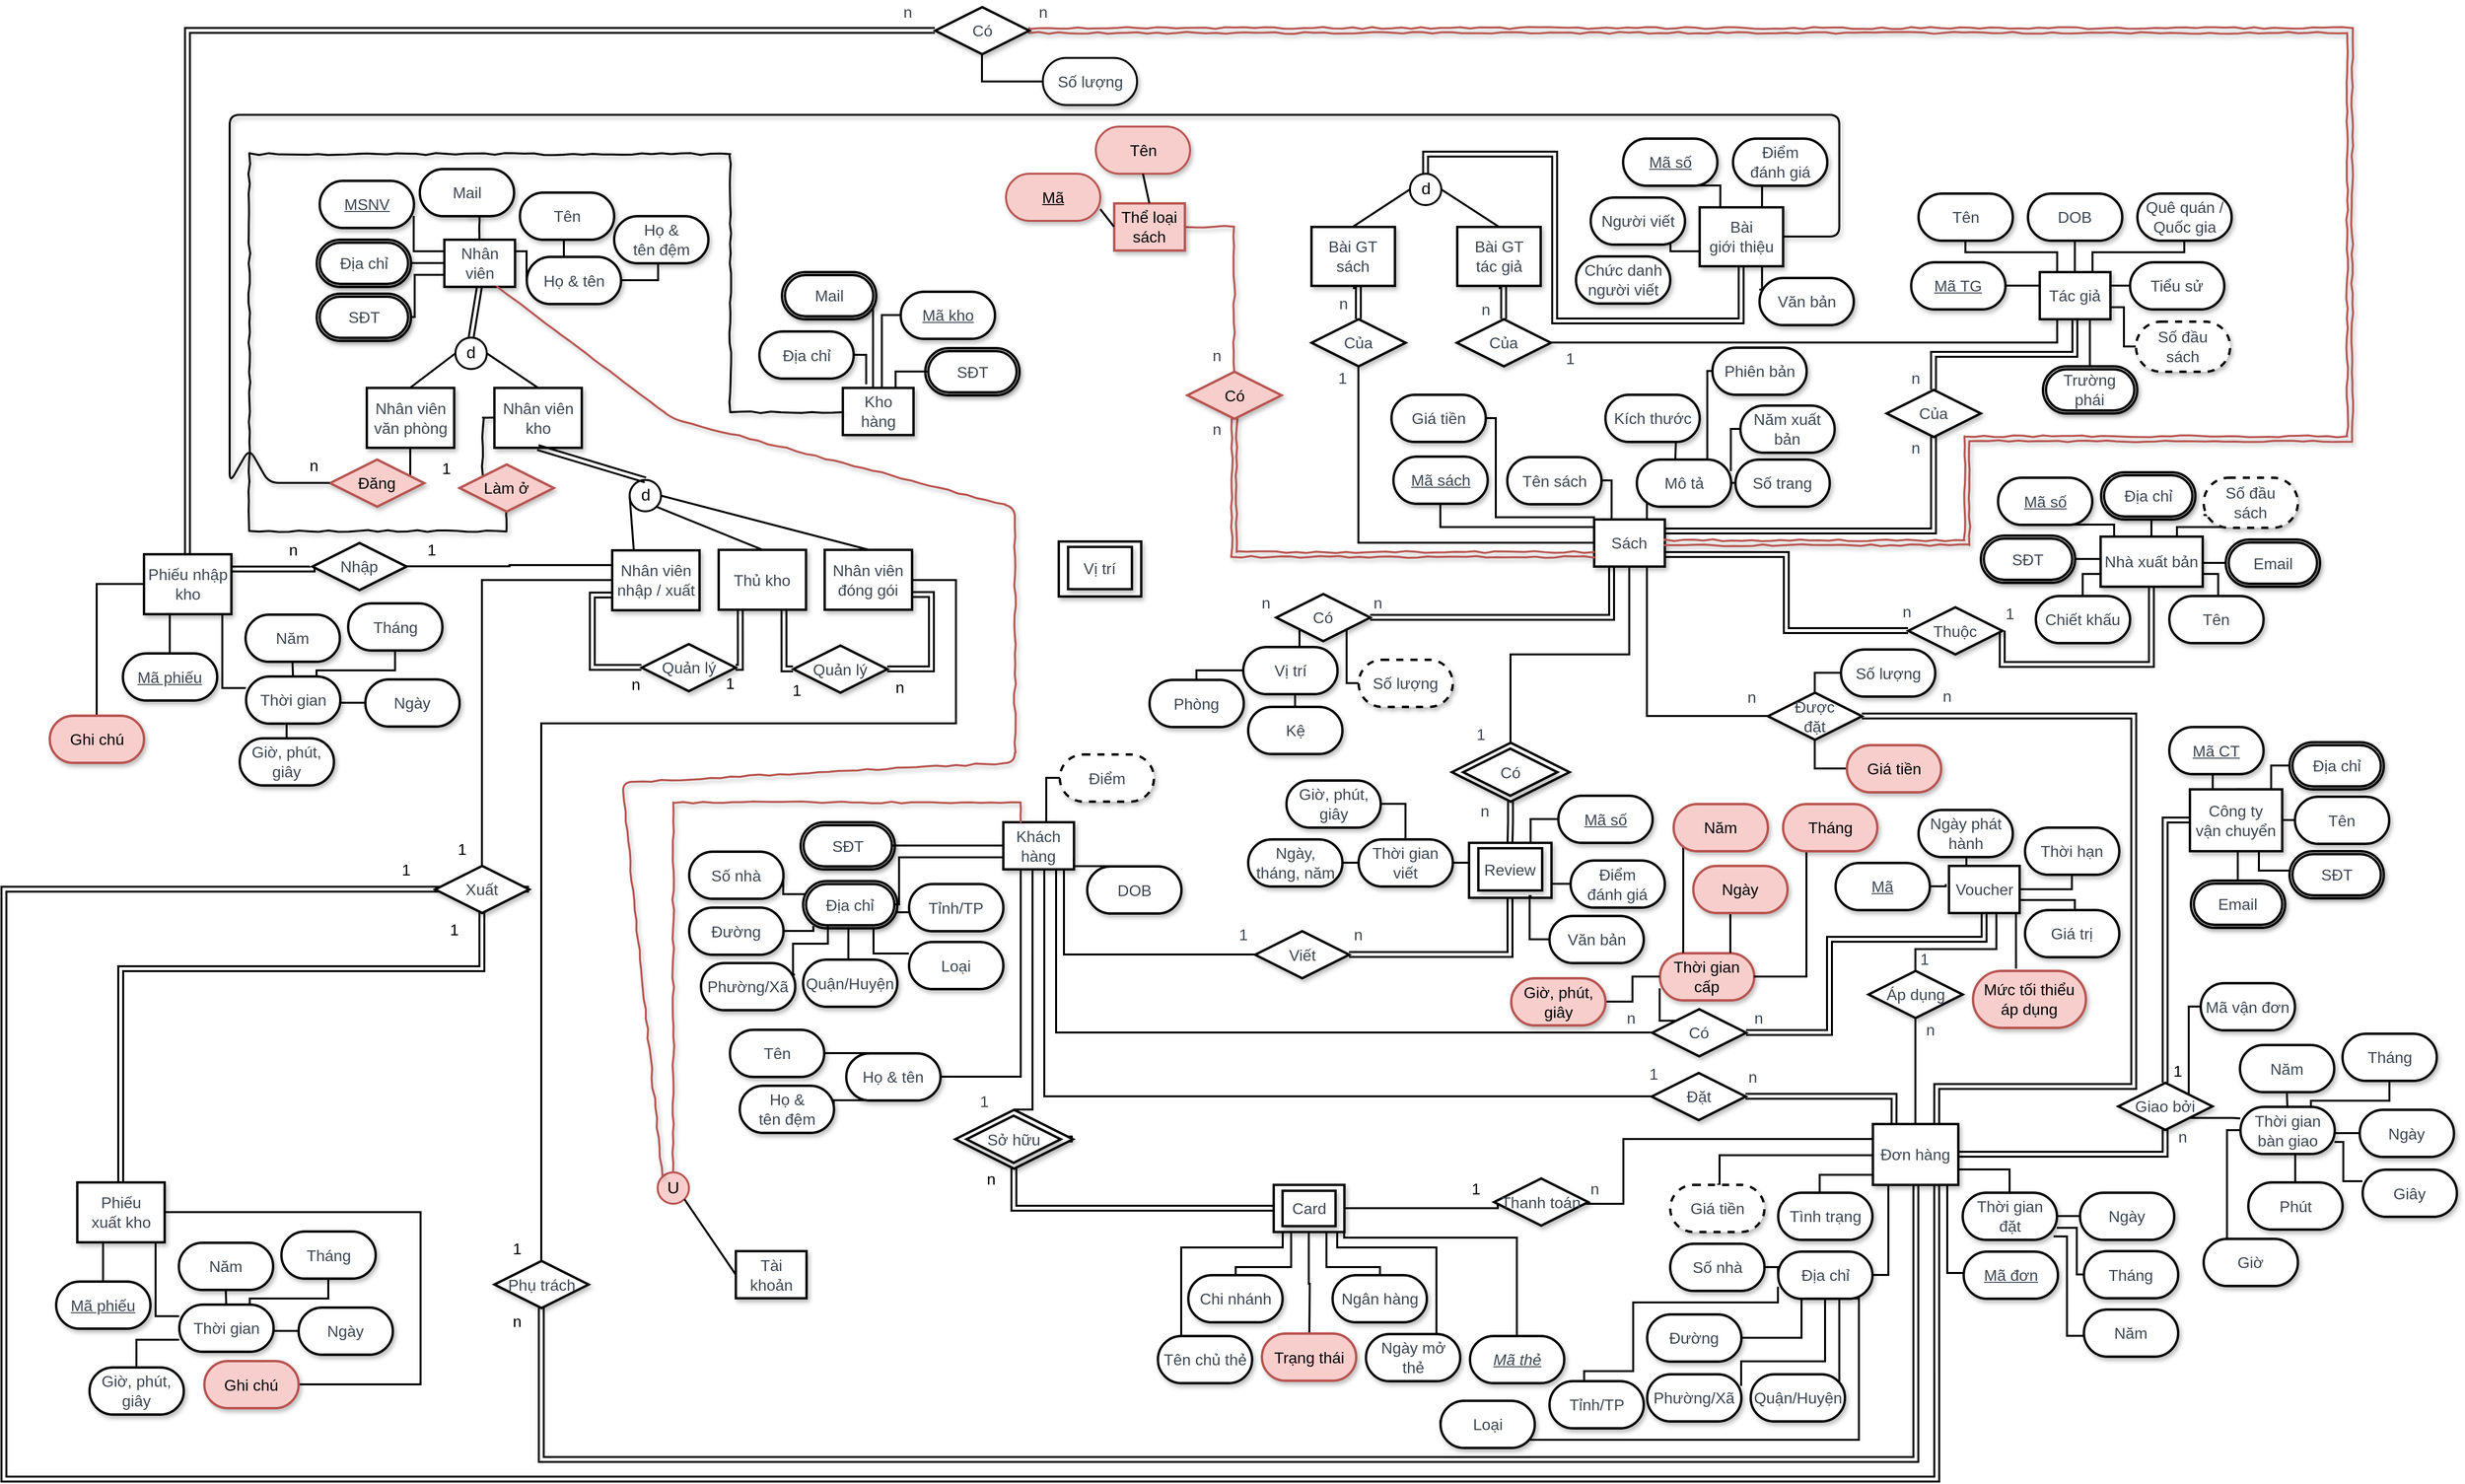 <mxfile version="10.5.7" type="google"><diagram id="5MF5kYFPUkhUxXKiCGhS" name="Page-1"><mxGraphModel dx="11033" dy="6122" grid="1" gridSize="10" guides="1" tooltips="1" connect="1" arrows="1" fold="1" page="1" pageScale="1" pageWidth="850" pageHeight="1100" math="0" shadow="0"><root><mxCell id="0"/><mxCell id="1" parent="0"/><mxCell id="e7Ysh-1shPbpdektSyKF-1" style="edgeStyle=orthogonalEdgeStyle;rounded=0;html=1;exitX=0.5;exitY=0;exitDx=0;exitDy=0;entryX=0.417;entryY=0.917;entryDx=0;entryDy=0;entryPerimeter=0;endArrow=none;endFill=0;jettySize=auto;orthogonalLoop=1;strokeWidth=2;" edge="1" parent="1" source="e7Ysh-1shPbpdektSyKF-3" target="e7Ysh-1shPbpdektSyKF-40"><mxGeometry relative="1" as="geometry"><Array as="points"><mxPoint x="-212" y="794"/></Array></mxGeometry></mxCell><mxCell id="e7Ysh-1shPbpdektSyKF-2" style="edgeStyle=orthogonalEdgeStyle;rounded=0;orthogonalLoop=1;jettySize=auto;html=1;exitX=1;exitY=0.5;exitDx=0;exitDy=0;entryX=0;entryY=0.5;entryDx=0;entryDy=0;endArrow=none;endFill=0;strokeWidth=2;shape=link;" edge="1" parent="1" source="e7Ysh-1shPbpdektSyKF-3" target="e7Ysh-1shPbpdektSyKF-5"><mxGeometry relative="1" as="geometry"><Array as="points"><mxPoint x="-231" y="824"/><mxPoint x="-231" y="894"/></Array></mxGeometry></mxCell><mxCell id="e7Ysh-1shPbpdektSyKF-3" value="" style="html=1;whiteSpace=wrap;rhombus;fontSize=16;fontColor=#3d4752;align=center;spacing=5;strokeColor=#000000;strokeOpacity=100;fillOpacity=100;shadow=1;fillColor=#ffffff;strokeWidth=2.4;" vertex="1" parent="1"><mxGeometry x="-291" y="793.5" width="120" height="60" as="geometry"/></mxCell><mxCell id="e7Ysh-1shPbpdektSyKF-4" style="edgeStyle=orthogonalEdgeStyle;rounded=0;orthogonalLoop=1;jettySize=auto;html=1;exitX=1;exitY=0.75;exitDx=0;exitDy=0;entryX=0.5;entryY=0;entryDx=0;entryDy=0;endArrow=none;endFill=0;strokeWidth=2;" edge="1" parent="1" source="e7Ysh-1shPbpdektSyKF-5" target="e7Ysh-1shPbpdektSyKF-218"><mxGeometry relative="1" as="geometry"><Array as="points"><mxPoint x="106" y="924"/><mxPoint x="282" y="924"/></Array></mxGeometry></mxCell><mxCell id="e7Ysh-1shPbpdektSyKF-5" value="Card" style="html=1;whiteSpace=wrap;;fontSize=16;fontColor=#3d4752;align=center;spacing=5;strokeColor=#000000;strokeOpacity=100;fillOpacity=100;shadow=1;fillColor=#ffffff;strokeWidth=2.4;" vertex="1" parent="1"><mxGeometry x="33.5" y="870" width="72" height="48" as="geometry"/></mxCell><mxCell id="e7Ysh-1shPbpdektSyKF-6" style="edgeStyle=orthogonalEdgeStyle;rounded=0;orthogonalLoop=1;jettySize=auto;html=1;exitX=1;exitY=0.5;exitDx=0;exitDy=0;entryX=0;entryY=0.75;entryDx=0;entryDy=0;endArrow=none;endFill=0;strokeWidth=2;" edge="1" parent="1" source="e7Ysh-1shPbpdektSyKF-7" target="e7Ysh-1shPbpdektSyKF-87"><mxGeometry relative="1" as="geometry"><Array as="points"><mxPoint x="-841.5" y="-14"/><mxPoint x="-841.5" y="-57"/></Array></mxGeometry></mxCell><mxCell id="e7Ysh-1shPbpdektSyKF-7" value="Tên" style="html=1;whiteSpace=wrap;rounded=1;arcSize=50;fontSize=16;fontColor=#3d4752;align=center;spacing=5;strokeColor=#000000;strokeOpacity=100;fillOpacity=100;shadow=1;fillColor=#ffffff;strokeWidth=2.4;" vertex="1" parent="1"><mxGeometry x="-941.5" y="-38" width="96" height="48" as="geometry"/></mxCell><mxCell id="e7Ysh-1shPbpdektSyKF-8" value="Tên" style="html=1;whiteSpace=wrap;rounded=1;arcSize=50;fontSize=16;fontColor=#3d4752;align=center;spacing=5;strokeColor=#000000;strokeOpacity=100;fillOpacity=100;shadow=1;fillColor=#ffffff;strokeWidth=2.4;" vertex="1" parent="1"><mxGeometry x="-941.5" y="-93" width="96" height="48" as="geometry"/></mxCell><mxCell id="e7Ysh-1shPbpdektSyKF-9" style="edgeStyle=orthogonalEdgeStyle;rounded=0;html=1;exitX=0.5;exitY=1;exitDx=0;exitDy=0;endArrow=none;endFill=0;jettySize=auto;orthogonalLoop=1;strokeWidth=2;" edge="1" parent="1" source="e7Ysh-1shPbpdektSyKF-12"><mxGeometry relative="1" as="geometry"><mxPoint x="-399.636" y="645.545" as="targetPoint"/></mxGeometry></mxCell><mxCell id="e7Ysh-1shPbpdektSyKF-10" style="edgeStyle=orthogonalEdgeStyle;rounded=0;html=1;exitX=1;exitY=0.5;exitDx=0;exitDy=0;entryX=0.5;entryY=0;entryDx=0;entryDy=0;endArrow=none;endFill=0;jettySize=auto;orthogonalLoop=1;strokeWidth=2;" edge="1" parent="1" source="e7Ysh-1shPbpdektSyKF-12" target="e7Ysh-1shPbpdektSyKF-166"><mxGeometry relative="1" as="geometry"><Array as="points"><mxPoint x="-350" y="592.5"/><mxPoint x="-282" y="592.5"/></Array></mxGeometry></mxCell><mxCell id="e7Ysh-1shPbpdektSyKF-11" style="edgeStyle=orthogonalEdgeStyle;rounded=0;html=1;exitX=0.75;exitY=1;exitDx=0;exitDy=0;entryX=0;entryY=0.25;entryDx=0;entryDy=0;endArrow=none;endFill=0;jettySize=auto;orthogonalLoop=1;strokeWidth=2;" edge="1" parent="1" source="e7Ysh-1shPbpdektSyKF-12" target="e7Ysh-1shPbpdektSyKF-167"><mxGeometry relative="1" as="geometry"/></mxCell><mxCell id="e7Ysh-1shPbpdektSyKF-12" value="" style="html=1;whiteSpace=wrap;rounded=1;arcSize=50;fontSize=11;align=center;spacing=5;strokeColor=#000000;strokeOpacity=100;fillOpacity=100;shadow=1;fillColor=#ffffff;strokeWidth=2.4;" vertex="1" parent="1"><mxGeometry x="-446" y="560.5" width="96" height="48" as="geometry"/></mxCell><mxCell id="e7Ysh-1shPbpdektSyKF-13" value="Terminator" style="html=1;whiteSpace=wrap;rounded=1;arcSize=50;fontSize=16;fontColor=#3d4752;align=center;spacing=5;strokeColor=#000000;strokeOpacity=100;fillOpacity=100;shadow=1;fillColor=#ffffff;strokeWidth=2.4;" vertex="1" parent="1"><mxGeometry x="-448.5" y="500.5" width="96" height="48" as="geometry"/></mxCell><mxCell id="e7Ysh-1shPbpdektSyKF-14" style="edgeStyle=orthogonalEdgeStyle;rounded=0;orthogonalLoop=1;jettySize=auto;html=1;exitX=0.5;exitY=1;exitDx=0;exitDy=0;entryX=0;entryY=0.5;entryDx=0;entryDy=0;endArrow=none;endFill=0;strokeWidth=2;" edge="1" parent="1" source="e7Ysh-1shPbpdektSyKF-15" target="e7Ysh-1shPbpdektSyKF-27"><mxGeometry relative="1" as="geometry"><Array as="points"><mxPoint x="204" y="200"/><mxPoint x="360" y="200"/></Array></mxGeometry></mxCell><mxCell id="e7Ysh-1shPbpdektSyKF-15" value="Mã sách" style="html=1;whiteSpace=wrap;rounded=1;arcSize=50;fontSize=16;fontColor=#3d4752;fontStyle=4;align=center;spacing=5;strokeColor=#000000;strokeOpacity=100;fillOpacity=100;shadow=1;fillColor=#ffffff;strokeWidth=2.4;" vertex="1" parent="1"><mxGeometry x="155.5" y="128" width="96" height="48" as="geometry"/></mxCell><mxCell id="e7Ysh-1shPbpdektSyKF-16" style="edgeStyle=orthogonalEdgeStyle;rounded=0;orthogonalLoop=1;jettySize=auto;html=1;exitX=1;exitY=0.5;exitDx=0;exitDy=0;entryX=0.25;entryY=0;entryDx=0;entryDy=0;endArrow=none;endFill=0;strokeWidth=2;" edge="1" parent="1" source="e7Ysh-1shPbpdektSyKF-17" target="e7Ysh-1shPbpdektSyKF-27"><mxGeometry relative="1" as="geometry"><Array as="points"><mxPoint x="378" y="153"/></Array></mxGeometry></mxCell><mxCell id="e7Ysh-1shPbpdektSyKF-17" value="Tên sách" style="html=1;whiteSpace=wrap;rounded=1;arcSize=50;fontSize=16;fontColor=#3d4752;align=center;spacing=5;strokeColor=#000000;strokeOpacity=100;fillOpacity=100;shadow=1;fillColor=#ffffff;strokeWidth=2.4;" vertex="1" parent="1"><mxGeometry x="271.5" y="128.5" width="96" height="48" as="geometry"/></mxCell><mxCell id="e7Ysh-1shPbpdektSyKF-18" style="edgeStyle=orthogonalEdgeStyle;rounded=0;orthogonalLoop=1;jettySize=auto;html=1;exitX=1;exitY=0.5;exitDx=0;exitDy=0;entryX=0;entryY=0.25;entryDx=0;entryDy=0;endArrow=none;endFill=0;strokeWidth=2;" edge="1" parent="1" source="e7Ysh-1shPbpdektSyKF-19" target="e7Ysh-1shPbpdektSyKF-27"><mxGeometry relative="1" as="geometry"><Array as="points"><mxPoint x="260" y="89"/><mxPoint x="260" y="190"/><mxPoint x="360" y="190"/></Array></mxGeometry></mxCell><mxCell id="e7Ysh-1shPbpdektSyKF-19" value="Giá tiền" style="html=1;whiteSpace=wrap;rounded=1;arcSize=50;fontSize=16;fontColor=#3d4752;align=center;spacing=5;strokeColor=#000000;strokeOpacity=100;fillOpacity=100;shadow=1;fillColor=#ffffff;strokeWidth=2.4;" vertex="1" parent="1"><mxGeometry x="153.5" y="65" width="96" height="48" as="geometry"/></mxCell><mxCell id="e7Ysh-1shPbpdektSyKF-20" style="edgeStyle=orthogonalEdgeStyle;rounded=0;orthogonalLoop=1;jettySize=auto;html=1;exitX=0;exitY=0.5;exitDx=0;exitDy=0;entryX=0.75;entryY=1;entryDx=0;entryDy=0;endArrow=none;endFill=0;strokeWidth=2;" edge="1" parent="1" source="e7Ysh-1shPbpdektSyKF-21"><mxGeometry relative="1" as="geometry"><mxPoint x="473.091" y="145.545" as="targetPoint"/></mxGeometry></mxCell><mxCell id="e7Ysh-1shPbpdektSyKF-21" value="Số trang" style="html=1;whiteSpace=wrap;rounded=1;arcSize=50;fontSize=16;fontColor=#3d4752;align=center;spacing=5;strokeColor=#000000;strokeOpacity=100;fillOpacity=100;shadow=1;fillColor=#ffffff;strokeWidth=2.4;" vertex="1" parent="1"><mxGeometry x="504" y="131" width="96" height="48" as="geometry"/></mxCell><mxCell id="e7Ysh-1shPbpdektSyKF-22" style="edgeStyle=orthogonalEdgeStyle;rounded=0;html=1;exitX=0.75;exitY=1;exitDx=0;exitDy=0;entryX=0.411;entryY=0;entryDx=0;entryDy=0;entryPerimeter=0;endArrow=none;endFill=0;jettySize=auto;orthogonalLoop=1;strokeWidth=2;" edge="1" parent="1" source="e7Ysh-1shPbpdektSyKF-23" target="e7Ysh-1shPbpdektSyKF-31"><mxGeometry relative="1" as="geometry"/></mxCell><mxCell id="e7Ysh-1shPbpdektSyKF-23" value="Kích thước" style="html=1;whiteSpace=wrap;rounded=1;arcSize=50;fontSize=16;fontColor=#3d4752;align=center;spacing=5;strokeColor=#000000;strokeOpacity=100;fillOpacity=100;shadow=1;fillColor=#ffffff;strokeWidth=2.4;" vertex="1" parent="1"><mxGeometry x="371.5" y="65" width="96" height="48" as="geometry"/></mxCell><mxCell id="e7Ysh-1shPbpdektSyKF-24" style="edgeStyle=orthogonalEdgeStyle;shape=link;rounded=0;html=1;exitX=0.25;exitY=1;exitDx=0;exitDy=0;entryX=1;entryY=0.5;entryDx=0;entryDy=0;endArrow=none;endFill=0;jettySize=auto;orthogonalLoop=1;strokeWidth=2;" edge="1" parent="1" source="e7Ysh-1shPbpdektSyKF-27" target="e7Ysh-1shPbpdektSyKF-80"><mxGeometry relative="1" as="geometry"/></mxCell><mxCell id="e7Ysh-1shPbpdektSyKF-25" style="edgeStyle=orthogonalEdgeStyle;shape=link;rounded=0;orthogonalLoop=1;jettySize=auto;html=1;exitX=1;exitY=0.75;exitDx=0;exitDy=0;entryX=0;entryY=0.5;entryDx=0;entryDy=0;endArrow=none;endFill=0;strokeWidth=2;" edge="1" parent="1" source="e7Ysh-1shPbpdektSyKF-27" target="e7Ysh-1shPbpdektSyKF-58"><mxGeometry relative="1" as="geometry"/></mxCell><mxCell id="e7Ysh-1shPbpdektSyKF-26" style="edgeStyle=orthogonalEdgeStyle;rounded=0;orthogonalLoop=1;jettySize=auto;html=1;exitX=0.75;exitY=1;exitDx=0;exitDy=0;entryX=0;entryY=0.5;entryDx=0;entryDy=0;endArrow=none;endFill=0;strokeWidth=2;" edge="1" parent="1" source="e7Ysh-1shPbpdektSyKF-27" target="e7Ysh-1shPbpdektSyKF-74"><mxGeometry relative="1" as="geometry"/></mxCell><mxCell id="e7Ysh-1shPbpdektSyKF-27" value="Sách" style="html=1;whiteSpace=wrap;;fontSize=16;fontColor=#3d4752;align=center;spacing=5;strokeColor=#000000;strokeOpacity=100;fillOpacity=100;shadow=1;fillColor=#ffffff;strokeWidth=2.4;" vertex="1" parent="1"><mxGeometry x="360" y="192" width="72" height="48" as="geometry"/></mxCell><mxCell id="e7Ysh-1shPbpdektSyKF-28" value="Số lượng" style="html=1;whiteSpace=wrap;rounded=1;arcSize=50;fontSize=16;fontColor=#3d4752;align=center;spacing=5;strokeColor=#000000;strokeOpacity=100;fillOpacity=100;shadow=1;fillColor=#ffffff;strokeWidth=2.4;dashed=1;" vertex="1" parent="1"><mxGeometry x="120" y="335" width="96" height="48" as="geometry"/></mxCell><mxCell id="e7Ysh-1shPbpdektSyKF-29" style="edgeStyle=orthogonalEdgeStyle;rounded=0;comic=0;orthogonalLoop=1;jettySize=auto;html=1;exitX=0;exitY=0.5;exitDx=0;exitDy=0;entryX=0.75;entryY=0;entryDx=0;entryDy=0;shadow=0;strokeWidth=2;endArrow=none;endFill=0;" edge="1" parent="1" source="e7Ysh-1shPbpdektSyKF-31" target="e7Ysh-1shPbpdektSyKF-27"><mxGeometry relative="1" as="geometry"/></mxCell><mxCell id="e7Ysh-1shPbpdektSyKF-30" style="edgeStyle=orthogonalEdgeStyle;rounded=0;comic=0;orthogonalLoop=1;jettySize=auto;html=1;exitX=1;exitY=0.25;exitDx=0;exitDy=0;entryX=0;entryY=0.5;entryDx=0;entryDy=0;shadow=0;endArrow=none;endFill=0;strokeWidth=2;" edge="1" parent="1" source="e7Ysh-1shPbpdektSyKF-31" target="e7Ysh-1shPbpdektSyKF-34"><mxGeometry relative="1" as="geometry"><Array as="points"><mxPoint x="500" y="100"/></Array></mxGeometry></mxCell><mxCell id="e7Ysh-1shPbpdektSyKF-31" value="Mô tả" style="html=1;whiteSpace=wrap;rounded=1;arcSize=50;fontSize=16;fontColor=#3d4752;align=center;spacing=5;strokeColor=#000000;strokeOpacity=100;fillOpacity=100;shadow=1;fillColor=#ffffff;strokeWidth=2.4;" vertex="1" parent="1"><mxGeometry x="403.5" y="131" width="96" height="48" as="geometry"/></mxCell><mxCell id="e7Ysh-1shPbpdektSyKF-32" style="edgeStyle=orthogonalEdgeStyle;rounded=0;orthogonalLoop=1;jettySize=auto;html=1;exitX=0;exitY=0.5;exitDx=0;exitDy=0;entryX=0.75;entryY=0;entryDx=0;entryDy=0;endArrow=none;endFill=0;strokeWidth=2;" edge="1" parent="1" source="e7Ysh-1shPbpdektSyKF-33" target="e7Ysh-1shPbpdektSyKF-31"><mxGeometry relative="1" as="geometry"><Array as="points"><mxPoint x="476" y="41"/></Array></mxGeometry></mxCell><mxCell id="e7Ysh-1shPbpdektSyKF-33" value="Phiên bản" style="html=1;whiteSpace=wrap;rounded=1;arcSize=50;fontSize=16;fontColor=#3d4752;align=center;spacing=5;strokeColor=#000000;strokeOpacity=100;fillOpacity=100;shadow=1;fillColor=#ffffff;strokeWidth=2.4;" vertex="1" parent="1"><mxGeometry x="480.5" y="17" width="96" height="48" as="geometry"/></mxCell><mxCell id="e7Ysh-1shPbpdektSyKF-34" value="Năm xuất bản" style="html=1;whiteSpace=wrap;rounded=1;arcSize=50;fontSize=16;fontColor=#3d4752;align=center;spacing=5;strokeColor=#000000;strokeOpacity=100;fillOpacity=100;shadow=1;fillColor=#ffffff;strokeWidth=2.4;" vertex="1" parent="1"><mxGeometry x="509" y="76" width="96" height="48" as="geometry"/></mxCell><mxCell id="e7Ysh-1shPbpdektSyKF-35" style="edgeStyle=orthogonalEdgeStyle;rounded=0;html=1;exitX=0.75;exitY=0;exitDx=0;exitDy=0;entryX=0.151;entryY=0.802;entryDx=0;entryDy=0;entryPerimeter=0;endArrow=none;endFill=0;jettySize=auto;orthogonalLoop=1;strokeWidth=2;" edge="1" parent="1" source="e7Ysh-1shPbpdektSyKF-40" target="e7Ysh-1shPbpdektSyKF-47"><mxGeometry relative="1" as="geometry"><Array as="points"><mxPoint x="-198" y="500.5"/><mxPoint x="-198" y="455.5"/><mxPoint x="-173" y="455.5"/><mxPoint x="-173" y="469.5"/></Array></mxGeometry></mxCell><mxCell id="e7Ysh-1shPbpdektSyKF-36" style="edgeStyle=orthogonalEdgeStyle;rounded=0;html=1;exitX=0;exitY=0.75;exitDx=0;exitDy=0;endArrow=none;endFill=0;jettySize=auto;orthogonalLoop=1;strokeWidth=2;" edge="1" parent="1" source="e7Ysh-1shPbpdektSyKF-40" target="e7Ysh-1shPbpdektSyKF-46"><mxGeometry relative="1" as="geometry"><Array as="points"><mxPoint x="-348" y="536.5"/><mxPoint x="-348" y="584.5"/></Array></mxGeometry></mxCell><mxCell id="e7Ysh-1shPbpdektSyKF-37" style="edgeStyle=orthogonalEdgeStyle;rounded=0;orthogonalLoop=1;jettySize=auto;html=1;exitX=0.5;exitY=1;exitDx=0;exitDy=0;entryX=0;entryY=0.5;entryDx=0;entryDy=0;endArrow=none;endFill=0;strokeWidth=2;" edge="1" parent="1" source="e7Ysh-1shPbpdektSyKF-40" target="e7Ysh-1shPbpdektSyKF-68"><mxGeometry relative="1" as="geometry"><Array as="points"><mxPoint x="-200" y="549"/><mxPoint x="-200" y="780"/></Array></mxGeometry></mxCell><mxCell id="e7Ysh-1shPbpdektSyKF-38" style="edgeStyle=orthogonalEdgeStyle;rounded=0;orthogonalLoop=1;jettySize=auto;html=1;exitX=0.75;exitY=1;exitDx=0;exitDy=0;entryX=0;entryY=0.5;entryDx=0;entryDy=0;endArrow=none;endFill=0;strokeWidth=2;" edge="1" parent="1" source="e7Ysh-1shPbpdektSyKF-40" target="e7Ysh-1shPbpdektSyKF-136"><mxGeometry relative="1" as="geometry"><Array as="points"><mxPoint x="-188" y="715"/></Array></mxGeometry></mxCell><mxCell id="e7Ysh-1shPbpdektSyKF-39" style="edgeStyle=orthogonalEdgeStyle;rounded=0;orthogonalLoop=1;jettySize=auto;html=1;exitX=0.75;exitY=1;exitDx=0;exitDy=0;entryX=0;entryY=0.5;entryDx=0;entryDy=0;endArrow=none;endFill=0;strokeWidth=2;" edge="1" parent="1" source="e7Ysh-1shPbpdektSyKF-40" target="e7Ysh-1shPbpdektSyKF-275"><mxGeometry relative="1" as="geometry"><Array as="points"><mxPoint x="-180" y="549"/><mxPoint x="-180" y="636"/></Array></mxGeometry></mxCell><mxCell id="e7Ysh-1shPbpdektSyKF-40" value="Khách hàng" style="html=1;whiteSpace=wrap;;fontSize=16;fontColor=#3d4752;align=center;spacing=5;strokeColor=#000000;strokeOpacity=100;fillOpacity=100;shadow=1;fillColor=#ffffff;strokeWidth=2.4;" vertex="1" parent="1"><mxGeometry x="-242" y="500.5" width="72" height="48" as="geometry"/></mxCell><mxCell id="e7Ysh-1shPbpdektSyKF-41" style="edgeStyle=orthogonalEdgeStyle;rounded=0;comic=0;orthogonalLoop=1;jettySize=auto;html=1;exitX=1;exitY=0.5;exitDx=0;exitDy=0;entryX=0.25;entryY=1;entryDx=0;entryDy=0;shadow=0;endArrow=none;endFill=0;strokeWidth=2;" edge="1" parent="1" source="e7Ysh-1shPbpdektSyKF-42" target="e7Ysh-1shPbpdektSyKF-40"><mxGeometry relative="1" as="geometry"/></mxCell><mxCell id="e7Ysh-1shPbpdektSyKF-42" value="Họ &amp;amp; tên" style="html=1;whiteSpace=wrap;rounded=1;arcSize=50;fontSize=16;fontColor=#3d4752;align=center;spacing=5;strokeColor=#000000;strokeOpacity=100;fillOpacity=100;shadow=1;fillColor=#ffffff;strokeWidth=2.4;" vertex="1" parent="1"><mxGeometry x="-402" y="736" width="96" height="48" as="geometry"/></mxCell><mxCell id="e7Ysh-1shPbpdektSyKF-43" style="edgeStyle=orthogonalEdgeStyle;rounded=0;html=1;exitX=1;exitY=0.5;exitDx=0;exitDy=0;entryX=0;entryY=0.5;entryDx=0;entryDy=0;endArrow=none;endFill=0;jettySize=auto;orthogonalLoop=1;strokeWidth=2;" edge="1" parent="1" source="e7Ysh-1shPbpdektSyKF-44" target="e7Ysh-1shPbpdektSyKF-40"><mxGeometry relative="1" as="geometry"/></mxCell><mxCell id="e7Ysh-1shPbpdektSyKF-44" value="SĐT" style="html=1;whiteSpace=wrap;rounded=1;arcSize=50;fontSize=16;fontColor=#3d4752;align=center;spacing=5;strokeColor=#000000;strokeOpacity=100;fillOpacity=100;shadow=1;fillColor=#ffffff;strokeWidth=2.4;" vertex="1" parent="1"><mxGeometry x="-445.5" y="503.5" width="90" height="42" as="geometry"/></mxCell><mxCell id="e7Ysh-1shPbpdektSyKF-45" style="edgeStyle=orthogonalEdgeStyle;rounded=0;html=1;exitX=0.25;exitY=1;exitDx=0;exitDy=0;entryX=1;entryY=0.25;entryDx=0;entryDy=0;endArrow=none;endFill=0;jettySize=auto;orthogonalLoop=1;strokeWidth=2;" edge="1" parent="1" source="e7Ysh-1shPbpdektSyKF-46" target="e7Ysh-1shPbpdektSyKF-164"><mxGeometry relative="1" as="geometry"><Array as="points"><mxPoint x="-420" y="624.5"/><mxPoint x="-456" y="624.5"/></Array></mxGeometry></mxCell><mxCell id="e7Ysh-1shPbpdektSyKF-46" value="Địa chỉ" style="html=1;whiteSpace=wrap;rounded=1;arcSize=50;fontSize=16;fontColor=#3d4752;align=center;spacing=5;strokeColor=#000000;strokeOpacity=100;fillOpacity=100;shadow=1;fillColor=#ffffff;strokeWidth=2.4;" vertex="1" parent="1"><mxGeometry x="-443" y="563.5" width="90" height="42" as="geometry"/></mxCell><mxCell id="e7Ysh-1shPbpdektSyKF-47" value="Điểm" style="html=1;whiteSpace=wrap;rounded=1;arcSize=50;fontSize=16;fontColor=#3d4752;align=center;spacing=5;strokeColor=#000000;strokeOpacity=100;fillOpacity=100;shadow=1;fillColor=#ffffff;strokeWidth=2.4;dashed=1;" vertex="1" parent="1"><mxGeometry x="-184.5" y="431.5" width="96" height="48" as="geometry"/></mxCell><mxCell id="e7Ysh-1shPbpdektSyKF-48" style="edgeStyle=orthogonalEdgeStyle;rounded=0;html=1;exitX=0;exitY=0.75;exitDx=0;exitDy=0;entryX=0.5;entryY=0;entryDx=0;entryDy=0;endArrow=none;endFill=0;jettySize=auto;orthogonalLoop=1;strokeColor=#000000;strokeWidth=2;" edge="1" parent="1" source="e7Ysh-1shPbpdektSyKF-49" target="e7Ysh-1shPbpdektSyKF-56"><mxGeometry relative="1" as="geometry"/></mxCell><mxCell id="e7Ysh-1shPbpdektSyKF-49" value="Nhà xuất bản" style="html=1;whiteSpace=wrap;;fontSize=16;fontColor=#3d4752;align=center;spacing=5;strokeColor=#000000;strokeOpacity=100;fillOpacity=100;shadow=1;fillColor=#ffffff;strokeWidth=2.4;" vertex="1" parent="1"><mxGeometry x="876" y="209.5" width="104" height="51" as="geometry"/></mxCell><mxCell id="e7Ysh-1shPbpdektSyKF-50" style="edgeStyle=orthogonalEdgeStyle;rounded=0;html=1;exitX=0.5;exitY=0;exitDx=0;exitDy=0;entryX=1;entryY=0.75;entryDx=0;entryDy=0;endArrow=none;endFill=0;jettySize=auto;orthogonalLoop=1;strokeColor=#000000;strokeWidth=2;" edge="1" parent="1" source="e7Ysh-1shPbpdektSyKF-51" target="e7Ysh-1shPbpdektSyKF-49"><mxGeometry relative="1" as="geometry"><Array as="points"><mxPoint x="996" y="248"/></Array></mxGeometry></mxCell><mxCell id="e7Ysh-1shPbpdektSyKF-51" value="Tên" style="html=1;whiteSpace=wrap;rounded=1;arcSize=50;fontSize=16;fontColor=#3d4752;align=center;spacing=5;strokeColor=#000000;strokeOpacity=100;fillOpacity=100;shadow=1;fillColor=#ffffff;strokeWidth=2.4;" vertex="1" parent="1"><mxGeometry x="946" y="270" width="96" height="48" as="geometry"/></mxCell><mxCell id="e7Ysh-1shPbpdektSyKF-52" style="edgeStyle=orthogonalEdgeStyle;rounded=0;html=1;exitX=0;exitY=0.75;exitDx=0;exitDy=0;entryX=0.75;entryY=0;entryDx=0;entryDy=0;endArrow=none;endFill=0;jettySize=auto;orthogonalLoop=1;strokeWidth=2;" edge="1" parent="1" source="e7Ysh-1shPbpdektSyKF-53" target="e7Ysh-1shPbpdektSyKF-49"><mxGeometry relative="1" as="geometry"><Array as="points"><mxPoint x="1010" y="188"/><mxPoint x="1010" y="200"/><mxPoint x="954" y="200"/></Array></mxGeometry></mxCell><mxCell id="e7Ysh-1shPbpdektSyKF-53" value="Số đầu sách" style="html=1;whiteSpace=wrap;rounded=1;arcSize=50;fontSize=16;fontColor=#3d4752;align=center;spacing=5;strokeColor=#000000;strokeOpacity=100;fillOpacity=100;shadow=1;fillColor=#ffffff;strokeWidth=2.4;dashed=1;" vertex="1" parent="1"><mxGeometry x="981" y="149.5" width="96" height="51" as="geometry"/></mxCell><mxCell id="e7Ysh-1shPbpdektSyKF-54" style="edgeStyle=orthogonalEdgeStyle;rounded=0;html=1;exitX=0.75;exitY=1;exitDx=0;exitDy=0;entryX=0.135;entryY=0.01;entryDx=0;entryDy=0;entryPerimeter=0;endArrow=none;endFill=0;jettySize=auto;orthogonalLoop=1;strokeWidth=2;" edge="1" parent="1" source="e7Ysh-1shPbpdektSyKF-55" target="e7Ysh-1shPbpdektSyKF-49"><mxGeometry relative="1" as="geometry"><Array as="points"><mxPoint x="890" y="198"/></Array></mxGeometry></mxCell><mxCell id="e7Ysh-1shPbpdektSyKF-55" value="Mã số" style="html=1;whiteSpace=wrap;rounded=1;arcSize=50;fontSize=16;fontColor=#3d4752;fontStyle=4;align=center;spacing=5;strokeColor=#000000;strokeOpacity=100;fillOpacity=100;shadow=1;fillColor=#ffffff;strokeWidth=2.4;" vertex="1" parent="1"><mxGeometry x="771.5" y="149.5" width="96" height="48" as="geometry"/></mxCell><mxCell id="e7Ysh-1shPbpdektSyKF-56" value="Chiết khấu" style="html=1;whiteSpace=wrap;rounded=1;arcSize=50;fontSize=16;fontColor=#3d4752;align=center;spacing=5;strokeColor=#000000;strokeOpacity=100;fillOpacity=100;shadow=1;fillColor=#ffffff;strokeWidth=2.4;" vertex="1" parent="1"><mxGeometry x="810" y="270" width="96" height="48" as="geometry"/></mxCell><mxCell id="e7Ysh-1shPbpdektSyKF-57" style="edgeStyle=orthogonalEdgeStyle;rounded=0;orthogonalLoop=1;jettySize=auto;html=1;exitX=1;exitY=0.5;exitDx=0;exitDy=0;entryX=0.5;entryY=1;entryDx=0;entryDy=0;endArrow=none;endFill=0;strokeWidth=2;shape=link;" edge="1" parent="1" source="e7Ysh-1shPbpdektSyKF-58" target="e7Ysh-1shPbpdektSyKF-49"><mxGeometry relative="1" as="geometry"><Array as="points"><mxPoint x="776" y="340"/><mxPoint x="928" y="340"/></Array></mxGeometry></mxCell><mxCell id="e7Ysh-1shPbpdektSyKF-58" value="Thuộc" style="html=1;whiteSpace=wrap;rhombus;fontSize=16;fontColor=#3d4752;align=center;spacing=5;strokeColor=#000000;strokeOpacity=100;fillOpacity=100;shadow=1;fillColor=#ffffff;strokeWidth=2.4;" vertex="1" parent="1"><mxGeometry x="680" y="281.5" width="96" height="48" as="geometry"/></mxCell><mxCell id="e7Ysh-1shPbpdektSyKF-59" value="n" style="html=1;whiteSpace=wrap;;fontSize=16;fontColor=#3d4752;align=center;spacing=5;strokeOpacity=0;fillOpacity=0;shadow=1;fillColor=#ffffff;strokeWidth=2.4;strokeColor=#000000;" vertex="1" parent="1"><mxGeometry x="673" y="279.5" width="12" height="12" as="geometry"/></mxCell><mxCell id="e7Ysh-1shPbpdektSyKF-60" value="1" style="html=1;whiteSpace=wrap;;fontSize=16;fontColor=#3d4752;align=center;spacing=5;strokeOpacity=0;fillOpacity=0;shadow=1;fillColor=#ffffff;strokeWidth=2.4;strokeColor=#000000;" vertex="1" parent="1"><mxGeometry x="777.5" y="281.5" width="12" height="12" as="geometry"/></mxCell><mxCell id="e7Ysh-1shPbpdektSyKF-61" style="edgeStyle=orthogonalEdgeStyle;rounded=0;html=1;exitX=0.25;exitY=1;exitDx=0;exitDy=0;entryX=1;entryY=0.5;entryDx=0;entryDy=0;endArrow=none;endFill=0;jettySize=auto;orthogonalLoop=1;strokeWidth=2;" edge="1" parent="1" source="e7Ysh-1shPbpdektSyKF-66" target="e7Ysh-1shPbpdektSyKF-94"><mxGeometry relative="1" as="geometry"><Array as="points"><mxPoint x="662" y="870"/><mxPoint x="662" y="860"/><mxPoint x="590" y="860"/><mxPoint x="590" y="902"/></Array></mxGeometry></mxCell><mxCell id="e7Ysh-1shPbpdektSyKF-62" style="edgeStyle=orthogonalEdgeStyle;rounded=0;html=1;exitX=0;exitY=0.75;exitDx=0;exitDy=0;endArrow=none;endFill=0;jettySize=auto;orthogonalLoop=1;strokeWidth=2;entryX=0.5;entryY=0;entryDx=0;entryDy=0;" edge="1" parent="1" source="e7Ysh-1shPbpdektSyKF-66" target="e7Ysh-1shPbpdektSyKF-106"><mxGeometry relative="1" as="geometry"><mxPoint x="487.5" y="932" as="targetPoint"/><Array as="points"><mxPoint x="644" y="840"/><mxPoint x="488" y="840"/><mxPoint x="488" y="870"/></Array></mxGeometry></mxCell><mxCell id="e7Ysh-1shPbpdektSyKF-63" style="edgeStyle=orthogonalEdgeStyle;rounded=0;html=1;exitX=1;exitY=0.75;exitDx=0;exitDy=0;endArrow=none;endFill=0;jettySize=auto;orthogonalLoop=1;strokeWidth=2;" edge="1" parent="1" source="e7Ysh-1shPbpdektSyKF-66" target="e7Ysh-1shPbpdektSyKF-97"><mxGeometry relative="1" as="geometry"/></mxCell><mxCell id="e7Ysh-1shPbpdektSyKF-64" style="edgeStyle=orthogonalEdgeStyle;rounded=0;html=1;exitX=0;exitY=0.25;exitDx=0;exitDy=0;entryX=0.734;entryY=0.542;entryDx=0;entryDy=0;entryPerimeter=0;endArrow=none;endFill=0;jettySize=auto;orthogonalLoop=1;strokeWidth=2;" edge="1" parent="1" source="e7Ysh-1shPbpdektSyKF-66" target="e7Ysh-1shPbpdektSyKF-111"><mxGeometry relative="1" as="geometry"><Array as="points"><mxPoint x="390" y="824"/><mxPoint x="390" y="890"/></Array></mxGeometry></mxCell><mxCell id="e7Ysh-1shPbpdektSyKF-65" style="edgeStyle=orthogonalEdgeStyle;rounded=0;html=1;exitX=1;exitY=0.5;exitDx=0;exitDy=0;entryX=0.5;entryY=1;entryDx=0;entryDy=0;endArrow=none;endFill=0;jettySize=auto;orthogonalLoop=1;strokeWidth=2;shape=link;" edge="1" parent="1" source="e7Ysh-1shPbpdektSyKF-66" target="e7Ysh-1shPbpdektSyKF-128"><mxGeometry relative="1" as="geometry"/></mxCell><mxCell id="e7Ysh-1shPbpdektSyKF-66" value="Đơn hàng" style="html=1;whiteSpace=wrap;;fontSize=16;fontColor=#3d4752;align=center;spacing=5;strokeColor=#000000;strokeOpacity=100;fillOpacity=100;shadow=1;fillColor=#ffffff;strokeWidth=2.4;" vertex="1" parent="1"><mxGeometry x="644" y="808" width="87" height="62" as="geometry"/></mxCell><mxCell id="e7Ysh-1shPbpdektSyKF-67" style="edgeStyle=orthogonalEdgeStyle;shape=link;rounded=0;html=1;exitX=1;exitY=0.5;exitDx=0;exitDy=0;entryX=0.25;entryY=0;entryDx=0;entryDy=0;endArrow=none;endFill=0;jettySize=auto;orthogonalLoop=1;strokeWidth=2;" edge="1" parent="1" source="e7Ysh-1shPbpdektSyKF-68" target="e7Ysh-1shPbpdektSyKF-66"><mxGeometry relative="1" as="geometry"/></mxCell><mxCell id="e7Ysh-1shPbpdektSyKF-68" value="Đặt" style="html=1;whiteSpace=wrap;rhombus;fontSize=16;fontColor=#3d4752;align=center;spacing=5;strokeColor=#000000;strokeOpacity=100;fillOpacity=100;shadow=1;fillColor=#ffffff;strokeWidth=2.4;" vertex="1" parent="1"><mxGeometry x="418.5" y="756" width="96" height="48" as="geometry"/></mxCell><mxCell id="e7Ysh-1shPbpdektSyKF-69" value="1" style="html=1;whiteSpace=wrap;;fontSize=16;fontColor=#3d4752;align=center;spacing=5;strokeOpacity=0;fillOpacity=0;shadow=1;fillColor=#ffffff;strokeWidth=2.4;strokeColor=#000000;" vertex="1" parent="1"><mxGeometry x="415" y="751" width="12" height="12" as="geometry"/></mxCell><mxCell id="e7Ysh-1shPbpdektSyKF-70" value="n" style="html=1;whiteSpace=wrap;;fontSize=16;fontColor=#3d4752;align=center;spacing=5;strokeOpacity=0;fillOpacity=0;shadow=1;fillColor=#ffffff;strokeWidth=2.4;strokeColor=#000000;" vertex="1" parent="1"><mxGeometry x="514.5" y="754" width="14" height="12" as="geometry"/></mxCell><mxCell id="e7Ysh-1shPbpdektSyKF-71" style="edgeStyle=orthogonalEdgeStyle;rounded=0;html=1;exitX=0;exitY=1;exitDx=0;exitDy=0;entryX=0;entryY=0.5;entryDx=0;entryDy=0;jettySize=auto;orthogonalLoop=1;strokeWidth=2;endArrow=none;endFill=0;" edge="1" parent="1" source="e7Ysh-1shPbpdektSyKF-74" target="e7Ysh-1shPbpdektSyKF-105"><mxGeometry relative="1" as="geometry"><Array as="points"><mxPoint x="585" y="405"/><mxPoint x="585" y="349"/></Array></mxGeometry></mxCell><mxCell id="e7Ysh-1shPbpdektSyKF-72" style="edgeStyle=orthogonalEdgeStyle;shape=link;rounded=0;orthogonalLoop=1;jettySize=auto;html=1;exitX=1;exitY=0.5;exitDx=0;exitDy=0;entryX=0.75;entryY=0;entryDx=0;entryDy=0;endArrow=none;endFill=0;strokeWidth=2;" edge="1" parent="1" source="e7Ysh-1shPbpdektSyKF-74" target="e7Ysh-1shPbpdektSyKF-66"><mxGeometry relative="1" as="geometry"><Array as="points"><mxPoint x="910" y="393"/><mxPoint x="910" y="770"/><mxPoint x="709" y="770"/></Array></mxGeometry></mxCell><mxCell id="e7Ysh-1shPbpdektSyKF-73" style="edgeStyle=orthogonalEdgeStyle;rounded=0;comic=0;orthogonalLoop=1;jettySize=auto;html=1;exitX=0.5;exitY=1;exitDx=0;exitDy=0;entryX=0;entryY=0.5;entryDx=0;entryDy=0;shadow=0;endArrow=none;endFill=0;strokeWidth=2;" edge="1" parent="1" source="e7Ysh-1shPbpdektSyKF-74" target="e7Ysh-1shPbpdektSyKF-378"><mxGeometry relative="1" as="geometry"/></mxCell><mxCell id="e7Ysh-1shPbpdektSyKF-74" value="Được&lt;br&gt;đặt&lt;br&gt;" style="html=1;whiteSpace=wrap;rhombus;fontSize=16;fontColor=#3d4752;align=center;spacing=5;strokeColor=#000000;strokeOpacity=100;fillOpacity=100;shadow=1;fillColor=#ffffff;strokeWidth=2.4;" vertex="1" parent="1"><mxGeometry x="537" y="368.5" width="96" height="48" as="geometry"/></mxCell><mxCell id="e7Ysh-1shPbpdektSyKF-75" value="n" style="html=1;whiteSpace=wrap;;fontSize=16;fontColor=#3d4752;align=center;spacing=5;strokeOpacity=0;fillOpacity=0;shadow=1;fillColor=#ffffff;strokeWidth=2.4;strokeColor=#000000;" vertex="1" parent="1"><mxGeometry x="713.5" y="245.5" width="12" height="252" as="geometry"/></mxCell><mxCell id="e7Ysh-1shPbpdektSyKF-76" value="n" style="html=1;whiteSpace=wrap;;fontSize=16;fontColor=#3d4752;align=center;spacing=5;strokeOpacity=0;fillOpacity=0;shadow=1;fillColor=#ffffff;strokeWidth=2.4;strokeColor=#000000;" vertex="1" parent="1"><mxGeometry x="515" y="367" width="12" height="12" as="geometry"/></mxCell><mxCell id="e7Ysh-1shPbpdektSyKF-77" value="Kho hàng" style="html=1;whiteSpace=wrap;;fontSize=16;fontColor=#3d4752;align=center;spacing=5;strokeColor=#000000;strokeOpacity=100;fillOpacity=100;shadow=1;fillColor=#ffffff;strokeWidth=2.4;" vertex="1" parent="1"><mxGeometry x="-405.5" y="58" width="72" height="48" as="geometry"/></mxCell><mxCell id="e7Ysh-1shPbpdektSyKF-78" style="edgeStyle=orthogonalEdgeStyle;rounded=0;html=1;exitX=0;exitY=1;exitDx=0;exitDy=0;endArrow=none;endFill=0;jettySize=auto;orthogonalLoop=1;strokeWidth=2;" edge="1" parent="1" source="e7Ysh-1shPbpdektSyKF-80" target="e7Ysh-1shPbpdektSyKF-203"><mxGeometry relative="1" as="geometry"/></mxCell><mxCell id="e7Ysh-1shPbpdektSyKF-79" style="edgeStyle=orthogonalEdgeStyle;rounded=0;html=1;exitX=1;exitY=1;exitDx=0;exitDy=0;entryX=0;entryY=0.5;entryDx=0;entryDy=0;endArrow=none;endFill=0;jettySize=auto;orthogonalLoop=1;strokeWidth=2;" edge="1" parent="1" source="e7Ysh-1shPbpdektSyKF-80" target="e7Ysh-1shPbpdektSyKF-28"><mxGeometry relative="1" as="geometry"><Array as="points"><mxPoint x="108" y="359"/></Array></mxGeometry></mxCell><mxCell id="e7Ysh-1shPbpdektSyKF-80" value="Có" style="html=1;whiteSpace=wrap;rhombus;fontSize=16;fontColor=#3d4752;align=center;spacing=5;strokeColor=#000000;strokeOpacity=100;fillOpacity=100;shadow=1;fillColor=#ffffff;strokeWidth=2.4;" vertex="1" parent="1"><mxGeometry x="36" y="268" width="96" height="48" as="geometry"/></mxCell><mxCell id="e7Ysh-1shPbpdektSyKF-81" value="n" style="html=1;whiteSpace=wrap;;fontSize=16;fontColor=#3d4752;align=center;spacing=5;strokeOpacity=0;fillOpacity=0;shadow=1;fillColor=#ffffff;strokeWidth=2.4;strokeColor=#000000;" vertex="1" parent="1"><mxGeometry x="133.5" y="270.5" width="12" height="12" as="geometry"/></mxCell><mxCell id="e7Ysh-1shPbpdektSyKF-82" value="n" style="html=1;whiteSpace=wrap;;fontSize=16;fontColor=#3d4752;align=center;spacing=5;strokeOpacity=0;fillOpacity=0;shadow=1;fillColor=#ffffff;strokeWidth=2.4;strokeColor=#000000;" vertex="1" parent="1"><mxGeometry x="19.5" y="212.5" width="12" height="128" as="geometry"/></mxCell><mxCell id="e7Ysh-1shPbpdektSyKF-83" style="edgeStyle=orthogonalEdgeStyle;rounded=0;html=1;exitX=1;exitY=0.5;exitDx=0;exitDy=0;endArrow=none;endFill=0;jettySize=auto;orthogonalLoop=1;strokeWidth=2;" edge="1" parent="1" source="e7Ysh-1shPbpdektSyKF-84"><mxGeometry relative="1" as="geometry"><mxPoint x="-381.455" y="54.636" as="targetPoint"/></mxGeometry></mxCell><mxCell id="e7Ysh-1shPbpdektSyKF-84" value="Địa chỉ" style="html=1;whiteSpace=wrap;rounded=1;arcSize=50;fontSize=16;fontColor=#3d4752;align=center;spacing=5;strokeColor=#000000;strokeOpacity=100;fillOpacity=100;shadow=1;fillColor=#ffffff;strokeWidth=2.4;" vertex="1" parent="1"><mxGeometry x="-490.5" y="0.5" width="96" height="48" as="geometry"/></mxCell><mxCell id="e7Ysh-1shPbpdektSyKF-85" style="edgeStyle=orthogonalEdgeStyle;rounded=0;html=1;exitX=0;exitY=0.5;exitDx=0;exitDy=0;entryX=1;entryY=0.5;entryDx=0;entryDy=0;endArrow=none;endFill=0;jettySize=auto;orthogonalLoop=1;strokeColor=#000000;strokeWidth=2;fontSize=16;fontColor=#3d4752;" edge="1" parent="1" source="e7Ysh-1shPbpdektSyKF-87" target="e7Ysh-1shPbpdektSyKF-8"><mxGeometry relative="1" as="geometry"><Array as="points"><mxPoint x="-821.5" y="-69"/><mxPoint x="-821.5" y="-69"/></Array></mxGeometry></mxCell><mxCell id="e7Ysh-1shPbpdektSyKF-86" style="edgeStyle=orthogonalEdgeStyle;rounded=0;html=1;exitX=1;exitY=0.25;exitDx=0;exitDy=0;entryX=0;entryY=0.5;entryDx=0;entryDy=0;endArrow=none;endFill=0;jettySize=auto;orthogonalLoop=1;strokeWidth=2;" edge="1" parent="1" source="e7Ysh-1shPbpdektSyKF-87" target="e7Ysh-1shPbpdektSyKF-213"><mxGeometry relative="1" as="geometry"/></mxCell><mxCell id="e7Ysh-1shPbpdektSyKF-87" value="Nhân viên" style="html=1;whiteSpace=wrap;;fontSize=16;fontColor=#3d4752;align=center;spacing=5;strokeColor=#000000;strokeOpacity=100;fillOpacity=100;shadow=1;fillColor=#ffffff;strokeWidth=2.4;" vertex="1" parent="1"><mxGeometry x="-811.5" y="-93" width="72" height="48" as="geometry"/></mxCell><mxCell id="e7Ysh-1shPbpdektSyKF-88" value="Địa chỉ" style="html=1;whiteSpace=wrap;rounded=1;arcSize=50;fontSize=16;fontColor=#3d4752;align=center;spacing=5;strokeColor=#000000;strokeOpacity=100;fillOpacity=100;shadow=1;fillColor=#ffffff;strokeWidth=2.4;" vertex="1" parent="1"><mxGeometry x="-938.5" y="-90" width="90" height="42" as="geometry"/></mxCell><mxCell id="e7Ysh-1shPbpdektSyKF-89" value="SĐT" style="html=1;whiteSpace=wrap;rounded=1;arcSize=50;fontSize=16;fontColor=#3d4752;align=center;spacing=5;strokeColor=#000000;strokeOpacity=100;fillOpacity=100;shadow=1;fillColor=#ffffff;strokeWidth=2.4;" vertex="1" parent="1"><mxGeometry x="-938.5" y="-35" width="90" height="42" as="geometry"/></mxCell><mxCell id="e7Ysh-1shPbpdektSyKF-90" style="edgeStyle=orthogonalEdgeStyle;rounded=0;comic=1;orthogonalLoop=1;jettySize=auto;html=1;exitX=0.5;exitY=1;exitDx=0;exitDy=0;entryX=0.5;entryY=0;entryDx=0;entryDy=0;shadow=1;endArrow=none;endFill=0;strokeWidth=2;" edge="1" parent="1" source="e7Ysh-1shPbpdektSyKF-91" target="e7Ysh-1shPbpdektSyKF-87"><mxGeometry relative="1" as="geometry"/></mxCell><mxCell id="e7Ysh-1shPbpdektSyKF-91" value="Mail" style="html=1;whiteSpace=wrap;rounded=1;arcSize=50;fontSize=16;fontColor=#3d4752;align=center;spacing=5;strokeColor=#000000;strokeOpacity=100;fillOpacity=100;shadow=1;fillColor=#ffffff;strokeWidth=2.4;" vertex="1" parent="1"><mxGeometry x="-836.5" y="-165" width="96" height="48" as="geometry"/></mxCell><mxCell id="e7Ysh-1shPbpdektSyKF-92" style="edgeStyle=orthogonalEdgeStyle;rounded=0;orthogonalLoop=1;jettySize=auto;html=1;exitX=1;exitY=0.75;exitDx=0;exitDy=0;entryX=0;entryY=0.25;entryDx=0;entryDy=0;endArrow=none;endFill=0;strokeWidth=2;" edge="1" parent="1" source="e7Ysh-1shPbpdektSyKF-93" target="e7Ysh-1shPbpdektSyKF-87"><mxGeometry relative="1" as="geometry"><Array as="points"><mxPoint x="-842.5" y="-81"/></Array></mxGeometry></mxCell><mxCell id="e7Ysh-1shPbpdektSyKF-93" value="&lt;u&gt;MSNV&lt;/u&gt;" style="html=1;whiteSpace=wrap;rounded=1;arcSize=50;fontSize=16;fontColor=#3d4752;align=center;spacing=5;strokeColor=#000000;strokeOpacity=100;fillOpacity=100;shadow=1;fillColor=#ffffff;strokeWidth=2.4;" vertex="1" parent="1"><mxGeometry x="-938.5" y="-153" width="96" height="48" as="geometry"/></mxCell><mxCell id="e7Ysh-1shPbpdektSyKF-94" value="Tình trạng" style="html=1;whiteSpace=wrap;rounded=1;arcSize=50;fontSize=16;fontColor=#3d4752;align=center;spacing=5;strokeColor=#000000;strokeOpacity=100;fillOpacity=100;shadow=1;fillColor=#ffffff;strokeWidth=2.4;" vertex="1" parent="1"><mxGeometry x="547.5" y="878" width="96" height="48" as="geometry"/></mxCell><mxCell id="e7Ysh-1shPbpdektSyKF-95" style="edgeStyle=orthogonalEdgeStyle;rounded=0;html=1;exitX=1;exitY=0.5;exitDx=0;exitDy=0;entryX=0;entryY=0.5;entryDx=0;entryDy=0;endArrow=none;endFill=0;jettySize=auto;orthogonalLoop=1;strokeWidth=2;" edge="1" parent="1" source="e7Ysh-1shPbpdektSyKF-97" target="e7Ysh-1shPbpdektSyKF-153"><mxGeometry relative="1" as="geometry"/></mxCell><mxCell id="e7Ysh-1shPbpdektSyKF-96" style="edgeStyle=orthogonalEdgeStyle;rounded=0;html=1;exitX=1;exitY=0.75;exitDx=0;exitDy=0;entryX=0;entryY=0.5;entryDx=0;entryDy=0;endArrow=none;endFill=0;jettySize=auto;orthogonalLoop=1;strokeWidth=2;" edge="1" parent="1" source="e7Ysh-1shPbpdektSyKF-97" target="e7Ysh-1shPbpdektSyKF-154"><mxGeometry relative="1" as="geometry"><Array as="points"><mxPoint x="852" y="914"/><mxPoint x="852" y="962"/></Array></mxGeometry></mxCell><mxCell id="e7Ysh-1shPbpdektSyKF-97" value="Thời gian đặt" style="html=1;whiteSpace=wrap;rounded=1;arcSize=50;fontSize=16;fontColor=#3d4752;align=center;spacing=5;strokeColor=#000000;strokeOpacity=100;fillOpacity=100;shadow=1;fillColor=#ffffff;strokeWidth=2.4;" vertex="1" parent="1"><mxGeometry x="735.5" y="878" width="96" height="48" as="geometry"/></mxCell><mxCell id="e7Ysh-1shPbpdektSyKF-98" style="edgeStyle=orthogonalEdgeStyle;rounded=0;html=1;exitX=0;exitY=0.5;exitDx=0;exitDy=0;endArrow=none;endFill=0;jettySize=auto;orthogonalLoop=1;strokeWidth=2;" edge="1" parent="1" source="e7Ysh-1shPbpdektSyKF-99" target="e7Ysh-1shPbpdektSyKF-66"><mxGeometry relative="1" as="geometry"><Array as="points"><mxPoint x="737" y="960"/><mxPoint x="720" y="960"/></Array></mxGeometry></mxCell><mxCell id="e7Ysh-1shPbpdektSyKF-99" value="&lt;u&gt;Mã đơn&lt;/u&gt;" style="html=1;whiteSpace=wrap;rounded=1;arcSize=50;fontSize=16;fontColor=#3d4752;align=center;spacing=5;strokeColor=#000000;strokeOpacity=100;fillOpacity=100;shadow=1;fillColor=#ffffff;strokeWidth=2.4;" vertex="1" parent="1"><mxGeometry x="736.5" y="938" width="96" height="48" as="geometry"/></mxCell><mxCell id="e7Ysh-1shPbpdektSyKF-100" style="edgeStyle=orthogonalEdgeStyle;rounded=0;html=1;exitX=1;exitY=0.5;exitDx=0;exitDy=0;endArrow=none;endFill=0;jettySize=auto;orthogonalLoop=1;strokeWidth=2;" edge="1" parent="1" source="e7Ysh-1shPbpdektSyKF-104" target="e7Ysh-1shPbpdektSyKF-66"><mxGeometry relative="1" as="geometry"><Array as="points"><mxPoint x="660" y="962"/></Array></mxGeometry></mxCell><mxCell id="e7Ysh-1shPbpdektSyKF-101" style="edgeStyle=orthogonalEdgeStyle;rounded=0;html=1;exitX=0.5;exitY=1;exitDx=0;exitDy=0;entryX=0;entryY=0.5;entryDx=0;entryDy=0;endArrow=none;endFill=0;jettySize=auto;orthogonalLoop=1;strokeWidth=2;" edge="1" parent="1" source="e7Ysh-1shPbpdektSyKF-104" target="e7Ysh-1shPbpdektSyKF-176"><mxGeometry relative="1" as="geometry"><Array as="points"><mxPoint x="630" y="986"/><mxPoint x="630" y="1130"/><mxPoint x="230" y="1130"/><mxPoint x="230" y="1111"/><mxPoint x="204" y="1111"/></Array></mxGeometry></mxCell><mxCell id="e7Ysh-1shPbpdektSyKF-102" style="edgeStyle=orthogonalEdgeStyle;rounded=0;html=1;exitX=0;exitY=0.75;exitDx=0;exitDy=0;entryX=0.5;entryY=0;entryDx=0;entryDy=0;endArrow=none;endFill=0;jettySize=auto;orthogonalLoop=1;strokeWidth=2;" edge="1" parent="1" source="e7Ysh-1shPbpdektSyKF-104" target="e7Ysh-1shPbpdektSyKF-175"><mxGeometry relative="1" as="geometry"><Array as="points"><mxPoint x="548" y="990"/><mxPoint x="400" y="990"/><mxPoint x="400" y="1060"/><mxPoint x="350" y="1060"/></Array></mxGeometry></mxCell><mxCell id="e7Ysh-1shPbpdektSyKF-103" style="edgeStyle=orthogonalEdgeStyle;rounded=0;html=1;exitX=0.5;exitY=1;exitDx=0;exitDy=0;entryX=1;entryY=0.25;entryDx=0;entryDy=0;endArrow=none;endFill=0;jettySize=auto;orthogonalLoop=1;strokeWidth=2;" edge="1" parent="1" source="e7Ysh-1shPbpdektSyKF-104" target="e7Ysh-1shPbpdektSyKF-172"><mxGeometry relative="1" as="geometry"><Array as="points"><mxPoint x="596" y="1050"/><mxPoint x="510" y="1050"/></Array></mxGeometry></mxCell><mxCell id="e7Ysh-1shPbpdektSyKF-104" value="Địa chỉ" style="html=1;whiteSpace=wrap;rounded=1;arcSize=50;fontSize=16;fontColor=#3d4752;align=center;spacing=5;strokeColor=#000000;strokeOpacity=100;fillOpacity=100;shadow=1;fillColor=#ffffff;strokeWidth=2.4;" vertex="1" parent="1"><mxGeometry x="547.5" y="938" width="96" height="48" as="geometry"/></mxCell><mxCell id="e7Ysh-1shPbpdektSyKF-105" value="Số lượng" style="html=1;whiteSpace=wrap;rounded=1;arcSize=50;fontSize=16;fontColor=#3d4752;align=center;spacing=5;strokeColor=#000000;strokeOpacity=100;fillOpacity=100;shadow=1;fillColor=#ffffff;strokeWidth=2.4;" vertex="1" parent="1"><mxGeometry x="611.5" y="324.5" width="96" height="48" as="geometry"/></mxCell><mxCell id="e7Ysh-1shPbpdektSyKF-106" value="Giá tiền" style="html=1;whiteSpace=wrap;rounded=1;arcSize=50;fontSize=16;fontColor=#3d4752;align=center;spacing=5;strokeColor=#000000;strokeOpacity=100;fillOpacity=100;shadow=1;fillColor=#ffffff;strokeWidth=2.4;dashed=1;" vertex="1" parent="1"><mxGeometry x="437.5" y="870" width="96" height="48" as="geometry"/></mxCell><mxCell id="e7Ysh-1shPbpdektSyKF-107" style="edgeStyle=orthogonalEdgeStyle;rounded=0;html=1;exitX=0.5;exitY=1;exitDx=0;exitDy=0;endArrow=none;endFill=0;jettySize=auto;orthogonalLoop=1;strokeWidth=2;" edge="1" parent="1" source="e7Ysh-1shPbpdektSyKF-5"><mxGeometry relative="1" as="geometry"><mxPoint x="70" y="1024" as="targetPoint"/></mxGeometry></mxCell><mxCell id="e7Ysh-1shPbpdektSyKF-108" style="edgeStyle=orthogonalEdgeStyle;rounded=0;html=1;exitX=0.75;exitY=1;exitDx=0;exitDy=0;endArrow=none;endFill=0;jettySize=auto;orthogonalLoop=1;strokeWidth=2;" edge="1" parent="1" source="e7Ysh-1shPbpdektSyKF-5" target="e7Ysh-1shPbpdektSyKF-112"><mxGeometry relative="1" as="geometry"><Array as="points"><mxPoint x="88" y="954"/><mxPoint x="142" y="954"/></Array></mxGeometry></mxCell><mxCell id="e7Ysh-1shPbpdektSyKF-109" style="edgeStyle=orthogonalEdgeStyle;rounded=0;html=1;exitX=0.25;exitY=1;exitDx=0;exitDy=0;endArrow=none;endFill=0;jettySize=auto;orthogonalLoop=1;strokeWidth=2;" edge="1" parent="1" source="e7Ysh-1shPbpdektSyKF-5" target="e7Ysh-1shPbpdektSyKF-113"><mxGeometry relative="1" as="geometry"><Array as="points"><mxPoint x="52" y="954"/><mxPoint x="-5" y="954"/></Array></mxGeometry></mxCell><mxCell id="e7Ysh-1shPbpdektSyKF-110" style="edgeStyle=orthogonalEdgeStyle;rounded=0;html=1;exitX=0;exitY=0.5;exitDx=0;exitDy=0;endArrow=none;endFill=0;jettySize=auto;orthogonalLoop=1;strokeWidth=2;" edge="1" parent="1" source="e7Ysh-1shPbpdektSyKF-111" target="e7Ysh-1shPbpdektSyKF-5"><mxGeometry relative="1" as="geometry"><Array as="points"><mxPoint x="262" y="888"/><mxPoint x="262" y="894"/></Array></mxGeometry></mxCell><mxCell id="e7Ysh-1shPbpdektSyKF-111" value="Thanh toán" style="html=1;whiteSpace=wrap;rhombus;fontSize=16;fontColor=#3d4752;align=center;spacing=5;strokeColor=#000000;strokeOpacity=100;fillOpacity=100;shadow=1;fillColor=#ffffff;strokeWidth=2.4;" vertex="1" parent="1"><mxGeometry x="258" y="863.5" width="96" height="48" as="geometry"/></mxCell><mxCell id="e7Ysh-1shPbpdektSyKF-112" value="Ngân hàng" style="html=1;whiteSpace=wrap;rounded=1;arcSize=50;fontSize=16;fontColor=#3d4752;align=center;spacing=5;strokeColor=#000000;strokeOpacity=100;fillOpacity=100;shadow=1;fillColor=#ffffff;strokeWidth=2.4;" vertex="1" parent="1"><mxGeometry x="93.5" y="962" width="96" height="48" as="geometry"/></mxCell><mxCell id="e7Ysh-1shPbpdektSyKF-113" value="Chi nhánh" style="html=1;whiteSpace=wrap;rounded=1;arcSize=50;fontSize=16;fontColor=#3d4752;align=center;spacing=5;strokeColor=#000000;strokeOpacity=100;fillOpacity=100;shadow=1;fillColor=#ffffff;strokeWidth=2.4;" vertex="1" parent="1"><mxGeometry x="-53.5" y="962" width="96" height="48" as="geometry"/></mxCell><mxCell id="e7Ysh-1shPbpdektSyKF-114" value="1" style="text;html=1;strokeColor=none;fillColor=none;align=center;verticalAlign=middle;whiteSpace=wrap;rounded=0;fontSize=16;dashed=1;" vertex="1" parent="1"><mxGeometry x="220" y="863.5" width="40" height="20" as="geometry"/></mxCell><mxCell id="e7Ysh-1shPbpdektSyKF-115" value="Sở hữu" style="html=1;whiteSpace=wrap;rhombus;fontSize=16;fontColor=#3d4752;align=center;spacing=5;strokeColor=#000000;strokeOpacity=100;fillOpacity=100;shadow=1;fillColor=#ffffff;strokeWidth=2.4;" vertex="1" parent="1"><mxGeometry x="-279.5" y="799.5" width="96" height="48" as="geometry"/></mxCell><mxCell id="e7Ysh-1shPbpdektSyKF-116" value="n" style="text;html=1;strokeColor=none;fillColor=none;align=center;verticalAlign=middle;whiteSpace=wrap;rounded=0;fontSize=16;dashed=1;" vertex="1" parent="1"><mxGeometry x="-274" y="853.5" width="40" height="20" as="geometry"/></mxCell><mxCell id="e7Ysh-1shPbpdektSyKF-117" style="edgeStyle=orthogonalEdgeStyle;rounded=0;html=1;exitX=0.5;exitY=1;exitDx=0;exitDy=0;entryX=0.5;entryY=0;entryDx=0;entryDy=0;endArrow=none;endFill=0;jettySize=auto;orthogonalLoop=1;strokeWidth=2;" edge="1" parent="1" source="e7Ysh-1shPbpdektSyKF-120" target="e7Ysh-1shPbpdektSyKF-124"><mxGeometry relative="1" as="geometry"><Array as="points"><mxPoint x="1016" y="530"/></Array></mxGeometry></mxCell><mxCell id="e7Ysh-1shPbpdektSyKF-118" style="edgeStyle=orthogonalEdgeStyle;rounded=0;html=1;exitX=0.75;exitY=1;exitDx=0;exitDy=0;endArrow=none;endFill=0;jettySize=auto;orthogonalLoop=1;strokeWidth=2;entryX=0.5;entryY=0;entryDx=0;entryDy=0;" edge="1" parent="1" source="e7Ysh-1shPbpdektSyKF-120" target="e7Ysh-1shPbpdektSyKF-123"><mxGeometry relative="1" as="geometry"><mxPoint x="1140" y="570" as="targetPoint"/><Array as="points"><mxPoint x="1038" y="550"/><mxPoint x="1118" y="550"/></Array></mxGeometry></mxCell><mxCell id="e7Ysh-1shPbpdektSyKF-119" style="edgeStyle=orthogonalEdgeStyle;rounded=0;html=1;exitX=1;exitY=0.5;exitDx=0;exitDy=0;entryX=0;entryY=0.5;entryDx=0;entryDy=0;endArrow=none;endFill=0;jettySize=auto;orthogonalLoop=1;strokeWidth=2;" edge="1" parent="1" source="e7Ysh-1shPbpdektSyKF-120" target="e7Ysh-1shPbpdektSyKF-121"><mxGeometry relative="1" as="geometry"/></mxCell><mxCell id="e7Ysh-1shPbpdektSyKF-120" value="Công ty&lt;br&gt;vận chuyển&lt;br&gt;" style="html=1;whiteSpace=wrap;;fontSize=16;fontColor=#3d4752;align=center;spacing=5;strokeColor=#000000;strokeOpacity=100;fillOpacity=100;shadow=1;fillColor=#ffffff;strokeWidth=2.4;" vertex="1" parent="1"><mxGeometry x="967" y="467" width="94" height="63" as="geometry"/></mxCell><mxCell id="e7Ysh-1shPbpdektSyKF-121" value="Tên" style="html=1;whiteSpace=wrap;rounded=1;arcSize=50;fontSize=16;fontColor=#3d4752;align=center;spacing=5;strokeColor=#000000;strokeOpacity=100;fillOpacity=100;shadow=1;fillColor=#ffffff;strokeWidth=2.4;" vertex="1" parent="1"><mxGeometry x="1074" y="474.5" width="96" height="48" as="geometry"/></mxCell><mxCell id="e7Ysh-1shPbpdektSyKF-122" value="" style="html=1;whiteSpace=wrap;rounded=1;arcSize=50;fontSize=11;align=center;spacing=5;strokeColor=#000000;strokeOpacity=100;fillOpacity=100;shadow=1;fillColor=#ffffff;strokeWidth=2.4;" vertex="1" parent="1"><mxGeometry x="1068.5" y="530" width="96" height="48" as="geometry"/></mxCell><mxCell id="e7Ysh-1shPbpdektSyKF-123" value="SĐT" style="html=1;whiteSpace=wrap;rounded=1;arcSize=50;fontSize=16;fontColor=#3d4752;align=center;spacing=5;strokeColor=#000000;strokeOpacity=100;fillOpacity=100;shadow=1;fillColor=#ffffff;strokeWidth=2.4;" vertex="1" parent="1"><mxGeometry x="1071.5" y="533" width="90" height="42" as="geometry"/></mxCell><mxCell id="e7Ysh-1shPbpdektSyKF-124" value="" style="html=1;whiteSpace=wrap;rounded=1;arcSize=50;fontSize=11;align=center;spacing=5;strokeColor=#000000;strokeOpacity=100;fillOpacity=100;shadow=1;fillColor=#ffffff;strokeWidth=2.4;" vertex="1" parent="1"><mxGeometry x="968" y="560" width="96" height="48" as="geometry"/></mxCell><mxCell id="e7Ysh-1shPbpdektSyKF-125" value="Email" style="html=1;whiteSpace=wrap;rounded=1;arcSize=50;fontSize=16;fontColor=#3d4752;align=center;spacing=5;strokeColor=#000000;strokeOpacity=100;fillOpacity=100;shadow=1;fillColor=#ffffff;strokeWidth=2.4;" vertex="1" parent="1"><mxGeometry x="971" y="563" width="90" height="42" as="geometry"/></mxCell><mxCell id="e7Ysh-1shPbpdektSyKF-126" style="edgeStyle=orthogonalEdgeStyle;rounded=0;html=1;exitX=0.5;exitY=0;exitDx=0;exitDy=0;entryX=0;entryY=0.5;entryDx=0;entryDy=0;endArrow=none;endFill=0;jettySize=auto;orthogonalLoop=1;strokeWidth=2;shape=link;" edge="1" parent="1" source="e7Ysh-1shPbpdektSyKF-128" target="e7Ysh-1shPbpdektSyKF-120"><mxGeometry relative="1" as="geometry"/></mxCell><mxCell id="e7Ysh-1shPbpdektSyKF-127" style="edgeStyle=orthogonalEdgeStyle;rounded=0;orthogonalLoop=1;jettySize=auto;html=1;exitX=1;exitY=1;exitDx=0;exitDy=0;entryX=0;entryY=0.25;entryDx=0;entryDy=0;endArrow=none;endFill=0;strokeWidth=2;" edge="1" parent="1" source="e7Ysh-1shPbpdektSyKF-128" target="e7Ysh-1shPbpdektSyKF-368"><mxGeometry relative="1" as="geometry"/></mxCell><mxCell id="e7Ysh-1shPbpdektSyKF-128" value="Giao bởi" style="html=1;whiteSpace=wrap;rhombus;fontSize=16;fontColor=#3d4752;align=center;spacing=5;strokeColor=#000000;strokeOpacity=100;fillOpacity=100;shadow=1;fillColor=#ffffff;strokeWidth=2.4;" vertex="1" parent="1"><mxGeometry x="894" y="766" width="96" height="48" as="geometry"/></mxCell><mxCell id="e7Ysh-1shPbpdektSyKF-129" value="n" style="html=1;whiteSpace=wrap;;fontSize=16;fontColor=#3d4752;align=center;spacing=5;strokeOpacity=0;fillOpacity=0;shadow=1;fillColor=#ffffff;strokeWidth=2.4;strokeColor=#000000;" vertex="1" parent="1"><mxGeometry x="953" y="815" width="14" height="12" as="geometry"/></mxCell><mxCell id="e7Ysh-1shPbpdektSyKF-130" value="1" style="text;html=1;strokeColor=none;fillColor=none;align=center;verticalAlign=middle;whiteSpace=wrap;rounded=0;fontSize=16;dashed=1;" vertex="1" parent="1"><mxGeometry x="935" y="744" width="40" height="20" as="geometry"/></mxCell><mxCell id="e7Ysh-1shPbpdektSyKF-131" style="edgeStyle=orthogonalEdgeStyle;rounded=0;html=1;exitX=1;exitY=0.5;exitDx=0;exitDy=0;entryX=0.369;entryY=0.052;entryDx=0;entryDy=0;entryPerimeter=0;endArrow=none;endFill=0;jettySize=auto;orthogonalLoop=1;strokeWidth=2;" edge="1" parent="1" source="e7Ysh-1shPbpdektSyKF-134" target="e7Ysh-1shPbpdektSyKF-206"><mxGeometry relative="1" as="geometry"><Array as="points"><mxPoint x="794" y="580"/><mxPoint x="850" y="580"/><mxPoint x="850" y="601"/></Array></mxGeometry></mxCell><mxCell id="e7Ysh-1shPbpdektSyKF-132" style="edgeStyle=orthogonalEdgeStyle;rounded=0;html=1;exitX=1;exitY=0.5;exitDx=0;exitDy=0;entryX=0.5;entryY=1;entryDx=0;entryDy=0;endArrow=none;endFill=0;jettySize=auto;orthogonalLoop=1;strokeWidth=2;" edge="1" parent="1" source="e7Ysh-1shPbpdektSyKF-134" target="e7Ysh-1shPbpdektSyKF-143"><mxGeometry relative="1" as="geometry"><Array as="points"><mxPoint x="847" y="569"/></Array></mxGeometry></mxCell><mxCell id="e7Ysh-1shPbpdektSyKF-133" style="edgeStyle=orthogonalEdgeStyle;rounded=0;comic=0;orthogonalLoop=1;jettySize=auto;html=1;exitX=0.75;exitY=1;exitDx=0;exitDy=0;entryX=0.383;entryY=-0.034;entryDx=0;entryDy=0;entryPerimeter=0;shadow=0;endArrow=none;endFill=0;strokeWidth=2;" edge="1" parent="1" source="e7Ysh-1shPbpdektSyKF-134" target="e7Ysh-1shPbpdektSyKF-393"><mxGeometry relative="1" as="geometry"><Array as="points"><mxPoint x="790" y="593"/></Array></mxGeometry></mxCell><mxCell id="e7Ysh-1shPbpdektSyKF-134" value="Voucher" style="html=1;whiteSpace=wrap;;fontSize=16;fontColor=#3d4752;align=center;spacing=5;strokeColor=#000000;strokeOpacity=100;fillOpacity=100;shadow=1;fillColor=#ffffff;strokeWidth=2.4;" vertex="1" parent="1"><mxGeometry x="721.5" y="545" width="72" height="48" as="geometry"/></mxCell><mxCell id="e7Ysh-1shPbpdektSyKF-135" style="edgeStyle=orthogonalEdgeStyle;rounded=0;html=1;exitX=1;exitY=0.5;exitDx=0;exitDy=0;entryX=0.5;entryY=1;entryDx=0;entryDy=0;endArrow=none;endFill=0;jettySize=auto;orthogonalLoop=1;strokeWidth=2;shape=link;" edge="1" parent="1" source="e7Ysh-1shPbpdektSyKF-136" target="e7Ysh-1shPbpdektSyKF-134"><mxGeometry relative="1" as="geometry"><Array as="points"><mxPoint x="600" y="715"/><mxPoint x="600" y="620"/><mxPoint x="758" y="620"/></Array></mxGeometry></mxCell><mxCell id="e7Ysh-1shPbpdektSyKF-136" value="Có" style="html=1;whiteSpace=wrap;rhombus;fontSize=16;fontColor=#3d4752;align=center;spacing=5;strokeColor=#000000;strokeOpacity=100;fillOpacity=100;shadow=1;fillColor=#ffffff;strokeWidth=2.4;" vertex="1" parent="1"><mxGeometry x="419" y="691" width="96" height="48" as="geometry"/></mxCell><mxCell id="e7Ysh-1shPbpdektSyKF-137" value="n" style="html=1;whiteSpace=wrap;;fontSize=16;fontColor=#3d4752;align=center;spacing=5;strokeOpacity=0;fillOpacity=0;shadow=1;fillColor=#ffffff;strokeWidth=2.4;strokeColor=#000000;" vertex="1" parent="1"><mxGeometry x="521.5" y="694" width="12" height="12" as="geometry"/></mxCell><mxCell id="e7Ysh-1shPbpdektSyKF-138" value="n" style="html=1;whiteSpace=wrap;;fontSize=16;fontColor=#3d4752;align=center;spacing=5;strokeOpacity=0;fillOpacity=0;shadow=1;fillColor=#ffffff;strokeWidth=2.4;strokeColor=#000000;" vertex="1" parent="1"><mxGeometry x="391.5" y="694" width="12" height="12" as="geometry"/></mxCell><mxCell id="e7Ysh-1shPbpdektSyKF-139" style="edgeStyle=orthogonalEdgeStyle;rounded=0;html=1;exitX=1;exitY=0.5;exitDx=0;exitDy=0;endArrow=none;endFill=0;jettySize=auto;orthogonalLoop=1;strokeWidth=2;" edge="1" parent="1" source="e7Ysh-1shPbpdektSyKF-140"><mxGeometry relative="1" as="geometry"><mxPoint x="718.545" y="563.727" as="targetPoint"/></mxGeometry></mxCell><mxCell id="e7Ysh-1shPbpdektSyKF-140" value="&lt;u&gt;Mã&lt;/u&gt;" style="html=1;whiteSpace=wrap;rounded=1;arcSize=50;fontSize=16;fontColor=#3d4752;align=center;spacing=5;strokeColor=#000000;strokeOpacity=100;fillOpacity=100;shadow=1;fillColor=#ffffff;strokeWidth=2.4;" vertex="1" parent="1"><mxGeometry x="606" y="542" width="96" height="48" as="geometry"/></mxCell><mxCell id="e7Ysh-1shPbpdektSyKF-141" style="edgeStyle=orthogonalEdgeStyle;rounded=0;html=1;exitX=0.5;exitY=1;exitDx=0;exitDy=0;entryX=0.25;entryY=0;entryDx=0;entryDy=0;endArrow=none;endFill=0;jettySize=auto;orthogonalLoop=1;strokeWidth=2;" edge="1" parent="1" source="e7Ysh-1shPbpdektSyKF-142" target="e7Ysh-1shPbpdektSyKF-134"><mxGeometry relative="1" as="geometry"/></mxCell><mxCell id="e7Ysh-1shPbpdektSyKF-142" value="Ngày phát hành" style="html=1;whiteSpace=wrap;rounded=1;arcSize=50;fontSize=16;fontColor=#3d4752;align=center;spacing=5;strokeColor=#000000;strokeOpacity=100;fillOpacity=100;shadow=1;fillColor=#ffffff;strokeWidth=2.4;" vertex="1" parent="1"><mxGeometry x="690.5" y="488" width="96" height="48" as="geometry"/></mxCell><mxCell id="e7Ysh-1shPbpdektSyKF-143" value="Thời hạn" style="html=1;whiteSpace=wrap;rounded=1;arcSize=50;fontSize=16;fontColor=#3d4752;align=center;spacing=5;strokeColor=#000000;strokeOpacity=100;fillOpacity=100;shadow=1;fillColor=#ffffff;strokeWidth=2.4;" vertex="1" parent="1"><mxGeometry x="799" y="506" width="96" height="48" as="geometry"/></mxCell><mxCell id="e7Ysh-1shPbpdektSyKF-144" style="edgeStyle=orthogonalEdgeStyle;rounded=0;html=1;exitX=0.5;exitY=0;exitDx=0;exitDy=0;entryX=0.5;entryY=1;entryDx=0;entryDy=0;endArrow=none;endFill=0;jettySize=auto;orthogonalLoop=1;strokeWidth=2;" edge="1" parent="1" source="e7Ysh-1shPbpdektSyKF-146" target="e7Ysh-1shPbpdektSyKF-134"><mxGeometry relative="1" as="geometry"><Array as="points"><mxPoint x="688" y="630"/><mxPoint x="770" y="630"/><mxPoint x="770" y="593"/></Array></mxGeometry></mxCell><mxCell id="e7Ysh-1shPbpdektSyKF-145" style="edgeStyle=orthogonalEdgeStyle;rounded=0;html=1;exitX=0.5;exitY=1;exitDx=0;exitDy=0;endArrow=none;endFill=0;jettySize=auto;orthogonalLoop=1;strokeWidth=2;" edge="1" parent="1" source="e7Ysh-1shPbpdektSyKF-146" target="e7Ysh-1shPbpdektSyKF-66"><mxGeometry relative="1" as="geometry"/></mxCell><mxCell id="e7Ysh-1shPbpdektSyKF-146" value="Áp dụng" style="html=1;whiteSpace=wrap;rhombus;fontSize=16;fontColor=#3d4752;align=center;spacing=5;strokeColor=#000000;strokeOpacity=100;fillOpacity=100;shadow=1;fillColor=#ffffff;strokeWidth=2.4;" vertex="1" parent="1"><mxGeometry x="639.5" y="652" width="96" height="48" as="geometry"/></mxCell><mxCell id="e7Ysh-1shPbpdektSyKF-147" value="n" style="html=1;whiteSpace=wrap;;fontSize=16;fontColor=#3d4752;align=center;spacing=5;strokeOpacity=0;fillOpacity=0;shadow=1;fillColor=#ffffff;strokeWidth=2.4;strokeColor=#000000;" vertex="1" parent="1"><mxGeometry x="696.5" y="706" width="12" height="12" as="geometry"/></mxCell><mxCell id="e7Ysh-1shPbpdektSyKF-148" value="1" style="html=1;whiteSpace=wrap;;fontSize=16;fontColor=#3d4752;align=center;spacing=5;strokeOpacity=0;fillOpacity=0;shadow=1;fillColor=#ffffff;strokeWidth=2.4;strokeColor=#000000;" vertex="1" parent="1"><mxGeometry x="690.5" y="634" width="12" height="12" as="geometry"/></mxCell><mxCell id="e7Ysh-1shPbpdektSyKF-149" style="edgeStyle=orthogonalEdgeStyle;rounded=0;html=1;exitX=0.75;exitY=0;exitDx=0;exitDy=0;entryX=0.902;entryY=1.014;entryDx=0;entryDy=0;entryPerimeter=0;endArrow=none;endFill=0;jettySize=auto;orthogonalLoop=1;strokeWidth=2;" edge="1" parent="1" source="e7Ysh-1shPbpdektSyKF-150" target="e7Ysh-1shPbpdektSyKF-5"><mxGeometry relative="1" as="geometry"><Array as="points"><mxPoint x="200" y="934"/><mxPoint x="98" y="934"/></Array></mxGeometry></mxCell><mxCell id="e7Ysh-1shPbpdektSyKF-150" value="Ngày mở thẻ" style="html=1;whiteSpace=wrap;rounded=1;arcSize=50;fontSize=16;fontColor=#3d4752;align=center;spacing=5;strokeColor=#000000;strokeOpacity=100;fillOpacity=100;shadow=1;fillColor=#ffffff;strokeWidth=2.4;" vertex="1" parent="1"><mxGeometry x="127.5" y="1022" width="96" height="48" as="geometry"/></mxCell><mxCell id="e7Ysh-1shPbpdektSyKF-151" style="edgeStyle=orthogonalEdgeStyle;rounded=0;html=1;exitX=0.25;exitY=0;exitDx=0;exitDy=0;entryX=0.131;entryY=1.014;entryDx=0;entryDy=0;entryPerimeter=0;endArrow=none;endFill=0;jettySize=auto;orthogonalLoop=1;strokeWidth=2;" edge="1" parent="1" source="e7Ysh-1shPbpdektSyKF-152" target="e7Ysh-1shPbpdektSyKF-5"><mxGeometry relative="1" as="geometry"><Array as="points"><mxPoint x="-60" y="934"/><mxPoint x="43" y="934"/></Array></mxGeometry></mxCell><mxCell id="e7Ysh-1shPbpdektSyKF-152" value="Tên chủ thẻ" style="html=1;whiteSpace=wrap;rounded=1;arcSize=50;fontSize=16;fontColor=#3d4752;align=center;spacing=5;strokeColor=#000000;strokeOpacity=100;fillOpacity=100;shadow=1;fillColor=#ffffff;strokeWidth=2.4;" vertex="1" parent="1"><mxGeometry x="-84.5" y="1024" width="96" height="48" as="geometry"/></mxCell><mxCell id="e7Ysh-1shPbpdektSyKF-153" value="Ngày" style="html=1;whiteSpace=wrap;rounded=1;arcSize=50;fontSize=16;fontColor=#3d4752;align=center;spacing=5;strokeColor=#000000;strokeOpacity=100;fillOpacity=100;shadow=1;fillColor=#ffffff;strokeWidth=2.4;" vertex="1" parent="1"><mxGeometry x="855" y="878" width="96" height="48" as="geometry"/></mxCell><mxCell id="e7Ysh-1shPbpdektSyKF-154" value="Tháng" style="html=1;whiteSpace=wrap;rounded=1;arcSize=50;fontSize=16;fontColor=#3d4752;align=center;spacing=5;strokeColor=#000000;strokeOpacity=100;fillOpacity=100;shadow=1;fillColor=#ffffff;strokeWidth=2.4;" vertex="1" parent="1"><mxGeometry x="859" y="937.5" width="96" height="48" as="geometry"/></mxCell><mxCell id="e7Ysh-1shPbpdektSyKF-155" style="edgeStyle=orthogonalEdgeStyle;rounded=0;html=1;exitX=0;exitY=0.5;exitDx=0;exitDy=0;entryX=0.967;entryY=0.931;entryDx=0;entryDy=0;entryPerimeter=0;endArrow=none;endFill=0;jettySize=auto;orthogonalLoop=1;strokeWidth=2;" edge="1" parent="1" source="e7Ysh-1shPbpdektSyKF-156" target="e7Ysh-1shPbpdektSyKF-97"><mxGeometry relative="1" as="geometry"><Array as="points"><mxPoint x="842" y="1024"/><mxPoint x="842" y="923"/></Array></mxGeometry></mxCell><mxCell id="e7Ysh-1shPbpdektSyKF-156" value="Năm" style="html=1;whiteSpace=wrap;rounded=1;arcSize=50;fontSize=16;fontColor=#3d4752;align=center;spacing=5;strokeColor=#000000;strokeOpacity=100;fillOpacity=100;shadow=1;fillColor=#ffffff;strokeWidth=2.4;" vertex="1" parent="1"><mxGeometry x="859" y="997" width="96" height="48" as="geometry"/></mxCell><mxCell id="e7Ysh-1shPbpdektSyKF-157" style="edgeStyle=orthogonalEdgeStyle;rounded=0;html=1;exitX=0;exitY=0.5;exitDx=0;exitDy=0;entryX=0.5;entryY=0;entryDx=0;entryDy=0;endArrow=none;endFill=0;jettySize=auto;orthogonalLoop=1;strokeWidth=2;" edge="1" parent="1" source="e7Ysh-1shPbpdektSyKF-158" target="e7Ysh-1shPbpdektSyKF-120"><mxGeometry relative="1" as="geometry"><Array as="points"><mxPoint x="1050" y="443"/><mxPoint x="1050" y="467"/></Array></mxGeometry></mxCell><mxCell id="e7Ysh-1shPbpdektSyKF-158" value="" style="html=1;whiteSpace=wrap;rounded=1;arcSize=50;fontSize=11;align=center;spacing=5;strokeColor=#000000;strokeOpacity=100;fillOpacity=100;shadow=1;fillColor=#ffffff;strokeWidth=2.4;" vertex="1" parent="1"><mxGeometry x="1068.5" y="419" width="96" height="48" as="geometry"/></mxCell><mxCell id="e7Ysh-1shPbpdektSyKF-159" value="Địa chỉ" style="html=1;whiteSpace=wrap;rounded=1;arcSize=50;fontSize=16;fontColor=#3d4752;align=center;spacing=5;strokeColor=#000000;strokeOpacity=100;fillOpacity=100;shadow=1;fillColor=#ffffff;strokeWidth=2.4;" vertex="1" parent="1"><mxGeometry x="1071.5" y="422" width="90" height="42" as="geometry"/></mxCell><mxCell id="e7Ysh-1shPbpdektSyKF-160" style="edgeStyle=orthogonalEdgeStyle;rounded=0;html=1;exitX=1;exitY=0.5;exitDx=0;exitDy=0;entryX=0;entryY=0.25;entryDx=0;entryDy=0;endArrow=none;endFill=0;jettySize=auto;orthogonalLoop=1;strokeWidth=2;" edge="1" parent="1" source="e7Ysh-1shPbpdektSyKF-161" target="e7Ysh-1shPbpdektSyKF-46"><mxGeometry relative="1" as="geometry"><Array as="points"><mxPoint x="-466" y="574.5"/></Array></mxGeometry></mxCell><mxCell id="e7Ysh-1shPbpdektSyKF-161" value="Số nhà" style="html=1;whiteSpace=wrap;rounded=1;arcSize=50;fontSize=16;fontColor=#3d4752;align=center;spacing=5;strokeColor=#000000;strokeOpacity=100;fillOpacity=100;shadow=1;fillColor=#ffffff;strokeWidth=2.4;" vertex="1" parent="1"><mxGeometry x="-562" y="530.5" width="96" height="48" as="geometry"/></mxCell><mxCell id="e7Ysh-1shPbpdektSyKF-162" style="edgeStyle=orthogonalEdgeStyle;rounded=0;html=1;exitX=1;exitY=0.5;exitDx=0;exitDy=0;entryX=0.085;entryY=1.024;entryDx=0;entryDy=0;entryPerimeter=0;endArrow=none;endFill=0;jettySize=auto;orthogonalLoop=1;strokeWidth=2;" edge="1" parent="1" source="e7Ysh-1shPbpdektSyKF-163" target="e7Ysh-1shPbpdektSyKF-46"><mxGeometry relative="1" as="geometry"/></mxCell><mxCell id="e7Ysh-1shPbpdektSyKF-163" value="Đường" style="html=1;whiteSpace=wrap;rounded=1;arcSize=50;fontSize=16;fontColor=#3d4752;align=center;spacing=5;strokeColor=#000000;strokeOpacity=100;fillOpacity=100;shadow=1;fillColor=#ffffff;strokeWidth=2.4;" vertex="1" parent="1"><mxGeometry x="-562" y="587.5" width="96" height="48" as="geometry"/></mxCell><mxCell id="e7Ysh-1shPbpdektSyKF-164" value="Phường/Xã" style="html=1;whiteSpace=wrap;rounded=1;arcSize=50;fontSize=16;fontColor=#3d4752;align=center;spacing=5;strokeColor=#000000;strokeOpacity=100;fillOpacity=100;shadow=1;fillColor=#ffffff;strokeWidth=2.4;" vertex="1" parent="1"><mxGeometry x="-550" y="644" width="96" height="48" as="geometry"/></mxCell><mxCell id="e7Ysh-1shPbpdektSyKF-165" value="Quận/Huyện" style="html=1;whiteSpace=wrap;rounded=1;arcSize=50;fontSize=16;fontColor=#3d4752;align=center;spacing=5;strokeColor=#000000;strokeOpacity=100;fillOpacity=100;shadow=1;fillColor=#ffffff;strokeWidth=2.4;" vertex="1" parent="1"><mxGeometry x="-446" y="640.5" width="96" height="48" as="geometry"/></mxCell><mxCell id="e7Ysh-1shPbpdektSyKF-166" value="Tỉnh/TP" style="html=1;whiteSpace=wrap;rounded=1;arcSize=50;fontSize=16;fontColor=#3d4752;align=center;spacing=5;strokeColor=#000000;strokeOpacity=100;fillOpacity=100;shadow=1;fillColor=#ffffff;strokeWidth=2.4;" vertex="1" parent="1"><mxGeometry x="-338" y="563.5" width="96" height="48" as="geometry"/></mxCell><mxCell id="e7Ysh-1shPbpdektSyKF-167" value="Loại" style="html=1;whiteSpace=wrap;rounded=1;arcSize=50;fontSize=16;fontColor=#3d4752;align=center;spacing=5;strokeColor=#000000;strokeOpacity=100;fillOpacity=100;shadow=1;fillColor=#ffffff;strokeWidth=2.4;" vertex="1" parent="1"><mxGeometry x="-338" y="622.5" width="96" height="48" as="geometry"/></mxCell><mxCell id="e7Ysh-1shPbpdektSyKF-168" style="edgeStyle=orthogonalEdgeStyle;rounded=0;html=1;exitX=1;exitY=0.5;exitDx=0;exitDy=0;entryX=0;entryY=0.5;entryDx=0;entryDy=0;endArrow=none;endFill=0;jettySize=auto;orthogonalLoop=1;strokeWidth=2;" edge="1" parent="1" source="e7Ysh-1shPbpdektSyKF-169" target="e7Ysh-1shPbpdektSyKF-104"><mxGeometry relative="1" as="geometry"/></mxCell><mxCell id="e7Ysh-1shPbpdektSyKF-169" value="Số nhà" style="html=1;whiteSpace=wrap;rounded=1;arcSize=50;fontSize=16;fontColor=#3d4752;align=center;spacing=5;strokeColor=#000000;strokeOpacity=100;fillOpacity=100;shadow=1;fillColor=#ffffff;strokeWidth=2.4;" vertex="1" parent="1"><mxGeometry x="437.5" y="930" width="96" height="48" as="geometry"/></mxCell><mxCell id="e7Ysh-1shPbpdektSyKF-170" style="edgeStyle=orthogonalEdgeStyle;rounded=0;html=1;exitX=1;exitY=0.5;exitDx=0;exitDy=0;entryX=0.25;entryY=1;entryDx=0;entryDy=0;endArrow=none;endFill=0;jettySize=auto;orthogonalLoop=1;strokeWidth=2;" edge="1" parent="1" source="e7Ysh-1shPbpdektSyKF-171" target="e7Ysh-1shPbpdektSyKF-104"><mxGeometry relative="1" as="geometry"><Array as="points"><mxPoint x="572" y="1026"/></Array></mxGeometry></mxCell><mxCell id="e7Ysh-1shPbpdektSyKF-171" value="Đường" style="html=1;whiteSpace=wrap;rounded=1;arcSize=50;fontSize=16;fontColor=#3d4752;align=center;spacing=5;strokeColor=#000000;strokeOpacity=100;fillOpacity=100;shadow=1;fillColor=#ffffff;strokeWidth=2.4;" vertex="1" parent="1"><mxGeometry x="414" y="1002" width="96" height="48" as="geometry"/></mxCell><mxCell id="e7Ysh-1shPbpdektSyKF-172" value="Phường/Xã" style="html=1;whiteSpace=wrap;rounded=1;arcSize=50;fontSize=16;fontColor=#3d4752;align=center;spacing=5;strokeColor=#000000;strokeOpacity=100;fillOpacity=100;shadow=1;fillColor=#ffffff;strokeWidth=2.4;" vertex="1" parent="1"><mxGeometry x="414" y="1063" width="96" height="48" as="geometry"/></mxCell><mxCell id="e7Ysh-1shPbpdektSyKF-173" style="edgeStyle=orthogonalEdgeStyle;rounded=0;html=1;exitX=0.75;exitY=0;exitDx=0;exitDy=0;entryX=0.75;entryY=1;entryDx=0;entryDy=0;endArrow=none;endFill=0;jettySize=auto;orthogonalLoop=1;strokeWidth=2;" edge="1" parent="1" source="e7Ysh-1shPbpdektSyKF-174" target="e7Ysh-1shPbpdektSyKF-104"><mxGeometry relative="1" as="geometry"><Array as="points"><mxPoint x="592" y="1087"/><mxPoint x="610" y="1087"/><mxPoint x="610" y="986"/></Array></mxGeometry></mxCell><mxCell id="e7Ysh-1shPbpdektSyKF-174" value="Quận/Huyện" style="html=1;whiteSpace=wrap;rounded=1;arcSize=50;fontSize=16;fontColor=#3d4752;align=center;spacing=5;strokeColor=#000000;strokeOpacity=100;fillOpacity=100;shadow=1;fillColor=#ffffff;strokeWidth=2.4;" vertex="1" parent="1"><mxGeometry x="519.5" y="1063" width="96" height="48" as="geometry"/></mxCell><mxCell id="e7Ysh-1shPbpdektSyKF-175" value="Tỉnh/TP" style="html=1;whiteSpace=wrap;rounded=1;arcSize=50;fontSize=16;fontColor=#3d4752;align=center;spacing=5;strokeColor=#000000;strokeOpacity=100;fillOpacity=100;shadow=1;fillColor=#ffffff;strokeWidth=2.4;" vertex="1" parent="1"><mxGeometry x="314.5" y="1070" width="96" height="48" as="geometry"/></mxCell><mxCell id="e7Ysh-1shPbpdektSyKF-176" value="Loại" style="html=1;whiteSpace=wrap;rounded=1;arcSize=50;fontSize=16;fontColor=#3d4752;align=center;spacing=5;strokeColor=#000000;strokeOpacity=100;fillOpacity=100;shadow=1;fillColor=#ffffff;strokeWidth=2.4;" vertex="1" parent="1"><mxGeometry x="203.5" y="1090" width="96" height="48" as="geometry"/></mxCell><mxCell id="e7Ysh-1shPbpdektSyKF-177" style="edgeStyle=orthogonalEdgeStyle;rounded=0;html=1;exitX=0;exitY=0.5;exitDx=0;exitDy=0;entryX=1;entryY=0.5;entryDx=0;entryDy=0;endArrow=none;endFill=0;jettySize=auto;orthogonalLoop=1;strokeWidth=2;" edge="1" parent="1" source="e7Ysh-1shPbpdektSyKF-178" target="e7Ysh-1shPbpdektSyKF-49"><mxGeometry relative="1" as="geometry"/></mxCell><mxCell id="e7Ysh-1shPbpdektSyKF-178" value="" style="html=1;whiteSpace=wrap;rounded=1;arcSize=50;fontSize=11;align=center;spacing=5;strokeColor=#000000;strokeOpacity=100;fillOpacity=100;shadow=1;fillColor=#ffffff;strokeWidth=2.4;" vertex="1" parent="1"><mxGeometry x="1003.5" y="212.5" width="96" height="48" as="geometry"/></mxCell><mxCell id="e7Ysh-1shPbpdektSyKF-179" value="Email" style="html=1;whiteSpace=wrap;rounded=1;arcSize=50;fontSize=16;fontColor=#3d4752;align=center;spacing=5;strokeColor=#000000;strokeOpacity=100;fillOpacity=100;shadow=1;fillColor=#ffffff;strokeWidth=2.4;" vertex="1" parent="1"><mxGeometry x="1006.5" y="215.5" width="90" height="42" as="geometry"/></mxCell><mxCell id="e7Ysh-1shPbpdektSyKF-180" style="edgeStyle=orthogonalEdgeStyle;rounded=0;html=1;exitX=1;exitY=0.5;exitDx=0;exitDy=0;entryX=0;entryY=0.5;entryDx=0;entryDy=0;endArrow=none;endFill=0;jettySize=auto;orthogonalLoop=1;strokeWidth=2;" edge="1" parent="1" source="e7Ysh-1shPbpdektSyKF-181" target="e7Ysh-1shPbpdektSyKF-49"><mxGeometry relative="1" as="geometry"/></mxCell><mxCell id="e7Ysh-1shPbpdektSyKF-181" value="" style="html=1;whiteSpace=wrap;rounded=1;arcSize=50;fontSize=11;align=center;spacing=5;strokeColor=#000000;strokeOpacity=100;fillOpacity=100;shadow=1;fillColor=#ffffff;strokeWidth=2.4;" vertex="1" parent="1"><mxGeometry x="754" y="208.5" width="96" height="48" as="geometry"/></mxCell><mxCell id="e7Ysh-1shPbpdektSyKF-182" value="SĐT" style="html=1;whiteSpace=wrap;rounded=1;arcSize=50;fontSize=16;fontColor=#3d4752;align=center;spacing=5;strokeColor=#000000;strokeOpacity=100;fillOpacity=100;shadow=1;fillColor=#ffffff;strokeWidth=2.4;" vertex="1" parent="1"><mxGeometry x="757" y="211.5" width="90" height="42" as="geometry"/></mxCell><mxCell id="e7Ysh-1shPbpdektSyKF-183" style="edgeStyle=orthogonalEdgeStyle;rounded=0;html=1;exitX=0.5;exitY=1;exitDx=0;exitDy=0;entryX=0.5;entryY=0;entryDx=0;entryDy=0;endArrow=none;endFill=0;jettySize=auto;orthogonalLoop=1;strokeWidth=2;" edge="1" parent="1" source="e7Ysh-1shPbpdektSyKF-184" target="e7Ysh-1shPbpdektSyKF-49"><mxGeometry relative="1" as="geometry"/></mxCell><mxCell id="e7Ysh-1shPbpdektSyKF-184" value="" style="html=1;whiteSpace=wrap;rounded=1;arcSize=50;fontSize=11;align=center;spacing=5;strokeColor=#000000;strokeOpacity=100;fillOpacity=100;shadow=1;fillColor=#ffffff;strokeWidth=2.4;" vertex="1" parent="1"><mxGeometry x="876.5" y="144" width="96" height="48" as="geometry"/></mxCell><mxCell id="e7Ysh-1shPbpdektSyKF-185" value="Địa chỉ" style="html=1;whiteSpace=wrap;rounded=1;arcSize=50;fontSize=16;fontColor=#3d4752;align=center;spacing=5;strokeColor=#000000;strokeOpacity=100;fillOpacity=100;shadow=1;fillColor=#ffffff;strokeWidth=2.4;" vertex="1" parent="1"><mxGeometry x="879.5" y="147" width="90" height="42" as="geometry"/></mxCell><mxCell id="e7Ysh-1shPbpdektSyKF-186" value="" style="html=1;whiteSpace=wrap;rounded=1;arcSize=50;fontSize=11;align=center;spacing=5;strokeColor=#000000;strokeOpacity=100;fillOpacity=100;shadow=1;fillColor=#ffffff;strokeWidth=2.4;" vertex="1" parent="1"><mxGeometry x="-321.5" y="17.5" width="96" height="48" as="geometry"/></mxCell><mxCell id="e7Ysh-1shPbpdektSyKF-187" style="edgeStyle=orthogonalEdgeStyle;rounded=0;html=1;exitX=0;exitY=0.5;exitDx=0;exitDy=0;entryX=0.75;entryY=0;entryDx=0;entryDy=0;endArrow=none;endFill=0;jettySize=auto;orthogonalLoop=1;strokeWidth=2;" edge="1" parent="1" source="e7Ysh-1shPbpdektSyKF-188" target="e7Ysh-1shPbpdektSyKF-77"><mxGeometry relative="1" as="geometry"/></mxCell><mxCell id="e7Ysh-1shPbpdektSyKF-188" value="SĐT" style="html=1;whiteSpace=wrap;rounded=1;arcSize=50;fontSize=16;fontColor=#3d4752;align=center;spacing=5;strokeColor=#000000;strokeOpacity=100;fillOpacity=100;shadow=1;fillColor=#ffffff;strokeWidth=2.4;" vertex="1" parent="1"><mxGeometry x="-318.5" y="20.5" width="90" height="42" as="geometry"/></mxCell><mxCell id="e7Ysh-1shPbpdektSyKF-189" style="edgeStyle=orthogonalEdgeStyle;rounded=0;html=1;exitX=0;exitY=0.5;exitDx=0;exitDy=0;entryX=0.5;entryY=0;entryDx=0;entryDy=0;endArrow=none;endFill=0;jettySize=auto;orthogonalLoop=1;strokeWidth=2;" edge="1" parent="1" source="e7Ysh-1shPbpdektSyKF-190" target="e7Ysh-1shPbpdektSyKF-77"><mxGeometry relative="1" as="geometry"><Array as="points"><mxPoint x="-365.5" y="-16"/><mxPoint x="-365.5" y="58"/></Array></mxGeometry></mxCell><mxCell id="e7Ysh-1shPbpdektSyKF-190" value="&lt;u&gt;Mã kho&lt;/u&gt;" style="html=1;whiteSpace=wrap;rounded=1;arcSize=50;fontSize=16;fontColor=#3d4752;align=center;spacing=5;strokeColor=#000000;strokeOpacity=100;fillOpacity=100;shadow=1;fillColor=#ffffff;strokeWidth=2.4;" vertex="1" parent="1"><mxGeometry x="-346.5" y="-40" width="96" height="48" as="geometry"/></mxCell><mxCell id="e7Ysh-1shPbpdektSyKF-191" style="edgeStyle=orthogonalEdgeStyle;rounded=0;orthogonalLoop=1;jettySize=auto;html=1;exitX=0;exitY=0.5;exitDx=0;exitDy=0;entryX=1;entryY=0;entryDx=0;entryDy=0;endArrow=none;endFill=0;strokeWidth=2;" edge="1" parent="1" source="e7Ysh-1shPbpdektSyKF-192" target="e7Ysh-1shPbpdektSyKF-128"><mxGeometry relative="1" as="geometry"><Array as="points"><mxPoint x="966" y="689"/></Array></mxGeometry></mxCell><mxCell id="e7Ysh-1shPbpdektSyKF-192" value="Mã vận đơn" style="html=1;whiteSpace=wrap;rounded=1;arcSize=50;fontSize=16;fontColor=#3d4752;align=center;spacing=5;strokeColor=#000000;strokeOpacity=100;fillOpacity=100;shadow=1;fillColor=#ffffff;strokeWidth=2.4;" vertex="1" parent="1"><mxGeometry x="978" y="664.5" width="96" height="48" as="geometry"/></mxCell><mxCell id="e7Ysh-1shPbpdektSyKF-193" value="n" style="html=1;whiteSpace=wrap;;fontSize=16;fontColor=#3d4752;align=center;spacing=5;strokeOpacity=0;fillOpacity=0;shadow=1;fillColor=#ffffff;strokeWidth=2.4;strokeColor=#000000;" vertex="1" parent="1"><mxGeometry x="354" y="867.5" width="14" height="12" as="geometry"/></mxCell><mxCell id="e7Ysh-1shPbpdektSyKF-194" value="1" style="html=1;whiteSpace=wrap;;fontSize=16;fontColor=#3d4752;align=center;spacing=5;strokeOpacity=0;fillOpacity=0;shadow=1;fillColor=#ffffff;strokeWidth=2.4;strokeColor=#000000;" vertex="1" parent="1"><mxGeometry x="-268" y="778.5" width="14" height="12" as="geometry"/></mxCell><mxCell id="e7Ysh-1shPbpdektSyKF-195" style="edgeStyle=orthogonalEdgeStyle;rounded=0;html=1;exitX=0.25;exitY=0;exitDx=0;exitDy=0;entryX=1;entryY=0.75;entryDx=0;entryDy=0;endArrow=none;endFill=0;jettySize=auto;orthogonalLoop=1;strokeWidth=2;" edge="1" parent="1" source="e7Ysh-1shPbpdektSyKF-196" target="e7Ysh-1shPbpdektSyKF-40"><mxGeometry relative="1" as="geometry"/></mxCell><mxCell id="e7Ysh-1shPbpdektSyKF-196" value="DOB" style="html=1;whiteSpace=wrap;rounded=1;arcSize=50;fontSize=16;fontColor=#3d4752;align=center;spacing=5;strokeColor=#000000;strokeOpacity=100;fillOpacity=100;shadow=1;fillColor=#ffffff;strokeWidth=2.4;" vertex="1" parent="1"><mxGeometry x="-156.5" y="545.5" width="96" height="48" as="geometry"/></mxCell><mxCell id="e7Ysh-1shPbpdektSyKF-197" style="edgeStyle=orthogonalEdgeStyle;rounded=0;html=1;exitX=1;exitY=0.5;exitDx=0;exitDy=0;entryX=0.25;entryY=0;entryDx=0;entryDy=0;endArrow=none;endFill=0;jettySize=auto;orthogonalLoop=1;strokeWidth=2;" edge="1" parent="1" source="e7Ysh-1shPbpdektSyKF-198" target="e7Ysh-1shPbpdektSyKF-42"><mxGeometry relative="1" as="geometry"><Array as="points"><mxPoint x="-386.5" y="736"/><mxPoint x="-386.5" y="736"/></Array></mxGeometry></mxCell><mxCell id="e7Ysh-1shPbpdektSyKF-198" value="Tên" style="html=1;whiteSpace=wrap;rounded=1;arcSize=50;fontSize=16;fontColor=#3d4752;align=center;spacing=5;strokeColor=#000000;strokeOpacity=100;fillOpacity=100;shadow=1;fillColor=#ffffff;strokeWidth=2.4;" vertex="1" parent="1"><mxGeometry x="-520.5" y="712" width="96" height="48" as="geometry"/></mxCell><mxCell id="e7Ysh-1shPbpdektSyKF-199" style="edgeStyle=orthogonalEdgeStyle;rounded=0;html=1;exitX=1;exitY=0.5;exitDx=0;exitDy=0;entryX=0.25;entryY=1;entryDx=0;entryDy=0;endArrow=none;endFill=0;jettySize=auto;orthogonalLoop=1;strokeWidth=2;" edge="1" parent="1" source="e7Ysh-1shPbpdektSyKF-200" target="e7Ysh-1shPbpdektSyKF-42"><mxGeometry relative="1" as="geometry"><Array as="points"><mxPoint x="-414.5" y="784"/></Array></mxGeometry></mxCell><mxCell id="e7Ysh-1shPbpdektSyKF-200" value="Họ &amp;amp;&lt;br&gt;tên đệm&lt;br&gt;" style="html=1;whiteSpace=wrap;rounded=1;arcSize=50;fontSize=16;fontColor=#3d4752;align=center;spacing=5;strokeColor=#000000;strokeOpacity=100;fillOpacity=100;shadow=1;fillColor=#ffffff;strokeWidth=2.4;" vertex="1" parent="1"><mxGeometry x="-510.5" y="769" width="96" height="48" as="geometry"/></mxCell><mxCell id="e7Ysh-1shPbpdektSyKF-201" style="edgeStyle=orthogonalEdgeStyle;rounded=0;html=1;exitX=0.5;exitY=1;exitDx=0;exitDy=0;entryX=0.5;entryY=0;entryDx=0;entryDy=0;endArrow=none;endFill=0;jettySize=auto;orthogonalLoop=1;strokeWidth=2;" edge="1" parent="1" source="e7Ysh-1shPbpdektSyKF-203" target="e7Ysh-1shPbpdektSyKF-205"><mxGeometry relative="1" as="geometry"/></mxCell><mxCell id="e7Ysh-1shPbpdektSyKF-202" style="edgeStyle=orthogonalEdgeStyle;rounded=0;html=1;exitX=0;exitY=0.5;exitDx=0;exitDy=0;entryX=0.5;entryY=0;entryDx=0;entryDy=0;endArrow=none;endFill=0;jettySize=auto;orthogonalLoop=1;strokeWidth=2;" edge="1" parent="1" source="e7Ysh-1shPbpdektSyKF-203" target="e7Ysh-1shPbpdektSyKF-204"><mxGeometry relative="1" as="geometry"><Array as="points"><mxPoint x="-45" y="346"/></Array></mxGeometry></mxCell><mxCell id="e7Ysh-1shPbpdektSyKF-203" value="Vị trí" style="html=1;whiteSpace=wrap;rounded=1;arcSize=50;fontSize=16;fontColor=#3d4752;align=center;spacing=5;strokeColor=#000000;strokeOpacity=100;fillOpacity=100;shadow=1;fillColor=#ffffff;strokeWidth=2.4;" vertex="1" parent="1"><mxGeometry x="2.5" y="322" width="96" height="48" as="geometry"/></mxCell><mxCell id="e7Ysh-1shPbpdektSyKF-204" value="Phòng" style="html=1;whiteSpace=wrap;rounded=1;arcSize=50;fontSize=16;fontColor=#3d4752;align=center;spacing=5;strokeColor=#000000;strokeOpacity=100;fillOpacity=100;shadow=1;fillColor=#ffffff;strokeWidth=2.4;" vertex="1" parent="1"><mxGeometry x="-93" y="355.5" width="96" height="48" as="geometry"/></mxCell><mxCell id="e7Ysh-1shPbpdektSyKF-205" value="Kệ" style="html=1;whiteSpace=wrap;rounded=1;arcSize=50;fontSize=16;fontColor=#3d4752;align=center;spacing=5;strokeColor=#000000;strokeOpacity=100;fillOpacity=100;shadow=1;fillColor=#ffffff;strokeWidth=2.4;" vertex="1" parent="1"><mxGeometry x="7.5" y="383" width="96" height="48" as="geometry"/></mxCell><mxCell id="e7Ysh-1shPbpdektSyKF-206" value="Giá trị" style="html=1;whiteSpace=wrap;rounded=1;arcSize=50;fontSize=16;fontColor=#3d4752;align=center;spacing=5;strokeColor=#000000;strokeOpacity=100;fillOpacity=100;shadow=1;fillColor=#ffffff;strokeWidth=2.4;" vertex="1" parent="1"><mxGeometry x="799" y="590" width="96" height="48" as="geometry"/></mxCell><mxCell id="e7Ysh-1shPbpdektSyKF-207" style="edgeStyle=orthogonalEdgeStyle;rounded=0;html=1;exitX=0.5;exitY=1;exitDx=0;exitDy=0;entryX=0.25;entryY=0;entryDx=0;entryDy=0;endArrow=none;endFill=0;jettySize=auto;orthogonalLoop=1;strokeWidth=2;" edge="1" parent="1" source="e7Ysh-1shPbpdektSyKF-208" target="e7Ysh-1shPbpdektSyKF-120"><mxGeometry relative="1" as="geometry"/></mxCell><mxCell id="e7Ysh-1shPbpdektSyKF-208" value="&lt;u&gt;Mã CT&lt;/u&gt;" style="html=1;whiteSpace=wrap;rounded=1;arcSize=50;fontSize=16;fontColor=#3d4752;align=center;spacing=5;strokeColor=#000000;strokeOpacity=100;fillOpacity=100;shadow=1;fillColor=#ffffff;strokeWidth=2.4;" vertex="1" parent="1"><mxGeometry x="946" y="403.5" width="96" height="48" as="geometry"/></mxCell><mxCell id="e7Ysh-1shPbpdektSyKF-209" value="" style="html=1;whiteSpace=wrap;rounded=1;arcSize=50;fontSize=11;align=center;spacing=5;strokeColor=#000000;strokeOpacity=100;fillOpacity=100;shadow=1;fillColor=#ffffff;strokeWidth=2.4;" vertex="1" parent="1"><mxGeometry x="-467.5" y="-60" width="96" height="48" as="geometry"/></mxCell><mxCell id="e7Ysh-1shPbpdektSyKF-210" style="edgeStyle=orthogonalEdgeStyle;rounded=0;html=1;exitX=1;exitY=0.75;exitDx=0;exitDy=0;entryX=0.25;entryY=0;entryDx=0;entryDy=0;endArrow=none;endFill=0;jettySize=auto;orthogonalLoop=1;strokeWidth=2;" edge="1" parent="1" source="e7Ysh-1shPbpdektSyKF-211" target="e7Ysh-1shPbpdektSyKF-77"><mxGeometry relative="1" as="geometry"><Array as="points"><mxPoint x="-374.5" y="58"/></Array></mxGeometry></mxCell><mxCell id="e7Ysh-1shPbpdektSyKF-211" value="Mail" style="html=1;whiteSpace=wrap;rounded=1;arcSize=50;fontSize=16;fontColor=#3d4752;align=center;spacing=5;strokeColor=#000000;strokeOpacity=100;fillOpacity=100;shadow=1;fillColor=#ffffff;strokeWidth=2.4;" vertex="1" parent="1"><mxGeometry x="-464.5" y="-57" width="90" height="42" as="geometry"/></mxCell><mxCell id="e7Ysh-1shPbpdektSyKF-212" style="edgeStyle=orthogonalEdgeStyle;rounded=0;html=1;exitX=1;exitY=0.5;exitDx=0;exitDy=0;entryX=0.5;entryY=1;entryDx=0;entryDy=0;endArrow=none;endFill=0;jettySize=auto;orthogonalLoop=1;strokeWidth=2;" edge="1" parent="1" source="e7Ysh-1shPbpdektSyKF-213" target="e7Ysh-1shPbpdektSyKF-216"><mxGeometry relative="1" as="geometry"><Array as="points"><mxPoint x="-593.5" y="-51"/></Array></mxGeometry></mxCell><mxCell id="e7Ysh-1shPbpdektSyKF-213" value="Họ &amp;amp; tên" style="html=1;whiteSpace=wrap;rounded=1;arcSize=50;fontSize=16;fontColor=#3d4752;align=center;spacing=5;strokeColor=#000000;strokeOpacity=100;fillOpacity=100;shadow=1;fillColor=#ffffff;strokeWidth=2.4;" vertex="1" parent="1"><mxGeometry x="-727.5" y="-75.5" width="96" height="48" as="geometry"/></mxCell><mxCell id="e7Ysh-1shPbpdektSyKF-214" style="edgeStyle=orthogonalEdgeStyle;rounded=0;html=1;exitX=0.5;exitY=1;exitDx=0;exitDy=0;endArrow=none;endFill=0;jettySize=auto;orthogonalLoop=1;strokeWidth=2;" edge="1" parent="1" source="e7Ysh-1shPbpdektSyKF-215" target="e7Ysh-1shPbpdektSyKF-213"><mxGeometry relative="1" as="geometry"><Array as="points"><mxPoint x="-689.5" y="-86"/><mxPoint x="-689.5" y="-86"/></Array></mxGeometry></mxCell><mxCell id="e7Ysh-1shPbpdektSyKF-215" value="Tên" style="html=1;whiteSpace=wrap;rounded=1;arcSize=50;fontSize=16;fontColor=#3d4752;align=center;spacing=5;strokeColor=#000000;strokeOpacity=100;fillOpacity=100;shadow=1;fillColor=#ffffff;strokeWidth=2.4;" vertex="1" parent="1"><mxGeometry x="-734.5" y="-141" width="96" height="48" as="geometry"/></mxCell><mxCell id="e7Ysh-1shPbpdektSyKF-216" value="Họ &amp;amp;&lt;br&gt;tên đệm&lt;br&gt;" style="html=1;whiteSpace=wrap;rounded=1;arcSize=50;fontSize=16;fontColor=#3d4752;align=center;spacing=5;strokeColor=#000000;strokeOpacity=100;fillOpacity=100;shadow=1;fillColor=#ffffff;strokeWidth=2.4;" vertex="1" parent="1"><mxGeometry x="-638.5" y="-117" width="96" height="48" as="geometry"/></mxCell><mxCell id="e7Ysh-1shPbpdektSyKF-217" value="Trạng thái" style="html=1;whiteSpace=wrap;rounded=1;arcSize=50;fontSize=16;align=center;spacing=5;strokeColor=#b85450;strokeOpacity=100;fillOpacity=100;shadow=1;fillColor=#f8cecc;strokeWidth=2.4;" vertex="1" parent="1"><mxGeometry x="21.5" y="1021.5" width="96" height="48" as="geometry"/></mxCell><mxCell id="e7Ysh-1shPbpdektSyKF-218" value="&lt;u&gt;&lt;i&gt;Mã thẻ&lt;/i&gt;&lt;/u&gt;" style="html=1;whiteSpace=wrap;rounded=1;arcSize=50;fontSize=16;fontColor=#3d4752;align=center;spacing=5;strokeColor=#000000;strokeOpacity=100;fillOpacity=100;shadow=1;fillColor=#ffffff;strokeWidth=2.4;" vertex="1" parent="1"><mxGeometry x="233.5" y="1024" width="96" height="48" as="geometry"/></mxCell><mxCell id="e7Ysh-1shPbpdektSyKF-219" value="Card" style="html=1;whiteSpace=wrap;;fontSize=16;fontColor=#3d4752;align=center;spacing=5;strokeColor=#000000;strokeOpacity=100;fillOpacity=100;shadow=1;fillColor=#ffffff;strokeWidth=2.4;" vertex="1" parent="1"><mxGeometry x="42.5" y="876" width="54" height="36" as="geometry"/></mxCell><mxCell id="e7Ysh-1shPbpdektSyKF-220" style="edgeStyle=orthogonalEdgeStyle;rounded=0;orthogonalLoop=1;jettySize=auto;html=1;exitX=0.75;exitY=1;exitDx=0;exitDy=0;entryX=0.5;entryY=0;entryDx=0;entryDy=0;endArrow=none;endFill=0;strokeWidth=2;" edge="1" parent="1" source="e7Ysh-1shPbpdektSyKF-222" target="e7Ysh-1shPbpdektSyKF-240"><mxGeometry relative="1" as="geometry"><Array as="points"><mxPoint x="865" y="-12"/></Array></mxGeometry></mxCell><mxCell id="e7Ysh-1shPbpdektSyKF-221" style="edgeStyle=orthogonalEdgeStyle;rounded=0;orthogonalLoop=1;jettySize=auto;html=1;exitX=1;exitY=0.75;exitDx=0;exitDy=0;entryX=0;entryY=0.5;entryDx=0;entryDy=0;endArrow=none;endFill=0;strokeWidth=2;" edge="1" parent="1" source="e7Ysh-1shPbpdektSyKF-222" target="e7Ysh-1shPbpdektSyKF-241"><mxGeometry relative="1" as="geometry"><Array as="points"><mxPoint x="900" y="-24"/><mxPoint x="900" y="16"/></Array></mxGeometry></mxCell><mxCell id="e7Ysh-1shPbpdektSyKF-222" value="Tác giả" style="html=1;whiteSpace=wrap;;fontSize=16;fontColor=#3d4752;align=center;spacing=5;strokeColor=#000000;strokeOpacity=100;fillOpacity=100;shadow=1;fillColor=#ffffff;strokeWidth=2.4;" vertex="1" parent="1"><mxGeometry x="814" y="-60" width="72" height="48" as="geometry"/></mxCell><mxCell id="e7Ysh-1shPbpdektSyKF-223" style="edgeStyle=orthogonalEdgeStyle;rounded=0;orthogonalLoop=1;jettySize=auto;html=1;exitX=1;exitY=0.5;exitDx=0;exitDy=0;entryX=0;entryY=0.5;entryDx=0;entryDy=0;endArrow=none;endFill=0;strokeWidth=2;" edge="1" parent="1" source="e7Ysh-1shPbpdektSyKF-224" target="e7Ysh-1shPbpdektSyKF-222"><mxGeometry relative="1" as="geometry"/></mxCell><mxCell id="e7Ysh-1shPbpdektSyKF-224" value="Mã TG" style="html=1;whiteSpace=wrap;rounded=1;arcSize=50;fontSize=16;fontColor=#3d4752;fontStyle=4;align=center;spacing=5;strokeColor=#000000;strokeOpacity=100;fillOpacity=100;shadow=1;fillColor=#ffffff;strokeWidth=2.4;" vertex="1" parent="1"><mxGeometry x="683" y="-70" width="96" height="48" as="geometry"/></mxCell><mxCell id="e7Ysh-1shPbpdektSyKF-225" style="edgeStyle=orthogonalEdgeStyle;rounded=0;orthogonalLoop=1;jettySize=auto;html=1;exitX=0.5;exitY=1;exitDx=0;exitDy=0;entryX=0.25;entryY=0;entryDx=0;entryDy=0;endArrow=none;endFill=0;strokeWidth=2;" edge="1" parent="1" source="e7Ysh-1shPbpdektSyKF-226" target="e7Ysh-1shPbpdektSyKF-222"><mxGeometry relative="1" as="geometry"><Array as="points"><mxPoint x="739" y="-80"/><mxPoint x="832" y="-80"/></Array></mxGeometry></mxCell><mxCell id="e7Ysh-1shPbpdektSyKF-226" value="Tên" style="html=1;whiteSpace=wrap;rounded=1;arcSize=50;fontSize=16;fontColor=#3d4752;align=center;spacing=5;strokeColor=#000000;strokeOpacity=100;fillOpacity=100;shadow=1;fillColor=#ffffff;strokeWidth=2.4;" vertex="1" parent="1"><mxGeometry x="690.5" y="-140" width="96" height="48" as="geometry"/></mxCell><mxCell id="e7Ysh-1shPbpdektSyKF-227" style="edgeStyle=orthogonalEdgeStyle;rounded=0;orthogonalLoop=1;jettySize=auto;html=1;exitX=0.5;exitY=1;exitDx=0;exitDy=0;entryX=0.5;entryY=0;entryDx=0;entryDy=0;endArrow=none;endFill=0;strokeWidth=2;" edge="1" parent="1" source="e7Ysh-1shPbpdektSyKF-228" target="e7Ysh-1shPbpdektSyKF-222"><mxGeometry relative="1" as="geometry"/></mxCell><mxCell id="e7Ysh-1shPbpdektSyKF-228" value="DOB" style="html=1;whiteSpace=wrap;rounded=1;arcSize=50;fontSize=16;fontColor=#3d4752;align=center;spacing=5;strokeColor=#000000;strokeOpacity=100;fillOpacity=100;shadow=1;fillColor=#ffffff;strokeWidth=2.4;" vertex="1" parent="1"><mxGeometry x="802" y="-140" width="96" height="48" as="geometry"/></mxCell><mxCell id="e7Ysh-1shPbpdektSyKF-229" style="edgeStyle=orthogonalEdgeStyle;rounded=0;orthogonalLoop=1;jettySize=auto;html=1;exitX=0.5;exitY=1;exitDx=0;exitDy=0;entryX=0.75;entryY=0;entryDx=0;entryDy=0;endArrow=none;endFill=0;strokeWidth=2;" edge="1" parent="1" source="e7Ysh-1shPbpdektSyKF-230" target="e7Ysh-1shPbpdektSyKF-222"><mxGeometry relative="1" as="geometry"><Array as="points"><mxPoint x="962" y="-80"/><mxPoint x="868" y="-80"/></Array></mxGeometry></mxCell><mxCell id="e7Ysh-1shPbpdektSyKF-230" value="Quê quán /&lt;br&gt;Quốc gia&lt;br&gt;" style="html=1;whiteSpace=wrap;rounded=1;arcSize=50;fontSize=16;fontColor=#3d4752;align=center;spacing=5;strokeColor=#000000;strokeOpacity=100;fillOpacity=100;shadow=1;fillColor=#ffffff;strokeWidth=2.4;" vertex="1" parent="1"><mxGeometry x="913.5" y="-140" width="96" height="48" as="geometry"/></mxCell><mxCell id="e7Ysh-1shPbpdektSyKF-231" style="edgeStyle=orthogonalEdgeStyle;rounded=0;orthogonalLoop=1;jettySize=auto;html=1;exitX=0;exitY=0.5;exitDx=0;exitDy=0;entryX=1;entryY=0.5;entryDx=0;entryDy=0;endArrow=none;endFill=0;strokeWidth=2;" edge="1" parent="1" source="e7Ysh-1shPbpdektSyKF-232" target="e7Ysh-1shPbpdektSyKF-222"><mxGeometry relative="1" as="geometry"/></mxCell><mxCell id="e7Ysh-1shPbpdektSyKF-232" value="Tiểu sử" style="html=1;whiteSpace=wrap;rounded=1;arcSize=50;fontSize=16;fontColor=#3d4752;align=center;spacing=5;strokeColor=#000000;strokeOpacity=100;fillOpacity=100;shadow=1;fillColor=#ffffff;strokeWidth=2.4;" vertex="1" parent="1"><mxGeometry x="906" y="-70" width="96" height="48" as="geometry"/></mxCell><mxCell id="e7Ysh-1shPbpdektSyKF-233" style="edgeStyle=orthogonalEdgeStyle;rounded=0;orthogonalLoop=1;jettySize=auto;html=1;exitX=0.5;exitY=0;exitDx=0;exitDy=0;entryX=0.5;entryY=1;entryDx=0;entryDy=0;endArrow=none;endFill=0;strokeWidth=2;shape=link;" edge="1" parent="1" source="e7Ysh-1shPbpdektSyKF-235" target="e7Ysh-1shPbpdektSyKF-222"><mxGeometry relative="1" as="geometry"/></mxCell><mxCell id="e7Ysh-1shPbpdektSyKF-234" style="edgeStyle=orthogonalEdgeStyle;rounded=0;comic=0;orthogonalLoop=1;jettySize=auto;html=1;exitX=0.5;exitY=1;exitDx=0;exitDy=0;entryX=1;entryY=0.25;entryDx=0;entryDy=0;shadow=0;strokeWidth=2;shape=link;" edge="1" parent="1" source="e7Ysh-1shPbpdektSyKF-235" target="e7Ysh-1shPbpdektSyKF-27"><mxGeometry relative="1" as="geometry"/></mxCell><mxCell id="e7Ysh-1shPbpdektSyKF-235" value="Của" style="html=1;whiteSpace=wrap;rhombus;fontSize=16;fontColor=#3d4752;align=center;spacing=5;strokeColor=#000000;strokeOpacity=100;fillOpacity=100;shadow=1;fillColor=#ffffff;strokeWidth=2.4;" vertex="1" parent="1"><mxGeometry x="658" y="60" width="96" height="48" as="geometry"/></mxCell><mxCell id="e7Ysh-1shPbpdektSyKF-236" value="n" style="html=1;whiteSpace=wrap;;fontSize=16;fontColor=#3d4752;align=center;spacing=5;strokeOpacity=0;fillOpacity=0;shadow=1;fillColor=#ffffff;strokeWidth=2.4;strokeColor=#000000;" vertex="1" parent="1"><mxGeometry x="681.5" y="113" width="12" height="12" as="geometry"/></mxCell><mxCell id="e7Ysh-1shPbpdektSyKF-237" value="n" style="html=1;whiteSpace=wrap;;fontSize=16;fontColor=#3d4752;align=center;spacing=5;strokeOpacity=0;fillOpacity=0;shadow=1;fillColor=#ffffff;strokeWidth=2.4;strokeColor=#000000;" vertex="1" parent="1"><mxGeometry x="681.5" y="41.5" width="12" height="12" as="geometry"/></mxCell><mxCell id="e7Ysh-1shPbpdektSyKF-238" value="Bài&lt;br&gt;giới thiệu&lt;br&gt;" style="html=1;whiteSpace=wrap;;fontSize=16;fontColor=#3d4752;align=center;spacing=5;strokeColor=#000000;strokeOpacity=100;fillOpacity=100;shadow=1;fillColor=#ffffff;strokeWidth=2.4;" vertex="1" parent="1"><mxGeometry x="467.5" y="-126" width="85" height="60" as="geometry"/></mxCell><mxCell id="e7Ysh-1shPbpdektSyKF-239" value="" style="html=1;whiteSpace=wrap;rounded=1;arcSize=50;fontSize=11;align=center;spacing=5;strokeColor=#000000;strokeOpacity=100;fillOpacity=100;shadow=1;fillColor=#ffffff;strokeWidth=2.4;" vertex="1" parent="1"><mxGeometry x="817.3" y="36" width="96" height="48" as="geometry"/></mxCell><mxCell id="e7Ysh-1shPbpdektSyKF-240" value="Trường phái" style="html=1;whiteSpace=wrap;rounded=1;arcSize=50;fontSize=16;fontColor=#3d4752;align=center;spacing=5;strokeColor=#000000;strokeOpacity=100;fillOpacity=100;shadow=1;fillColor=#ffffff;strokeWidth=2.4;" vertex="1" parent="1"><mxGeometry x="820.3" y="39" width="90" height="42" as="geometry"/></mxCell><mxCell id="e7Ysh-1shPbpdektSyKF-241" value="Số đầu sách" style="html=1;whiteSpace=wrap;rounded=1;arcSize=50;fontSize=16;fontColor=#3d4752;align=center;spacing=5;strokeColor=#000000;strokeOpacity=100;fillOpacity=100;shadow=1;fillColor=#ffffff;strokeWidth=2.4;dashed=1;" vertex="1" parent="1"><mxGeometry x="912" y="-9.5" width="96" height="51" as="geometry"/></mxCell><mxCell id="e7Ysh-1shPbpdektSyKF-242" style="edgeStyle=orthogonalEdgeStyle;rounded=0;orthogonalLoop=1;jettySize=auto;html=1;exitX=0.75;exitY=1;exitDx=0;exitDy=0;entryX=0.25;entryY=0;entryDx=0;entryDy=0;endArrow=none;endFill=0;strokeWidth=2;" edge="1" parent="1" source="e7Ysh-1shPbpdektSyKF-243" target="e7Ysh-1shPbpdektSyKF-238"><mxGeometry relative="1" as="geometry"/></mxCell><mxCell id="e7Ysh-1shPbpdektSyKF-243" value="&lt;u&gt;Mã số&lt;/u&gt;" style="html=1;whiteSpace=wrap;rounded=1;arcSize=50;fontSize=16;fontColor=#3d4752;align=center;spacing=5;strokeColor=#000000;strokeOpacity=100;fillOpacity=100;shadow=1;fillColor=#ffffff;strokeWidth=2.4;" vertex="1" parent="1"><mxGeometry x="389.5" y="-196" width="96" height="48" as="geometry"/></mxCell><mxCell id="e7Ysh-1shPbpdektSyKF-244" style="edgeStyle=orthogonalEdgeStyle;rounded=0;orthogonalLoop=1;jettySize=auto;html=1;exitX=1;exitY=0.5;exitDx=0;exitDy=0;entryX=0;entryY=0.75;entryDx=0;entryDy=0;endArrow=none;endFill=0;strokeWidth=2;" edge="1" parent="1" source="e7Ysh-1shPbpdektSyKF-245" target="e7Ysh-1shPbpdektSyKF-238"><mxGeometry relative="1" as="geometry"><Array as="points"><mxPoint x="438" y="-81"/></Array></mxGeometry></mxCell><mxCell id="e7Ysh-1shPbpdektSyKF-245" value="Người viết" style="html=1;whiteSpace=wrap;rounded=1;arcSize=50;fontSize=16;fontColor=#3d4752;align=center;spacing=5;strokeColor=#000000;strokeOpacity=100;fillOpacity=100;shadow=1;fillColor=#ffffff;strokeWidth=2.4;" vertex="1" parent="1"><mxGeometry x="356.5" y="-136" width="96" height="48" as="geometry"/></mxCell><mxCell id="e7Ysh-1shPbpdektSyKF-246" value="Chức danh&lt;br&gt;người viết&lt;br&gt;" style="html=1;whiteSpace=wrap;rounded=1;arcSize=50;fontSize=16;fontColor=#3d4752;align=center;spacing=5;strokeColor=#000000;strokeOpacity=100;fillOpacity=100;shadow=1;fillColor=#ffffff;strokeWidth=2.4;" vertex="1" parent="1"><mxGeometry x="341.5" y="-76" width="96" height="48" as="geometry"/></mxCell><mxCell id="e7Ysh-1shPbpdektSyKF-247" style="edgeStyle=orthogonalEdgeStyle;rounded=0;orthogonalLoop=1;jettySize=auto;html=1;exitX=0.25;exitY=1;exitDx=0;exitDy=0;entryX=0.75;entryY=0;entryDx=0;entryDy=0;endArrow=none;endFill=0;strokeWidth=2;" edge="1" parent="1" source="e7Ysh-1shPbpdektSyKF-248" target="e7Ysh-1shPbpdektSyKF-238"><mxGeometry relative="1" as="geometry"/></mxCell><mxCell id="e7Ysh-1shPbpdektSyKF-248" value="Điểm&lt;br&gt;đánh giá&lt;br&gt;" style="html=1;whiteSpace=wrap;rounded=1;arcSize=50;fontSize=16;fontColor=#3d4752;align=center;spacing=5;strokeColor=#000000;strokeOpacity=100;fillOpacity=100;shadow=1;fillColor=#ffffff;strokeWidth=2.4;" vertex="1" parent="1"><mxGeometry x="501.5" y="-196" width="96" height="48" as="geometry"/></mxCell><mxCell id="e7Ysh-1shPbpdektSyKF-249" style="edgeStyle=orthogonalEdgeStyle;rounded=0;comic=0;orthogonalLoop=1;jettySize=auto;html=1;exitX=0;exitY=0.25;exitDx=0;exitDy=0;entryX=0.75;entryY=1;entryDx=0;entryDy=0;shadow=0;endArrow=none;endFill=0;strokeWidth=2;" edge="1" parent="1" source="e7Ysh-1shPbpdektSyKF-250" target="e7Ysh-1shPbpdektSyKF-238"><mxGeometry relative="1" as="geometry"/></mxCell><mxCell id="e7Ysh-1shPbpdektSyKF-250" value="Văn bản" style="html=1;whiteSpace=wrap;rounded=1;arcSize=50;fontSize=16;fontColor=#3d4752;align=center;spacing=5;strokeColor=#000000;strokeOpacity=100;fillOpacity=100;shadow=1;fillColor=#ffffff;strokeWidth=2.4;" vertex="1" parent="1"><mxGeometry x="528.5" y="-54" width="96" height="48" as="geometry"/></mxCell><mxCell id="e7Ysh-1shPbpdektSyKF-251" style="edgeStyle=orthogonalEdgeStyle;rounded=0;comic=0;orthogonalLoop=1;jettySize=auto;html=1;exitX=0.5;exitY=0;exitDx=0;exitDy=0;entryX=0.5;entryY=1;entryDx=0;entryDy=0;shadow=0;endArrow=none;endFill=0;strokeWidth=2;shape=link;" edge="1" parent="1" source="e7Ysh-1shPbpdektSyKF-252" target="e7Ysh-1shPbpdektSyKF-238"><mxGeometry relative="1" as="geometry"><Array as="points"><mxPoint x="189" y="-180"/><mxPoint x="320" y="-180"/><mxPoint x="320" y="-10"/><mxPoint x="510" y="-10"/></Array></mxGeometry></mxCell><mxCell id="e7Ysh-1shPbpdektSyKF-252" value="&lt;font style=&quot;font-size: 17px&quot;&gt;d&lt;/font&gt;" style="ellipse;whiteSpace=wrap;html=1;aspect=fixed;strokeWidth=2;" vertex="1" parent="1"><mxGeometry x="172.5" y="-160" width="32" height="32" as="geometry"/></mxCell><mxCell id="e7Ysh-1shPbpdektSyKF-253" style="edgeStyle=orthogonalEdgeStyle;rounded=0;orthogonalLoop=1;jettySize=auto;html=1;exitX=0.5;exitY=1;exitDx=0;exitDy=0;entryX=0.5;entryY=0;entryDx=0;entryDy=0;endArrow=none;endFill=0;strokeWidth=2;shape=link;" edge="1" parent="1" source="e7Ysh-1shPbpdektSyKF-254" target="e7Ysh-1shPbpdektSyKF-260"><mxGeometry relative="1" as="geometry"/></mxCell><mxCell id="e7Ysh-1shPbpdektSyKF-254" value="Bài GT&lt;br&gt;sách&lt;br&gt;" style="html=1;whiteSpace=wrap;;fontSize=16;fontColor=#3d4752;align=center;spacing=5;strokeColor=#000000;strokeOpacity=100;fillOpacity=100;shadow=1;fillColor=#ffffff;strokeWidth=2.4;" vertex="1" parent="1"><mxGeometry x="72" y="-106" width="85" height="60" as="geometry"/></mxCell><mxCell id="e7Ysh-1shPbpdektSyKF-255" value="" style="endArrow=none;html=1;strokeWidth=2;entryX=0;entryY=0.5;entryDx=0;entryDy=0;exitX=0.5;exitY=0;exitDx=0;exitDy=0;" edge="1" parent="1" source="e7Ysh-1shPbpdektSyKF-254" target="e7Ysh-1shPbpdektSyKF-252"><mxGeometry width="50" height="50" relative="1" as="geometry"><mxPoint x="325" y="-10" as="sourcePoint"/><mxPoint x="375" y="-60" as="targetPoint"/></mxGeometry></mxCell><mxCell id="e7Ysh-1shPbpdektSyKF-256" style="edgeStyle=orthogonalEdgeStyle;shape=link;rounded=0;orthogonalLoop=1;jettySize=auto;html=1;exitX=0.5;exitY=1;exitDx=0;exitDy=0;entryX=0.5;entryY=0;entryDx=0;entryDy=0;endArrow=none;endFill=0;strokeWidth=2;" edge="1" parent="1" source="e7Ysh-1shPbpdektSyKF-257" target="e7Ysh-1shPbpdektSyKF-264"><mxGeometry relative="1" as="geometry"/></mxCell><mxCell id="e7Ysh-1shPbpdektSyKF-257" value="Bài GT&lt;br&gt;tác giả&lt;br&gt;" style="html=1;whiteSpace=wrap;;fontSize=16;fontColor=#3d4752;align=center;spacing=5;strokeColor=#000000;strokeOpacity=100;fillOpacity=100;shadow=1;fillColor=#ffffff;strokeWidth=2.4;" vertex="1" parent="1"><mxGeometry x="220.5" y="-106" width="85" height="60" as="geometry"/></mxCell><mxCell id="e7Ysh-1shPbpdektSyKF-258" value="" style="endArrow=none;html=1;strokeWidth=2;entryX=1;entryY=0.5;entryDx=0;entryDy=0;exitX=0.5;exitY=0;exitDx=0;exitDy=0;" edge="1" parent="1" source="e7Ysh-1shPbpdektSyKF-257" target="e7Ysh-1shPbpdektSyKF-252"><mxGeometry width="50" height="50" relative="1" as="geometry"><mxPoint x="325" y="10" as="sourcePoint"/><mxPoint x="375" y="-40" as="targetPoint"/></mxGeometry></mxCell><mxCell id="e7Ysh-1shPbpdektSyKF-259" style="edgeStyle=orthogonalEdgeStyle;rounded=0;orthogonalLoop=1;jettySize=auto;html=1;exitX=0.5;exitY=1;exitDx=0;exitDy=0;entryX=0;entryY=0.75;entryDx=0;entryDy=0;endArrow=none;endFill=0;strokeWidth=2;" edge="1" parent="1" source="e7Ysh-1shPbpdektSyKF-260" target="e7Ysh-1shPbpdektSyKF-27"><mxGeometry relative="1" as="geometry"><Array as="points"><mxPoint x="120" y="216"/><mxPoint x="360" y="216"/></Array></mxGeometry></mxCell><mxCell id="e7Ysh-1shPbpdektSyKF-260" value="Của" style="html=1;whiteSpace=wrap;rhombus;fontSize=16;fontColor=#3d4752;align=center;spacing=5;strokeColor=#000000;strokeOpacity=100;fillOpacity=100;shadow=1;fillColor=#ffffff;strokeWidth=2.4;" vertex="1" parent="1"><mxGeometry x="72" y="-12" width="96" height="48" as="geometry"/></mxCell><mxCell id="e7Ysh-1shPbpdektSyKF-261" value="n" style="html=1;whiteSpace=wrap;;fontSize=16;fontColor=#3d4752;align=center;spacing=5;strokeOpacity=0;fillOpacity=0;shadow=1;fillColor=#ffffff;strokeWidth=2.4;strokeColor=#000000;" vertex="1" parent="1"><mxGeometry x="98.5" y="-34" width="12" height="12" as="geometry"/></mxCell><mxCell id="e7Ysh-1shPbpdektSyKF-262" value="1" style="html=1;whiteSpace=wrap;;fontSize=16;fontColor=#3d4752;align=center;spacing=5;strokeOpacity=0;fillOpacity=0;shadow=1;fillColor=#ffffff;strokeWidth=2.4;strokeColor=#000000;" vertex="1" parent="1"><mxGeometry x="97.5" y="41.5" width="12" height="12" as="geometry"/></mxCell><mxCell id="e7Ysh-1shPbpdektSyKF-263" style="edgeStyle=orthogonalEdgeStyle;rounded=0;orthogonalLoop=1;jettySize=auto;html=1;exitX=1;exitY=0.5;exitDx=0;exitDy=0;entryX=0.25;entryY=1;entryDx=0;entryDy=0;endArrow=none;endFill=0;strokeWidth=2;" edge="1" parent="1" source="e7Ysh-1shPbpdektSyKF-264" target="e7Ysh-1shPbpdektSyKF-222"><mxGeometry relative="1" as="geometry"/></mxCell><mxCell id="e7Ysh-1shPbpdektSyKF-264" value="Của" style="html=1;whiteSpace=wrap;rhombus;fontSize=16;fontColor=#3d4752;align=center;spacing=5;strokeColor=#000000;strokeOpacity=100;fillOpacity=100;shadow=1;fillColor=#ffffff;strokeWidth=2.4;" vertex="1" parent="1"><mxGeometry x="220" y="-12" width="96" height="48" as="geometry"/></mxCell><mxCell id="e7Ysh-1shPbpdektSyKF-265" value="n" style="html=1;whiteSpace=wrap;;fontSize=16;fontColor=#3d4752;align=center;spacing=5;strokeOpacity=0;fillOpacity=0;shadow=1;fillColor=#ffffff;strokeWidth=2.4;strokeColor=#000000;" vertex="1" parent="1"><mxGeometry x="243.5" y="-28" width="12" height="12" as="geometry"/></mxCell><mxCell id="e7Ysh-1shPbpdektSyKF-266" value="1" style="html=1;whiteSpace=wrap;;fontSize=16;fontColor=#3d4752;align=center;spacing=5;strokeOpacity=0;fillOpacity=0;shadow=1;fillColor=#ffffff;strokeWidth=2.4;strokeColor=#000000;" vertex="1" parent="1"><mxGeometry x="329.5" y="22" width="12" height="12" as="geometry"/></mxCell><mxCell id="e7Ysh-1shPbpdektSyKF-267" value="Card" style="html=1;whiteSpace=wrap;;fontSize=16;fontColor=#3d4752;align=center;spacing=5;strokeColor=#000000;strokeOpacity=100;fillOpacity=100;shadow=1;fillColor=#ffffff;strokeWidth=2.4;" vertex="1" parent="1"><mxGeometry x="232.5" y="521.5" width="84" height="56" as="geometry"/></mxCell><mxCell id="e7Ysh-1shPbpdektSyKF-268" value="Review" style="html=1;whiteSpace=wrap;;fontSize=16;fontColor=#3d4752;align=center;spacing=5;strokeColor=#000000;strokeOpacity=100;fillOpacity=100;shadow=1;fillColor=#ffffff;strokeWidth=2.4;" vertex="1" parent="1"><mxGeometry x="242" y="527" width="65" height="43" as="geometry"/></mxCell><mxCell id="e7Ysh-1shPbpdektSyKF-269" style="edgeStyle=orthogonalEdgeStyle;rounded=0;orthogonalLoop=1;jettySize=auto;html=1;exitX=0.5;exitY=0;exitDx=0;exitDy=0;endArrow=none;endFill=0;strokeWidth=2;" edge="1" parent="1" source="e7Ysh-1shPbpdektSyKF-271" target="e7Ysh-1shPbpdektSyKF-27"><mxGeometry relative="1" as="geometry"/></mxCell><mxCell id="e7Ysh-1shPbpdektSyKF-270" style="edgeStyle=orthogonalEdgeStyle;rounded=0;orthogonalLoop=1;jettySize=auto;html=1;exitX=0.5;exitY=1;exitDx=0;exitDy=0;entryX=0.5;entryY=0;entryDx=0;entryDy=0;endArrow=none;endFill=0;strokeWidth=2;shape=link;" edge="1" parent="1" source="e7Ysh-1shPbpdektSyKF-271" target="e7Ysh-1shPbpdektSyKF-267"><mxGeometry relative="1" as="geometry"/></mxCell><mxCell id="e7Ysh-1shPbpdektSyKF-271" value="" style="html=1;whiteSpace=wrap;rhombus;fontSize=16;fontColor=#3d4752;align=center;spacing=5;strokeColor=#000000;strokeOpacity=100;fillOpacity=100;shadow=1;fillColor=#ffffff;strokeWidth=2.4;" vertex="1" parent="1"><mxGeometry x="215" y="419.5" width="120" height="60" as="geometry"/></mxCell><mxCell id="e7Ysh-1shPbpdektSyKF-272" value="Có" style="html=1;whiteSpace=wrap;rhombus;fontSize=16;fontColor=#3d4752;align=center;spacing=5;strokeColor=#000000;strokeOpacity=100;fillOpacity=100;shadow=1;fillColor=#ffffff;strokeWidth=2.4;" vertex="1" parent="1"><mxGeometry x="226.5" y="425.5" width="96" height="48" as="geometry"/></mxCell><mxCell id="e7Ysh-1shPbpdektSyKF-273" value="1" style="html=1;whiteSpace=wrap;;fontSize=16;fontColor=#3d4752;align=center;spacing=5;strokeOpacity=0;fillOpacity=0;shadow=1;fillColor=#ffffff;strokeWidth=2.4;strokeColor=#000000;" vertex="1" parent="1"><mxGeometry x="238" y="404.5" width="14" height="12" as="geometry"/></mxCell><mxCell id="e7Ysh-1shPbpdektSyKF-274" style="edgeStyle=orthogonalEdgeStyle;rounded=0;orthogonalLoop=1;jettySize=auto;html=1;exitX=1;exitY=0.5;exitDx=0;exitDy=0;entryX=0.5;entryY=1;entryDx=0;entryDy=0;endArrow=none;endFill=0;strokeWidth=2;shape=link;" edge="1" parent="1" source="e7Ysh-1shPbpdektSyKF-275" target="e7Ysh-1shPbpdektSyKF-267"><mxGeometry relative="1" as="geometry"/></mxCell><mxCell id="e7Ysh-1shPbpdektSyKF-275" value="Viết" style="html=1;whiteSpace=wrap;rhombus;fontSize=16;fontColor=#3d4752;align=center;spacing=5;strokeColor=#000000;strokeOpacity=100;fillOpacity=100;shadow=1;fillColor=#ffffff;strokeWidth=2.4;" vertex="1" parent="1"><mxGeometry x="14.5" y="611.5" width="96" height="48" as="geometry"/></mxCell><mxCell id="e7Ysh-1shPbpdektSyKF-276" value="n" style="html=1;whiteSpace=wrap;;fontSize=16;fontColor=#3d4752;align=center;spacing=5;strokeOpacity=0;fillOpacity=0;shadow=1;fillColor=#ffffff;strokeWidth=2.4;strokeColor=#000000;" vertex="1" parent="1"><mxGeometry x="241.5" y="482.5" width="14" height="12" as="geometry"/></mxCell><mxCell id="e7Ysh-1shPbpdektSyKF-277" value="n" style="html=1;whiteSpace=wrap;;fontSize=16;fontColor=#3d4752;align=center;spacing=5;strokeOpacity=0;fillOpacity=0;shadow=1;fillColor=#ffffff;strokeWidth=2.4;strokeColor=#000000;" vertex="1" parent="1"><mxGeometry x="113" y="608.5" width="14" height="12" as="geometry"/></mxCell><mxCell id="e7Ysh-1shPbpdektSyKF-278" value="1" style="html=1;whiteSpace=wrap;;fontSize=16;fontColor=#3d4752;align=center;spacing=5;strokeOpacity=0;fillOpacity=0;shadow=1;fillColor=#ffffff;strokeWidth=2.4;strokeColor=#000000;" vertex="1" parent="1"><mxGeometry x="-4" y="608.5" width="14" height="12" as="geometry"/></mxCell><mxCell id="e7Ysh-1shPbpdektSyKF-279" style="edgeStyle=orthogonalEdgeStyle;rounded=0;orthogonalLoop=1;jettySize=auto;html=1;exitX=0;exitY=0.5;exitDx=0;exitDy=0;entryX=0.75;entryY=0;entryDx=0;entryDy=0;endArrow=none;endFill=0;strokeWidth=2;" edge="1" parent="1" source="e7Ysh-1shPbpdektSyKF-280" target="e7Ysh-1shPbpdektSyKF-267"><mxGeometry relative="1" as="geometry"/></mxCell><mxCell id="e7Ysh-1shPbpdektSyKF-280" value="Mã số" style="html=1;whiteSpace=wrap;rounded=1;arcSize=50;fontSize=16;fontColor=#3d4752;fontStyle=4;align=center;spacing=5;strokeColor=#000000;strokeOpacity=100;fillOpacity=100;shadow=1;fillColor=#ffffff;strokeWidth=2.4;" vertex="1" parent="1"><mxGeometry x="323.5" y="473.5" width="96" height="48" as="geometry"/></mxCell><mxCell id="e7Ysh-1shPbpdektSyKF-281" style="edgeStyle=orthogonalEdgeStyle;rounded=0;orthogonalLoop=1;jettySize=auto;html=1;exitX=0;exitY=0.5;exitDx=0;exitDy=0;entryX=1.006;entryY=0.652;entryDx=0;entryDy=0;entryPerimeter=0;endArrow=none;endFill=0;strokeWidth=2;" edge="1" parent="1" source="e7Ysh-1shPbpdektSyKF-282" target="e7Ysh-1shPbpdektSyKF-267"><mxGeometry relative="1" as="geometry"/></mxCell><mxCell id="e7Ysh-1shPbpdektSyKF-282" value="Điểm&lt;br&gt;đánh giá&lt;br&gt;" style="html=1;whiteSpace=wrap;rounded=1;arcSize=50;fontSize=16;fontColor=#3d4752;align=center;spacing=5;strokeColor=#000000;strokeOpacity=100;fillOpacity=100;shadow=1;fillColor=#ffffff;strokeWidth=2.4;" vertex="1" parent="1"><mxGeometry x="336" y="539.5" width="96" height="48" as="geometry"/></mxCell><mxCell id="e7Ysh-1shPbpdektSyKF-283" style="edgeStyle=orthogonalEdgeStyle;rounded=0;orthogonalLoop=1;jettySize=auto;html=1;exitX=0;exitY=0.5;exitDx=0;exitDy=0;entryX=0.75;entryY=1;entryDx=0;entryDy=0;endArrow=none;endFill=0;strokeWidth=2;" edge="1" parent="1" source="e7Ysh-1shPbpdektSyKF-284" target="e7Ysh-1shPbpdektSyKF-267"><mxGeometry relative="1" as="geometry"/></mxCell><mxCell id="e7Ysh-1shPbpdektSyKF-284" value="Văn bản" style="html=1;whiteSpace=wrap;rounded=1;arcSize=50;fontSize=16;fontColor=#3d4752;align=center;spacing=5;strokeColor=#000000;strokeOpacity=100;fillOpacity=100;shadow=1;fillColor=#ffffff;strokeWidth=2.4;" vertex="1" parent="1"><mxGeometry x="314.5" y="596" width="96" height="48" as="geometry"/></mxCell><mxCell id="e7Ysh-1shPbpdektSyKF-285" style="edgeStyle=orthogonalEdgeStyle;rounded=0;orthogonalLoop=1;jettySize=auto;html=1;exitX=1;exitY=0.5;exitDx=0;exitDy=0;entryX=0;entryY=0.25;entryDx=0;entryDy=0;endArrow=none;endFill=0;strokeWidth=2;" edge="1" parent="1" source="e7Ysh-1shPbpdektSyKF-286" target="e7Ysh-1shPbpdektSyKF-267"><mxGeometry relative="1" as="geometry"/></mxCell><mxCell id="e7Ysh-1shPbpdektSyKF-286" value="Thời gian viết" style="html=1;whiteSpace=wrap;rounded=1;arcSize=50;fontSize=16;fontColor=#3d4752;align=center;spacing=5;strokeColor=#000000;strokeOpacity=100;fillOpacity=100;shadow=1;fillColor=#ffffff;strokeWidth=2.4;" vertex="1" parent="1"><mxGeometry x="120" y="518" width="96" height="48" as="geometry"/></mxCell><mxCell id="e7Ysh-1shPbpdektSyKF-287" style="edgeStyle=orthogonalEdgeStyle;rounded=0;orthogonalLoop=1;jettySize=auto;html=1;exitX=1;exitY=0.5;exitDx=0;exitDy=0;entryX=0.5;entryY=0;entryDx=0;entryDy=0;endArrow=none;endFill=0;strokeWidth=2;" edge="1" parent="1" source="e7Ysh-1shPbpdektSyKF-288" target="e7Ysh-1shPbpdektSyKF-286"><mxGeometry relative="1" as="geometry"/></mxCell><mxCell id="e7Ysh-1shPbpdektSyKF-288" value="Giờ, phút, giây" style="html=1;whiteSpace=wrap;rounded=1;arcSize=50;fontSize=16;fontColor=#3d4752;align=center;spacing=5;strokeColor=#000000;strokeOpacity=100;fillOpacity=100;shadow=1;fillColor=#ffffff;strokeWidth=2.4;" vertex="1" parent="1"><mxGeometry x="46.5" y="458" width="96" height="48" as="geometry"/></mxCell><mxCell id="e7Ysh-1shPbpdektSyKF-289" style="edgeStyle=orthogonalEdgeStyle;rounded=0;orthogonalLoop=1;jettySize=auto;html=1;exitX=1;exitY=0.5;exitDx=0;exitDy=0;entryX=0;entryY=0.5;entryDx=0;entryDy=0;endArrow=none;endFill=0;strokeWidth=2;" edge="1" parent="1" source="e7Ysh-1shPbpdektSyKF-290" target="e7Ysh-1shPbpdektSyKF-286"><mxGeometry relative="1" as="geometry"/></mxCell><mxCell id="e7Ysh-1shPbpdektSyKF-290" value="Ngày, tháng, năm" style="html=1;whiteSpace=wrap;rounded=1;arcSize=50;fontSize=16;fontColor=#3d4752;align=center;spacing=5;strokeColor=#000000;strokeOpacity=100;fillOpacity=100;shadow=1;fillColor=#ffffff;strokeWidth=2.4;" vertex="1" parent="1"><mxGeometry x="7.5" y="518" width="96" height="48" as="geometry"/></mxCell><mxCell id="e7Ysh-1shPbpdektSyKF-291" value="&lt;font style=&quot;font-size: 17px&quot;&gt;d&lt;/font&gt;" style="ellipse;whiteSpace=wrap;html=1;aspect=fixed;strokeWidth=2;" vertex="1" parent="1"><mxGeometry x="-800" y="7" width="32" height="32" as="geometry"/></mxCell><mxCell id="e7Ysh-1shPbpdektSyKF-292" value="Nhân viên&lt;br&gt;văn phòng&lt;br&gt;" style="html=1;whiteSpace=wrap;;fontSize=16;fontColor=#3d4752;align=center;spacing=5;strokeColor=#000000;strokeOpacity=100;fillOpacity=100;shadow=1;fillColor=#ffffff;strokeWidth=2.4;" vertex="1" parent="1"><mxGeometry x="-890.5" y="58" width="89" height="61" as="geometry"/></mxCell><mxCell id="e7Ysh-1shPbpdektSyKF-293" value="" style="endArrow=none;html=1;strokeWidth=2;entryX=0;entryY=0.5;entryDx=0;entryDy=0;exitX=0.5;exitY=0;exitDx=0;exitDy=0;" edge="1" parent="1" source="e7Ysh-1shPbpdektSyKF-292" target="e7Ysh-1shPbpdektSyKF-291"><mxGeometry width="50" height="50" relative="1" as="geometry"><mxPoint x="-706" y="200" as="sourcePoint"/><mxPoint x="-656" y="150" as="targetPoint"/></mxGeometry></mxCell><mxCell id="e7Ysh-1shPbpdektSyKF-294" style="edgeStyle=orthogonalEdgeStyle;rounded=0;comic=1;orthogonalLoop=1;jettySize=auto;html=1;exitX=0;exitY=0.5;exitDx=0;exitDy=0;entryX=0;entryY=0;entryDx=0;entryDy=0;shadow=1;endArrow=none;endFill=0;strokeWidth=2;" edge="1" parent="1" source="e7Ysh-1shPbpdektSyKF-295" target="e7Ysh-1shPbpdektSyKF-417"><mxGeometry relative="1" as="geometry"><Array as="points"><mxPoint x="-772" y="88"/></Array></mxGeometry></mxCell><mxCell id="e7Ysh-1shPbpdektSyKF-295" value="Nhân viên&lt;br&gt;kho&lt;br&gt;" style="html=1;whiteSpace=wrap;;fontSize=16;fontColor=#3d4752;align=center;spacing=5;strokeColor=#000000;strokeOpacity=100;fillOpacity=100;shadow=1;fillColor=#ffffff;strokeWidth=2.4;" vertex="1" parent="1"><mxGeometry x="-760.5" y="58" width="89" height="61" as="geometry"/></mxCell><mxCell id="e7Ysh-1shPbpdektSyKF-296" value="" style="endArrow=none;html=1;strokeWidth=2;entryX=1;entryY=0.5;entryDx=0;entryDy=0;exitX=0.5;exitY=0;exitDx=0;exitDy=0;" edge="1" parent="1" source="e7Ysh-1shPbpdektSyKF-295" target="e7Ysh-1shPbpdektSyKF-291"><mxGeometry width="50" height="50" relative="1" as="geometry"><mxPoint x="-858" y="312" as="sourcePoint"/><mxPoint x="-808" y="262" as="targetPoint"/></mxGeometry></mxCell><mxCell id="e7Ysh-1shPbpdektSyKF-297" style="edgeStyle=orthogonalEdgeStyle;rounded=0;orthogonalLoop=1;jettySize=auto;html=1;exitX=0;exitY=0.5;exitDx=0;exitDy=0;entryX=0.5;entryY=0;entryDx=0;entryDy=0;endArrow=none;endFill=0;strokeWidth=2;" edge="1" parent="1" source="e7Ysh-1shPbpdektSyKF-299" target="e7Ysh-1shPbpdektSyKF-312"><mxGeometry relative="1" as="geometry"/></mxCell><mxCell id="e7Ysh-1shPbpdektSyKF-298" style="edgeStyle=orthogonalEdgeStyle;shape=link;rounded=0;orthogonalLoop=1;jettySize=auto;html=1;exitX=0;exitY=0.75;exitDx=0;exitDy=0;entryX=0;entryY=0.5;entryDx=0;entryDy=0;endArrow=none;endFill=0;strokeWidth=2;" edge="1" parent="1" source="e7Ysh-1shPbpdektSyKF-299" target="e7Ysh-1shPbpdektSyKF-334"><mxGeometry relative="1" as="geometry"/></mxCell><mxCell id="e7Ysh-1shPbpdektSyKF-299" value="Nhân viên&lt;br&gt;nhập / xuất&lt;br&gt;" style="html=1;whiteSpace=wrap;;fontSize=16;fontColor=#3d4752;align=center;spacing=5;strokeColor=#000000;strokeOpacity=100;fillOpacity=100;shadow=1;fillColor=#ffffff;strokeWidth=2.4;" vertex="1" parent="1"><mxGeometry x="-640.5" y="223.5" width="89" height="61" as="geometry"/></mxCell><mxCell id="e7Ysh-1shPbpdektSyKF-300" style="edgeStyle=orthogonalEdgeStyle;shape=link;rounded=0;orthogonalLoop=1;jettySize=auto;html=1;exitX=0.75;exitY=1;exitDx=0;exitDy=0;entryX=0;entryY=0.5;entryDx=0;entryDy=0;endArrow=none;endFill=0;strokeWidth=2;" edge="1" parent="1" source="e7Ysh-1shPbpdektSyKF-301" target="e7Ysh-1shPbpdektSyKF-332"><mxGeometry relative="1" as="geometry"><Array as="points"><mxPoint x="-465" y="345"/></Array></mxGeometry></mxCell><mxCell id="e7Ysh-1shPbpdektSyKF-301" value="Thủ kho" style="html=1;whiteSpace=wrap;;fontSize=16;fontColor=#3d4752;align=center;spacing=5;strokeColor=#000000;strokeOpacity=100;fillOpacity=100;shadow=1;fillColor=#ffffff;strokeWidth=2.4;" vertex="1" parent="1"><mxGeometry x="-532" y="223" width="89" height="61" as="geometry"/></mxCell><mxCell id="e7Ysh-1shPbpdektSyKF-302" style="edgeStyle=orthogonalEdgeStyle;rounded=0;orthogonalLoop=1;jettySize=auto;html=1;exitX=0.5;exitY=1;exitDx=0;exitDy=0;entryX=0.5;entryY=0;entryDx=0;entryDy=0;endArrow=none;endFill=0;strokeWidth=2;" edge="1" parent="1" source="e7Ysh-1shPbpdektSyKF-303" target="e7Ysh-1shPbpdektSyKF-328"><mxGeometry relative="1" as="geometry"><Array as="points"><mxPoint x="-379" y="254"/><mxPoint x="-290" y="254"/><mxPoint x="-290" y="400"/><mxPoint x="-712" y="400"/></Array></mxGeometry></mxCell><mxCell id="e7Ysh-1shPbpdektSyKF-303" value="Nhân viên&lt;br&gt;đóng gói&lt;br&gt;" style="html=1;whiteSpace=wrap;;fontSize=16;fontColor=#3d4752;align=center;spacing=5;strokeColor=#000000;strokeOpacity=100;fillOpacity=100;shadow=1;fillColor=#ffffff;strokeWidth=2.4;" vertex="1" parent="1"><mxGeometry x="-424" y="223" width="89" height="61" as="geometry"/></mxCell><mxCell id="e7Ysh-1shPbpdektSyKF-304" value="&lt;font style=&quot;font-size: 17px&quot;&gt;d&lt;/font&gt;" style="ellipse;whiteSpace=wrap;html=1;aspect=fixed;strokeWidth=2;" vertex="1" parent="1"><mxGeometry x="-622.5" y="152" width="32" height="32" as="geometry"/></mxCell><mxCell id="e7Ysh-1shPbpdektSyKF-305" value="" style="endArrow=none;html=1;strokeWidth=2;entryX=0;entryY=0.5;entryDx=0;entryDy=0;exitX=0.25;exitY=0;exitDx=0;exitDy=0;" edge="1" parent="1" source="e7Ysh-1shPbpdektSyKF-299" target="e7Ysh-1shPbpdektSyKF-304"><mxGeometry width="50" height="50" relative="1" as="geometry"><mxPoint x="-750" y="230" as="sourcePoint"/><mxPoint x="-700" y="180" as="targetPoint"/></mxGeometry></mxCell><mxCell id="e7Ysh-1shPbpdektSyKF-306" value="" style="endArrow=none;html=1;strokeWidth=2;entryX=1;entryY=0.5;entryDx=0;entryDy=0;exitX=0.5;exitY=0;exitDx=0;exitDy=0;" edge="1" parent="1" source="e7Ysh-1shPbpdektSyKF-303" target="e7Ysh-1shPbpdektSyKF-304"><mxGeometry width="50" height="50" relative="1" as="geometry"><mxPoint x="-750" y="210" as="sourcePoint"/><mxPoint x="-700" y="160" as="targetPoint"/></mxGeometry></mxCell><mxCell id="e7Ysh-1shPbpdektSyKF-307" value="" style="endArrow=none;html=1;strokeWidth=2;entryX=0.5;entryY=1;entryDx=0;entryDy=0;exitX=0.5;exitY=0;exitDx=0;exitDy=0;shape=link;" edge="1" parent="1" source="e7Ysh-1shPbpdektSyKF-291" target="e7Ysh-1shPbpdektSyKF-87"><mxGeometry width="50" height="50" relative="1" as="geometry"><mxPoint x="-788" y="2" as="sourcePoint"/><mxPoint x="-938" y="102" as="targetPoint"/></mxGeometry></mxCell><mxCell id="e7Ysh-1shPbpdektSyKF-308" style="edgeStyle=orthogonalEdgeStyle;rounded=0;orthogonalLoop=1;jettySize=auto;html=1;exitX=0.75;exitY=1;exitDx=0;exitDy=0;entryX=0;entryY=0.25;entryDx=0;entryDy=0;endArrow=none;endFill=0;strokeWidth=2;" edge="1" parent="1" source="e7Ysh-1shPbpdektSyKF-309" target="e7Ysh-1shPbpdektSyKF-318"><mxGeometry relative="1" as="geometry"><Array as="points"><mxPoint x="-1105.5" y="929"/><mxPoint x="-1105.5" y="1004"/></Array></mxGeometry></mxCell><mxCell id="e7Ysh-1shPbpdektSyKF-309" value="Phiếu&lt;br&gt;xuất kho&lt;br&gt;" style="html=1;whiteSpace=wrap;;fontSize=16;fontColor=#3d4752;align=center;spacing=5;strokeColor=#000000;strokeOpacity=100;fillOpacity=100;shadow=1;fillColor=#ffffff;strokeWidth=2.4;" vertex="1" parent="1"><mxGeometry x="-1185.5" y="867.5" width="89" height="61" as="geometry"/></mxCell><mxCell id="e7Ysh-1shPbpdektSyKF-310" style="edgeStyle=orthogonalEdgeStyle;shape=link;rounded=0;orthogonalLoop=1;jettySize=auto;html=1;exitX=1;exitY=0.5;exitDx=0;exitDy=0;endArrow=none;endFill=0;strokeWidth=2;" edge="1" parent="1" source="e7Ysh-1shPbpdektSyKF-312" target="e7Ysh-1shPbpdektSyKF-309"><mxGeometry relative="1" as="geometry"><Array as="points"><mxPoint x="-773" y="569"/><mxPoint x="-773" y="650"/><mxPoint x="-1141" y="650"/></Array></mxGeometry></mxCell><mxCell id="e7Ysh-1shPbpdektSyKF-311" style="edgeStyle=orthogonalEdgeStyle;rounded=0;orthogonalLoop=1;jettySize=auto;html=1;exitX=0.5;exitY=1;exitDx=0;exitDy=0;entryX=0.75;entryY=1;entryDx=0;entryDy=0;endArrow=none;endFill=0;strokeWidth=2;shape=link;" edge="1" parent="1" source="e7Ysh-1shPbpdektSyKF-312" target="e7Ysh-1shPbpdektSyKF-66"><mxGeometry relative="1" as="geometry"><Array as="points"><mxPoint x="-773" y="569"/><mxPoint x="-1260" y="569"/><mxPoint x="-1260" y="1170"/><mxPoint x="709" y="1170"/></Array></mxGeometry></mxCell><mxCell id="e7Ysh-1shPbpdektSyKF-312" value="Xuất" style="html=1;whiteSpace=wrap;rhombus;fontSize=16;fontColor=#3d4752;align=center;spacing=5;strokeColor=#000000;strokeOpacity=100;fillOpacity=100;shadow=1;fillColor=#ffffff;strokeWidth=2.4;" vertex="1" parent="1"><mxGeometry x="-821" y="545" width="96" height="48" as="geometry"/></mxCell><mxCell id="e7Ysh-1shPbpdektSyKF-313" value="1" style="text;html=1;strokeColor=none;fillColor=none;align=center;verticalAlign=middle;whiteSpace=wrap;rounded=0;fontSize=16;dashed=1;" vertex="1" parent="1"><mxGeometry x="-813" y="518" width="40" height="20" as="geometry"/></mxCell><mxCell id="e7Ysh-1shPbpdektSyKF-314" value="1" style="text;html=1;strokeColor=none;fillColor=none;align=center;verticalAlign=middle;whiteSpace=wrap;rounded=0;fontSize=16;dashed=1;" vertex="1" parent="1"><mxGeometry x="-870" y="538.5" width="40" height="20" as="geometry"/></mxCell><mxCell id="e7Ysh-1shPbpdektSyKF-315" value="1" style="text;html=1;strokeColor=none;fillColor=none;align=center;verticalAlign=middle;whiteSpace=wrap;rounded=0;fontSize=16;dashed=1;" vertex="1" parent="1"><mxGeometry x="-821" y="600" width="40" height="20" as="geometry"/></mxCell><mxCell id="e7Ysh-1shPbpdektSyKF-316" style="edgeStyle=orthogonalEdgeStyle;rounded=0;orthogonalLoop=1;jettySize=auto;html=1;exitX=0.5;exitY=0;exitDx=0;exitDy=0;entryX=0.25;entryY=1;entryDx=0;entryDy=0;endArrow=none;endFill=0;strokeWidth=2;" edge="1" parent="1" source="e7Ysh-1shPbpdektSyKF-317" target="e7Ysh-1shPbpdektSyKF-309"><mxGeometry relative="1" as="geometry"><Array as="points"><mxPoint x="-1158.5" y="929"/></Array></mxGeometry></mxCell><mxCell id="e7Ysh-1shPbpdektSyKF-317" value="Mã phiếu" style="html=1;whiteSpace=wrap;rounded=1;arcSize=50;fontSize=16;fontColor=#3d4752;fontStyle=4;align=center;spacing=5;strokeColor=#000000;strokeOpacity=100;fillOpacity=100;shadow=1;fillColor=#ffffff;strokeWidth=2.4;" vertex="1" parent="1"><mxGeometry x="-1207" y="968.5" width="96" height="48" as="geometry"/></mxCell><mxCell id="e7Ysh-1shPbpdektSyKF-318" value="Thời gian" style="html=1;whiteSpace=wrap;rounded=1;arcSize=50;fontSize=16;fontColor=#3d4752;align=center;spacing=5;strokeColor=#000000;strokeOpacity=100;fillOpacity=100;shadow=1;fillColor=#ffffff;strokeWidth=2.4;" vertex="1" parent="1"><mxGeometry x="-1081.5" y="992" width="96" height="48" as="geometry"/></mxCell><mxCell id="e7Ysh-1shPbpdektSyKF-319" style="edgeStyle=orthogonalEdgeStyle;rounded=0;orthogonalLoop=1;jettySize=auto;html=1;exitX=0.5;exitY=0;exitDx=0;exitDy=0;entryX=0;entryY=0.75;entryDx=0;entryDy=0;endArrow=none;endFill=0;strokeWidth=2;" edge="1" parent="1" source="e7Ysh-1shPbpdektSyKF-320" target="e7Ysh-1shPbpdektSyKF-318"><mxGeometry relative="1" as="geometry"/></mxCell><mxCell id="e7Ysh-1shPbpdektSyKF-320" value="Giờ, phút, giây" style="html=1;whiteSpace=wrap;rounded=1;arcSize=50;fontSize=16;fontColor=#3d4752;align=center;spacing=5;strokeColor=#000000;strokeOpacity=100;fillOpacity=100;shadow=1;fillColor=#ffffff;strokeWidth=2.4;" vertex="1" parent="1"><mxGeometry x="-1173" y="1056" width="96" height="48" as="geometry"/></mxCell><mxCell id="e7Ysh-1shPbpdektSyKF-321" style="edgeStyle=orthogonalEdgeStyle;rounded=0;orthogonalLoop=1;jettySize=auto;html=1;exitX=0;exitY=0.5;exitDx=0;exitDy=0;entryX=1;entryY=0.5;entryDx=0;entryDy=0;endArrow=none;endFill=0;strokeWidth=2;" edge="1" parent="1" source="e7Ysh-1shPbpdektSyKF-322" target="e7Ysh-1shPbpdektSyKF-318"><mxGeometry relative="1" as="geometry"/></mxCell><mxCell id="e7Ysh-1shPbpdektSyKF-322" value="Ngày" style="html=1;whiteSpace=wrap;rounded=1;arcSize=50;fontSize=16;fontColor=#3d4752;align=center;spacing=5;strokeColor=#000000;strokeOpacity=100;fillOpacity=100;shadow=1;fillColor=#ffffff;strokeWidth=2.4;" vertex="1" parent="1"><mxGeometry x="-960" y="995" width="96" height="48" as="geometry"/></mxCell><mxCell id="e7Ysh-1shPbpdektSyKF-323" style="edgeStyle=orthogonalEdgeStyle;rounded=0;orthogonalLoop=1;jettySize=auto;html=1;exitX=0.5;exitY=1;exitDx=0;exitDy=0;entryX=0.75;entryY=0;entryDx=0;entryDy=0;endArrow=none;endFill=0;strokeWidth=2;" edge="1" parent="1" source="e7Ysh-1shPbpdektSyKF-324" target="e7Ysh-1shPbpdektSyKF-318"><mxGeometry relative="1" as="geometry"><Array as="points"><mxPoint x="-929.5" y="986"/><mxPoint x="-1009.5" y="986"/></Array></mxGeometry></mxCell><mxCell id="e7Ysh-1shPbpdektSyKF-324" value="Tháng" style="html=1;whiteSpace=wrap;rounded=1;arcSize=50;fontSize=16;fontColor=#3d4752;align=center;spacing=5;strokeColor=#000000;strokeOpacity=100;fillOpacity=100;shadow=1;fillColor=#ffffff;strokeWidth=2.4;" vertex="1" parent="1"><mxGeometry x="-977.5" y="917.5" width="96" height="48" as="geometry"/></mxCell><mxCell id="e7Ysh-1shPbpdektSyKF-325" style="edgeStyle=orthogonalEdgeStyle;rounded=0;orthogonalLoop=1;jettySize=auto;html=1;exitX=0.5;exitY=1;exitDx=0;exitDy=0;entryX=0.5;entryY=0;entryDx=0;entryDy=0;endArrow=none;endFill=0;strokeWidth=2;" edge="1" parent="1" source="e7Ysh-1shPbpdektSyKF-326" target="e7Ysh-1shPbpdektSyKF-318"><mxGeometry relative="1" as="geometry"/></mxCell><mxCell id="e7Ysh-1shPbpdektSyKF-326" value="Năm" style="html=1;whiteSpace=wrap;rounded=1;arcSize=50;fontSize=16;fontColor=#3d4752;align=center;spacing=5;strokeColor=#000000;strokeOpacity=100;fillOpacity=100;shadow=1;fillColor=#ffffff;strokeWidth=2.4;" vertex="1" parent="1"><mxGeometry x="-1082" y="929" width="96" height="48" as="geometry"/></mxCell><mxCell id="e7Ysh-1shPbpdektSyKF-327" style="edgeStyle=orthogonalEdgeStyle;shape=link;rounded=0;orthogonalLoop=1;jettySize=auto;html=1;exitX=0.5;exitY=1;exitDx=0;exitDy=0;endArrow=none;endFill=0;strokeWidth=2;" edge="1" parent="1" source="e7Ysh-1shPbpdektSyKF-328" target="e7Ysh-1shPbpdektSyKF-66"><mxGeometry relative="1" as="geometry"><Array as="points"><mxPoint x="-712" y="1150"/><mxPoint x="688" y="1150"/></Array></mxGeometry></mxCell><mxCell id="e7Ysh-1shPbpdektSyKF-328" value="Phụ trách" style="html=1;whiteSpace=wrap;rhombus;fontSize=16;fontColor=#3d4752;align=center;spacing=5;strokeColor=#000000;strokeOpacity=100;fillOpacity=100;shadow=1;fillColor=#ffffff;strokeWidth=2.4;" vertex="1" parent="1"><mxGeometry x="-760.5" y="947.5" width="96" height="48" as="geometry"/></mxCell><mxCell id="e7Ysh-1shPbpdektSyKF-329" value="1" style="text;html=1;strokeColor=none;fillColor=none;align=center;verticalAlign=middle;whiteSpace=wrap;rounded=0;fontSize=16;dashed=1;" vertex="1" parent="1"><mxGeometry x="-757.5" y="925" width="40" height="20" as="geometry"/></mxCell><mxCell id="e7Ysh-1shPbpdektSyKF-330" value="n" style="text;html=1;strokeColor=none;fillColor=none;align=center;verticalAlign=middle;whiteSpace=wrap;rounded=0;fontSize=16;dashed=1;" vertex="1" parent="1"><mxGeometry x="-757.5" y="999" width="40" height="20" as="geometry"/></mxCell><mxCell id="e7Ysh-1shPbpdektSyKF-331" style="edgeStyle=orthogonalEdgeStyle;rounded=0;orthogonalLoop=1;jettySize=auto;html=1;exitX=1;exitY=0.5;exitDx=0;exitDy=0;entryX=1;entryY=0.75;entryDx=0;entryDy=0;endArrow=none;endFill=0;strokeWidth=2;shape=link;" edge="1" parent="1" source="e7Ysh-1shPbpdektSyKF-332" target="e7Ysh-1shPbpdektSyKF-303"><mxGeometry relative="1" as="geometry"/></mxCell><mxCell id="e7Ysh-1shPbpdektSyKF-332" value="Quản lý" style="html=1;whiteSpace=wrap;rhombus;fontSize=16;fontColor=#3d4752;align=center;spacing=5;strokeColor=#000000;strokeOpacity=100;fillOpacity=100;shadow=1;fillColor=#ffffff;strokeWidth=2.4;" vertex="1" parent="1"><mxGeometry x="-456" y="320.5" width="96" height="48" as="geometry"/></mxCell><mxCell id="e7Ysh-1shPbpdektSyKF-333" style="edgeStyle=orthogonalEdgeStyle;rounded=0;orthogonalLoop=1;jettySize=auto;html=1;exitX=1;exitY=0.5;exitDx=0;exitDy=0;entryX=0.25;entryY=1;entryDx=0;entryDy=0;endArrow=none;endFill=0;strokeWidth=2;shape=link;" edge="1" parent="1" source="e7Ysh-1shPbpdektSyKF-334" target="e7Ysh-1shPbpdektSyKF-301"><mxGeometry relative="1" as="geometry"><Array as="points"><mxPoint x="-510" y="343"/></Array></mxGeometry></mxCell><mxCell id="e7Ysh-1shPbpdektSyKF-334" value="Quản lý" style="html=1;whiteSpace=wrap;rhombus;fontSize=16;fontColor=#3d4752;align=center;spacing=5;strokeColor=#000000;strokeOpacity=100;fillOpacity=100;shadow=1;fillColor=#ffffff;strokeWidth=2.4;" vertex="1" parent="1"><mxGeometry x="-610.5" y="319" width="96" height="48" as="geometry"/></mxCell><mxCell id="e7Ysh-1shPbpdektSyKF-335" value="1" style="text;html=1;strokeColor=none;fillColor=none;align=center;verticalAlign=middle;whiteSpace=wrap;rounded=0;fontSize=16;dashed=1;" vertex="1" parent="1"><mxGeometry x="-540.5" y="349" width="40" height="20" as="geometry"/></mxCell><mxCell id="e7Ysh-1shPbpdektSyKF-336" value="1" style="text;html=1;strokeColor=none;fillColor=none;align=center;verticalAlign=middle;whiteSpace=wrap;rounded=0;fontSize=16;dashed=1;" vertex="1" parent="1"><mxGeometry x="-472" y="355.5" width="40" height="20" as="geometry"/></mxCell><mxCell id="e7Ysh-1shPbpdektSyKF-337" value="n" style="text;html=1;strokeColor=none;fillColor=none;align=center;verticalAlign=middle;whiteSpace=wrap;rounded=0;fontSize=16;dashed=1;" vertex="1" parent="1"><mxGeometry x="-367.5" y="352.5" width="40" height="20" as="geometry"/></mxCell><mxCell id="e7Ysh-1shPbpdektSyKF-338" value="n" style="text;html=1;strokeColor=none;fillColor=none;align=center;verticalAlign=middle;whiteSpace=wrap;rounded=0;fontSize=16;dashed=1;" vertex="1" parent="1"><mxGeometry x="-636" y="350" width="40" height="20" as="geometry"/></mxCell><mxCell id="e7Ysh-1shPbpdektSyKF-339" style="edgeStyle=orthogonalEdgeStyle;rounded=0;orthogonalLoop=1;jettySize=auto;html=1;exitX=0.75;exitY=1;exitDx=0;exitDy=0;entryX=0;entryY=0.25;entryDx=0;entryDy=0;endArrow=none;endFill=0;strokeWidth=2;" edge="1" parent="1" source="e7Ysh-1shPbpdektSyKF-342" target="e7Ysh-1shPbpdektSyKF-346"><mxGeometry relative="1" as="geometry"><Array as="points"><mxPoint x="-1037.5" y="289"/><mxPoint x="-1037.5" y="364"/></Array></mxGeometry></mxCell><mxCell id="e7Ysh-1shPbpdektSyKF-340" style="edgeStyle=orthogonalEdgeStyle;shape=link;rounded=0;orthogonalLoop=1;jettySize=auto;html=1;exitX=0.5;exitY=0;exitDx=0;exitDy=0;entryX=0;entryY=0.5;entryDx=0;entryDy=0;endArrow=none;endFill=0;strokeWidth=2;" edge="1" parent="1" source="e7Ysh-1shPbpdektSyKF-342" target="e7Ysh-1shPbpdektSyKF-356"><mxGeometry relative="1" as="geometry"/></mxCell><mxCell id="e7Ysh-1shPbpdektSyKF-341" style="edgeStyle=orthogonalEdgeStyle;rounded=0;comic=0;orthogonalLoop=1;jettySize=auto;html=1;exitX=0;exitY=0.5;exitDx=0;exitDy=0;entryX=0.5;entryY=0;entryDx=0;entryDy=0;shadow=0;endArrow=none;endFill=0;strokeWidth=2;" edge="1" parent="1" source="e7Ysh-1shPbpdektSyKF-342" target="e7Ysh-1shPbpdektSyKF-394"><mxGeometry relative="1" as="geometry"/></mxCell><mxCell id="e7Ysh-1shPbpdektSyKF-342" value="Phiếu nhập kho" style="html=1;whiteSpace=wrap;;fontSize=16;fontColor=#3d4752;align=center;spacing=5;strokeColor=#000000;strokeOpacity=100;fillOpacity=100;shadow=1;fillColor=#ffffff;strokeWidth=2.4;" vertex="1" parent="1"><mxGeometry x="-1117.5" y="227.5" width="89" height="61" as="geometry"/></mxCell><mxCell id="e7Ysh-1shPbpdektSyKF-343" style="edgeStyle=orthogonalEdgeStyle;rounded=0;orthogonalLoop=1;jettySize=auto;html=1;exitX=0.5;exitY=0;exitDx=0;exitDy=0;entryX=0.25;entryY=1;entryDx=0;entryDy=0;endArrow=none;endFill=0;strokeWidth=2;" edge="1" parent="1" source="e7Ysh-1shPbpdektSyKF-344" target="e7Ysh-1shPbpdektSyKF-342"><mxGeometry relative="1" as="geometry"><Array as="points"><mxPoint x="-1090.5" y="289"/></Array></mxGeometry></mxCell><mxCell id="e7Ysh-1shPbpdektSyKF-344" value="Mã phiếu" style="html=1;whiteSpace=wrap;rounded=1;arcSize=50;fontSize=16;fontColor=#3d4752;fontStyle=4;align=center;spacing=5;strokeColor=#000000;strokeOpacity=100;fillOpacity=100;shadow=1;fillColor=#ffffff;strokeWidth=2.4;" vertex="1" parent="1"><mxGeometry x="-1139" y="328.5" width="96" height="48" as="geometry"/></mxCell><mxCell id="e7Ysh-1shPbpdektSyKF-345" style="edgeStyle=orthogonalEdgeStyle;rounded=0;comic=0;orthogonalLoop=1;jettySize=auto;html=1;exitX=0.5;exitY=1;exitDx=0;exitDy=0;entryX=0.5;entryY=0;entryDx=0;entryDy=0;shadow=0;endArrow=none;endFill=0;strokeWidth=2;" edge="1" parent="1" source="e7Ysh-1shPbpdektSyKF-346" target="e7Ysh-1shPbpdektSyKF-347"><mxGeometry relative="1" as="geometry"/></mxCell><mxCell id="e7Ysh-1shPbpdektSyKF-346" value="Thời gian" style="html=1;whiteSpace=wrap;rounded=1;arcSize=50;fontSize=16;fontColor=#3d4752;align=center;spacing=5;strokeColor=#000000;strokeOpacity=100;fillOpacity=100;shadow=1;fillColor=#ffffff;strokeWidth=2.4;" vertex="1" parent="1"><mxGeometry x="-1013.5" y="352" width="96" height="48" as="geometry"/></mxCell><mxCell id="e7Ysh-1shPbpdektSyKF-347" value="Giờ, phút, giây" style="html=1;whiteSpace=wrap;rounded=1;arcSize=50;fontSize=16;fontColor=#3d4752;align=center;spacing=5;strokeColor=#000000;strokeOpacity=100;fillOpacity=100;shadow=1;fillColor=#ffffff;strokeWidth=2.4;" vertex="1" parent="1"><mxGeometry x="-1020" y="415" width="96" height="48" as="geometry"/></mxCell><mxCell id="e7Ysh-1shPbpdektSyKF-348" style="edgeStyle=orthogonalEdgeStyle;rounded=0;orthogonalLoop=1;jettySize=auto;html=1;exitX=0;exitY=0.5;exitDx=0;exitDy=0;entryX=1;entryY=0.5;entryDx=0;entryDy=0;endArrow=none;endFill=0;strokeWidth=2;" edge="1" parent="1" source="e7Ysh-1shPbpdektSyKF-349" target="e7Ysh-1shPbpdektSyKF-346"><mxGeometry relative="1" as="geometry"/></mxCell><mxCell id="e7Ysh-1shPbpdektSyKF-349" value="Ngày" style="html=1;whiteSpace=wrap;rounded=1;arcSize=50;fontSize=16;fontColor=#3d4752;align=center;spacing=5;strokeColor=#000000;strokeOpacity=100;fillOpacity=100;shadow=1;fillColor=#ffffff;strokeWidth=2.4;" vertex="1" parent="1"><mxGeometry x="-892" y="355" width="96" height="48" as="geometry"/></mxCell><mxCell id="e7Ysh-1shPbpdektSyKF-350" style="edgeStyle=orthogonalEdgeStyle;rounded=0;orthogonalLoop=1;jettySize=auto;html=1;exitX=0.5;exitY=1;exitDx=0;exitDy=0;entryX=0.75;entryY=0;entryDx=0;entryDy=0;endArrow=none;endFill=0;strokeWidth=2;" edge="1" parent="1" source="e7Ysh-1shPbpdektSyKF-351" target="e7Ysh-1shPbpdektSyKF-346"><mxGeometry relative="1" as="geometry"><Array as="points"><mxPoint x="-861.5" y="346"/><mxPoint x="-941.5" y="346"/></Array></mxGeometry></mxCell><mxCell id="e7Ysh-1shPbpdektSyKF-351" value="Tháng" style="html=1;whiteSpace=wrap;rounded=1;arcSize=50;fontSize=16;fontColor=#3d4752;align=center;spacing=5;strokeColor=#000000;strokeOpacity=100;fillOpacity=100;shadow=1;fillColor=#ffffff;strokeWidth=2.4;" vertex="1" parent="1"><mxGeometry x="-909.5" y="277.5" width="96" height="48" as="geometry"/></mxCell><mxCell id="e7Ysh-1shPbpdektSyKF-352" style="edgeStyle=orthogonalEdgeStyle;rounded=0;orthogonalLoop=1;jettySize=auto;html=1;exitX=0.5;exitY=1;exitDx=0;exitDy=0;entryX=0.5;entryY=0;entryDx=0;entryDy=0;endArrow=none;endFill=0;strokeWidth=2;" edge="1" parent="1" source="e7Ysh-1shPbpdektSyKF-353" target="e7Ysh-1shPbpdektSyKF-346"><mxGeometry relative="1" as="geometry"/></mxCell><mxCell id="e7Ysh-1shPbpdektSyKF-353" value="Năm" style="html=1;whiteSpace=wrap;rounded=1;arcSize=50;fontSize=16;fontColor=#3d4752;align=center;spacing=5;strokeColor=#000000;strokeOpacity=100;fillOpacity=100;shadow=1;fillColor=#ffffff;strokeWidth=2.4;" vertex="1" parent="1"><mxGeometry x="-1014" y="289" width="96" height="48" as="geometry"/></mxCell><mxCell id="e7Ysh-1shPbpdektSyKF-354" style="edgeStyle=orthogonalEdgeStyle;rounded=0;orthogonalLoop=1;jettySize=auto;html=1;exitX=0.5;exitY=1;exitDx=0;exitDy=0;entryX=0;entryY=0.5;entryDx=0;entryDy=0;endArrow=none;endFill=0;strokeWidth=2;" edge="1" parent="1" source="e7Ysh-1shPbpdektSyKF-356" target="e7Ysh-1shPbpdektSyKF-359"><mxGeometry relative="1" as="geometry"/></mxCell><mxCell id="e7Ysh-1shPbpdektSyKF-355" style="edgeStyle=orthogonalEdgeStyle;rounded=0;orthogonalLoop=1;jettySize=auto;html=1;exitX=1;exitY=0.5;exitDx=0;exitDy=0;entryX=1;entryY=0.5;entryDx=0;entryDy=0;shape=link;fillColor=#f8cecc;strokeColor=#b85450;shadow=1;comic=1;strokeWidth=2;" edge="1" parent="1" source="e7Ysh-1shPbpdektSyKF-356" target="e7Ysh-1shPbpdektSyKF-27"><mxGeometry relative="1" as="geometry"><Array as="points"><mxPoint x="1130" y="-306"/><mxPoint x="1130" y="110"/><mxPoint x="740" y="110"/><mxPoint x="740" y="216"/></Array></mxGeometry></mxCell><mxCell id="e7Ysh-1shPbpdektSyKF-356" value="Có" style="html=1;whiteSpace=wrap;rhombus;fontSize=16;fontColor=#3d4752;align=center;spacing=5;strokeColor=#000000;strokeOpacity=100;fillOpacity=100;shadow=1;fillColor=#ffffff;strokeWidth=2.4;" vertex="1" parent="1"><mxGeometry x="-311.5" y="-330" width="96" height="48" as="geometry"/></mxCell><mxCell id="e7Ysh-1shPbpdektSyKF-357" value="n" style="html=1;whiteSpace=wrap;;fontSize=16;fontColor=#3d4752;align=center;spacing=5;strokeOpacity=0;fillOpacity=0;shadow=1;fillColor=#ffffff;strokeWidth=2.4;strokeColor=#000000;" vertex="1" parent="1"><mxGeometry x="-207.5" y="-331" width="12" height="12" as="geometry"/></mxCell><mxCell id="e7Ysh-1shPbpdektSyKF-358" value="n" style="html=1;whiteSpace=wrap;;fontSize=16;fontColor=#3d4752;align=center;spacing=5;strokeOpacity=0;fillOpacity=0;shadow=1;fillColor=#ffffff;strokeWidth=2.4;strokeColor=#000000;" vertex="1" parent="1"><mxGeometry x="-345.5" y="-331" width="12" height="12" as="geometry"/></mxCell><mxCell id="e7Ysh-1shPbpdektSyKF-359" value="Số lượng" style="html=1;whiteSpace=wrap;rounded=1;arcSize=50;fontSize=16;fontColor=#3d4752;align=center;spacing=5;strokeColor=#000000;strokeOpacity=100;fillOpacity=100;shadow=1;fillColor=#ffffff;strokeWidth=2;" vertex="1" parent="1"><mxGeometry x="-201.5" y="-278" width="96" height="48" as="geometry"/></mxCell><mxCell id="e7Ysh-1shPbpdektSyKF-360" style="edgeStyle=orthogonalEdgeStyle;rounded=0;orthogonalLoop=1;jettySize=auto;html=1;exitX=0;exitY=0.5;exitDx=0;exitDy=0;entryX=1;entryY=0.25;entryDx=0;entryDy=0;endArrow=none;endFill=0;strokeWidth=2;shape=link;" edge="1" parent="1" source="e7Ysh-1shPbpdektSyKF-362" target="e7Ysh-1shPbpdektSyKF-342"><mxGeometry relative="1" as="geometry"><Array as="points"><mxPoint x="-946" y="243"/></Array></mxGeometry></mxCell><mxCell id="e7Ysh-1shPbpdektSyKF-361" style="edgeStyle=orthogonalEdgeStyle;rounded=0;orthogonalLoop=1;jettySize=auto;html=1;exitX=1;exitY=0.5;exitDx=0;exitDy=0;entryX=0;entryY=0.25;entryDx=0;entryDy=0;endArrow=none;endFill=0;strokeWidth=2;" edge="1" parent="1" source="e7Ysh-1shPbpdektSyKF-362" target="e7Ysh-1shPbpdektSyKF-299"><mxGeometry relative="1" as="geometry"><Array as="points"><mxPoint x="-745" y="240"/><mxPoint x="-745" y="239"/></Array></mxGeometry></mxCell><mxCell id="e7Ysh-1shPbpdektSyKF-362" value="Nhập" style="html=1;whiteSpace=wrap;rhombus;fontSize=16;fontColor=#3d4752;align=center;spacing=5;strokeColor=#000000;strokeOpacity=100;fillOpacity=100;shadow=1;fillColor=#ffffff;strokeWidth=2.4;" vertex="1" parent="1"><mxGeometry x="-946" y="216" width="96" height="48" as="geometry"/></mxCell><mxCell id="e7Ysh-1shPbpdektSyKF-363" value="1" style="text;html=1;strokeColor=none;fillColor=none;align=center;verticalAlign=middle;whiteSpace=wrap;rounded=0;fontSize=16;dashed=1;" vertex="1" parent="1"><mxGeometry x="-844" y="212.5" width="40" height="20" as="geometry"/></mxCell><mxCell id="e7Ysh-1shPbpdektSyKF-364" value="n" style="text;html=1;strokeColor=none;fillColor=none;align=center;verticalAlign=middle;whiteSpace=wrap;rounded=0;fontSize=16;dashed=1;" vertex="1" parent="1"><mxGeometry x="-985.5" y="213" width="40" height="20" as="geometry"/></mxCell><mxCell id="e7Ysh-1shPbpdektSyKF-365" style="edgeStyle=orthogonalEdgeStyle;rounded=0;orthogonalLoop=1;jettySize=auto;html=1;exitX=0.5;exitY=1;exitDx=0;exitDy=0;entryX=0.5;entryY=0;entryDx=0;entryDy=0;endArrow=none;endFill=0;strokeWidth=2;" edge="1" parent="1" source="e7Ysh-1shPbpdektSyKF-368" target="e7Ysh-1shPbpdektSyKF-369"><mxGeometry relative="1" as="geometry"/></mxCell><mxCell id="e7Ysh-1shPbpdektSyKF-366" style="edgeStyle=orthogonalEdgeStyle;rounded=0;orthogonalLoop=1;jettySize=auto;html=1;exitX=1;exitY=0.75;exitDx=0;exitDy=0;entryX=0;entryY=0.25;entryDx=0;entryDy=0;endArrow=none;endFill=0;strokeWidth=2;" edge="1" parent="1" source="e7Ysh-1shPbpdektSyKF-368" target="e7Ysh-1shPbpdektSyKF-370"><mxGeometry relative="1" as="geometry"><Array as="points"><mxPoint x="1123.5" y="826.5"/><mxPoint x="1123.5" y="866.5"/></Array></mxGeometry></mxCell><mxCell id="e7Ysh-1shPbpdektSyKF-367" style="edgeStyle=orthogonalEdgeStyle;rounded=0;orthogonalLoop=1;jettySize=auto;html=1;exitX=0;exitY=0.5;exitDx=0;exitDy=0;entryX=0.25;entryY=0;entryDx=0;entryDy=0;endArrow=none;endFill=0;strokeWidth=2;" edge="1" parent="1" source="e7Ysh-1shPbpdektSyKF-368" target="e7Ysh-1shPbpdektSyKF-377"><mxGeometry relative="1" as="geometry"><Array as="points"><mxPoint x="1005" y="815"/></Array></mxGeometry></mxCell><mxCell id="e7Ysh-1shPbpdektSyKF-368" value="Thời gian&lt;br&gt;bàn giao&lt;br&gt;" style="html=1;whiteSpace=wrap;rounded=1;arcSize=50;fontSize=16;fontColor=#3d4752;align=center;spacing=5;strokeColor=#000000;strokeOpacity=100;fillOpacity=100;shadow=1;fillColor=#ffffff;strokeWidth=2.4;" vertex="1" parent="1"><mxGeometry x="1018.5" y="790.5" width="96" height="48" as="geometry"/></mxCell><mxCell id="e7Ysh-1shPbpdektSyKF-369" value="Phút" style="html=1;whiteSpace=wrap;rounded=1;arcSize=50;fontSize=16;fontColor=#3d4752;align=center;spacing=5;strokeColor=#000000;strokeOpacity=100;fillOpacity=100;shadow=1;fillColor=#ffffff;strokeWidth=2.4;" vertex="1" parent="1"><mxGeometry x="1026.5" y="867.5" width="96" height="48" as="geometry"/></mxCell><mxCell id="e7Ysh-1shPbpdektSyKF-370" value="Giây" style="html=1;whiteSpace=wrap;rounded=1;arcSize=50;fontSize=16;fontColor=#3d4752;align=center;spacing=5;strokeColor=#000000;strokeOpacity=100;fillOpacity=100;shadow=1;fillColor=#ffffff;strokeWidth=2.4;" vertex="1" parent="1"><mxGeometry x="1143" y="854.5" width="96" height="48" as="geometry"/></mxCell><mxCell id="e7Ysh-1shPbpdektSyKF-371" style="edgeStyle=orthogonalEdgeStyle;rounded=0;orthogonalLoop=1;jettySize=auto;html=1;exitX=0;exitY=0.5;exitDx=0;exitDy=0;entryX=1;entryY=0.5;entryDx=0;entryDy=0;endArrow=none;endFill=0;strokeWidth=2;" edge="1" parent="1" source="e7Ysh-1shPbpdektSyKF-372" target="e7Ysh-1shPbpdektSyKF-368"><mxGeometry relative="1" as="geometry"/></mxCell><mxCell id="e7Ysh-1shPbpdektSyKF-372" value="Ngày" style="html=1;whiteSpace=wrap;rounded=1;arcSize=50;fontSize=16;fontColor=#3d4752;align=center;spacing=5;strokeColor=#000000;strokeOpacity=100;fillOpacity=100;shadow=1;fillColor=#ffffff;strokeWidth=2.4;" vertex="1" parent="1"><mxGeometry x="1140" y="793.5" width="96" height="48" as="geometry"/></mxCell><mxCell id="e7Ysh-1shPbpdektSyKF-373" style="edgeStyle=orthogonalEdgeStyle;rounded=0;orthogonalLoop=1;jettySize=auto;html=1;exitX=0.5;exitY=1;exitDx=0;exitDy=0;entryX=0.75;entryY=0;entryDx=0;entryDy=0;endArrow=none;endFill=0;strokeWidth=2;" edge="1" parent="1" source="e7Ysh-1shPbpdektSyKF-374" target="e7Ysh-1shPbpdektSyKF-368"><mxGeometry relative="1" as="geometry"><Array as="points"><mxPoint x="1170.5" y="784.5"/><mxPoint x="1090.5" y="784.5"/></Array></mxGeometry></mxCell><mxCell id="e7Ysh-1shPbpdektSyKF-374" value="Tháng" style="html=1;whiteSpace=wrap;rounded=1;arcSize=50;fontSize=16;fontColor=#3d4752;align=center;spacing=5;strokeColor=#000000;strokeOpacity=100;fillOpacity=100;shadow=1;fillColor=#ffffff;strokeWidth=2.4;" vertex="1" parent="1"><mxGeometry x="1122.5" y="716" width="96" height="48" as="geometry"/></mxCell><mxCell id="e7Ysh-1shPbpdektSyKF-375" style="edgeStyle=orthogonalEdgeStyle;rounded=0;orthogonalLoop=1;jettySize=auto;html=1;exitX=0.5;exitY=1;exitDx=0;exitDy=0;entryX=0.5;entryY=0;entryDx=0;entryDy=0;endArrow=none;endFill=0;strokeWidth=2;" edge="1" parent="1" source="e7Ysh-1shPbpdektSyKF-376" target="e7Ysh-1shPbpdektSyKF-368"><mxGeometry relative="1" as="geometry"/></mxCell><mxCell id="e7Ysh-1shPbpdektSyKF-376" value="Năm" style="html=1;whiteSpace=wrap;rounded=1;arcSize=50;fontSize=16;fontColor=#3d4752;align=center;spacing=5;strokeColor=#000000;strokeOpacity=100;fillOpacity=100;shadow=1;fillColor=#ffffff;strokeWidth=2.4;" vertex="1" parent="1"><mxGeometry x="1018" y="727.5" width="96" height="48" as="geometry"/></mxCell><mxCell id="e7Ysh-1shPbpdektSyKF-377" value="Giờ" style="html=1;whiteSpace=wrap;rounded=1;arcSize=50;fontSize=16;fontColor=#3d4752;align=center;spacing=5;strokeColor=#000000;strokeOpacity=100;fillOpacity=100;shadow=1;fillColor=#ffffff;strokeWidth=2.4;" vertex="1" parent="1"><mxGeometry x="981" y="925" width="96" height="48" as="geometry"/></mxCell><mxCell id="e7Ysh-1shPbpdektSyKF-378" value="Giá tiền" style="html=1;whiteSpace=wrap;rounded=1;arcSize=50;fontSize=16;align=center;spacing=5;strokeColor=#b85450;strokeOpacity=100;fillOpacity=100;shadow=1;fillColor=#f8cecc;strokeWidth=2.4;" vertex="1" parent="1"><mxGeometry x="617.5" y="422" width="96" height="48" as="geometry"/></mxCell><mxCell id="e7Ysh-1shPbpdektSyKF-379" style="edgeStyle=orthogonalEdgeStyle;rounded=0;comic=0;orthogonalLoop=1;jettySize=auto;html=1;exitX=1;exitY=0.5;exitDx=0;exitDy=0;entryX=0.5;entryY=1;entryDx=0;entryDy=0;shadow=0;endArrow=none;endFill=0;strokeWidth=2;" edge="1" parent="1" source="e7Ysh-1shPbpdektSyKF-380" target="e7Ysh-1shPbpdektSyKF-292"><mxGeometry relative="1" as="geometry"/></mxCell><mxCell id="e7Ysh-1shPbpdektSyKF-380" value="Đăng" style="html=1;whiteSpace=wrap;rhombus;fontSize=16;align=center;spacing=5;strokeColor=#b85450;strokeOpacity=100;fillOpacity=100;shadow=1;fillColor=#f8cecc;strokeWidth=2.4;" vertex="1" parent="1"><mxGeometry x="-928" y="131" width="96" height="48" as="geometry"/></mxCell><mxCell id="e7Ysh-1shPbpdektSyKF-381" value="n" style="text;html=1;strokeColor=none;fillColor=none;align=center;verticalAlign=middle;whiteSpace=wrap;rounded=0;fontSize=16;dashed=1;" vertex="1" parent="1"><mxGeometry x="-964" y="127" width="40" height="20" as="geometry"/></mxCell><mxCell id="e7Ysh-1shPbpdektSyKF-382" value="1" style="text;html=1;strokeColor=none;fillColor=none;align=center;verticalAlign=middle;whiteSpace=wrap;rounded=0;fontSize=16;dashed=1;" vertex="1" parent="1"><mxGeometry x="-829" y="129.5" width="40" height="20" as="geometry"/></mxCell><mxCell id="e7Ysh-1shPbpdektSyKF-383" style="edgeStyle=orthogonalEdgeStyle;rounded=0;comic=0;orthogonalLoop=1;jettySize=auto;html=1;exitX=0;exitY=0.75;exitDx=0;exitDy=0;entryX=0;entryY=0;entryDx=0;entryDy=0;shadow=0;endArrow=none;endFill=0;strokeWidth=2;" edge="1" parent="1" source="e7Ysh-1shPbpdektSyKF-384" target="e7Ysh-1shPbpdektSyKF-136"><mxGeometry relative="1" as="geometry"><Array as="points"><mxPoint x="427" y="703"/></Array></mxGeometry></mxCell><mxCell id="e7Ysh-1shPbpdektSyKF-384" value="Thời gian cấp" style="html=1;whiteSpace=wrap;rounded=1;arcSize=50;fontSize=16;align=center;spacing=5;strokeColor=#b85450;strokeOpacity=100;fillOpacity=100;shadow=1;fillColor=#f8cecc;strokeWidth=2.4;" vertex="1" parent="1"><mxGeometry x="427" y="634" width="96" height="48" as="geometry"/></mxCell><mxCell id="e7Ysh-1shPbpdektSyKF-385" style="edgeStyle=orthogonalEdgeStyle;rounded=0;comic=0;orthogonalLoop=1;jettySize=auto;html=1;exitX=1;exitY=0.5;exitDx=0;exitDy=0;entryX=0;entryY=0.5;entryDx=0;entryDy=0;shadow=0;endArrow=none;endFill=0;strokeWidth=2;" edge="1" parent="1" source="e7Ysh-1shPbpdektSyKF-386" target="e7Ysh-1shPbpdektSyKF-384"><mxGeometry relative="1" as="geometry"/></mxCell><mxCell id="e7Ysh-1shPbpdektSyKF-386" value="Giờ, phút, giây" style="html=1;whiteSpace=wrap;rounded=1;arcSize=50;fontSize=16;align=center;spacing=5;strokeColor=#b85450;strokeOpacity=100;fillOpacity=100;shadow=1;fillColor=#f8cecc;strokeWidth=2.4;" vertex="1" parent="1"><mxGeometry x="275.5" y="659.5" width="96" height="48" as="geometry"/></mxCell><mxCell id="e7Ysh-1shPbpdektSyKF-387" style="edgeStyle=orthogonalEdgeStyle;rounded=0;comic=0;orthogonalLoop=1;jettySize=auto;html=1;exitX=0.5;exitY=1;exitDx=0;exitDy=0;entryX=0.75;entryY=0;entryDx=0;entryDy=0;shadow=0;endArrow=none;endFill=0;strokeWidth=2;" edge="1" parent="1" source="e7Ysh-1shPbpdektSyKF-388" target="e7Ysh-1shPbpdektSyKF-384"><mxGeometry relative="1" as="geometry"><Array as="points"><mxPoint x="499" y="593"/></Array></mxGeometry></mxCell><mxCell id="e7Ysh-1shPbpdektSyKF-388" value="Ngày" style="html=1;whiteSpace=wrap;rounded=1;arcSize=50;fontSize=16;align=center;spacing=5;strokeColor=#b85450;strokeOpacity=100;fillOpacity=100;shadow=1;fillColor=#f8cecc;strokeWidth=2.4;" vertex="1" parent="1"><mxGeometry x="461" y="545" width="96" height="48" as="geometry"/></mxCell><mxCell id="e7Ysh-1shPbpdektSyKF-389" style="edgeStyle=orthogonalEdgeStyle;rounded=0;comic=0;orthogonalLoop=1;jettySize=auto;html=1;exitX=0;exitY=0.5;exitDx=0;exitDy=0;entryX=0.25;entryY=0;entryDx=0;entryDy=0;shadow=0;endArrow=none;endFill=0;strokeWidth=2;" edge="1" parent="1" source="e7Ysh-1shPbpdektSyKF-390" target="e7Ysh-1shPbpdektSyKF-384"><mxGeometry relative="1" as="geometry"><Array as="points"><mxPoint x="451" y="506"/></Array></mxGeometry></mxCell><mxCell id="e7Ysh-1shPbpdektSyKF-390" value="Năm" style="html=1;whiteSpace=wrap;rounded=1;arcSize=50;fontSize=16;align=center;spacing=5;strokeColor=#b85450;strokeOpacity=100;fillOpacity=100;shadow=1;fillColor=#f8cecc;strokeWidth=2.4;" vertex="1" parent="1"><mxGeometry x="441" y="482" width="96" height="48" as="geometry"/></mxCell><mxCell id="e7Ysh-1shPbpdektSyKF-391" style="edgeStyle=orthogonalEdgeStyle;rounded=0;comic=0;orthogonalLoop=1;jettySize=auto;html=1;exitX=0.25;exitY=1;exitDx=0;exitDy=0;entryX=1;entryY=0.5;entryDx=0;entryDy=0;shadow=0;endArrow=none;endFill=0;strokeWidth=2;" edge="1" parent="1" source="e7Ysh-1shPbpdektSyKF-392" target="e7Ysh-1shPbpdektSyKF-384"><mxGeometry relative="1" as="geometry"/></mxCell><mxCell id="e7Ysh-1shPbpdektSyKF-392" value="Tháng" style="html=1;whiteSpace=wrap;rounded=1;arcSize=50;fontSize=16;align=center;spacing=5;strokeColor=#b85450;strokeOpacity=100;fillOpacity=100;shadow=1;fillColor=#f8cecc;strokeWidth=2.4;" vertex="1" parent="1"><mxGeometry x="552.5" y="482" width="96" height="48" as="geometry"/></mxCell><mxCell id="e7Ysh-1shPbpdektSyKF-393" value="Mức tối thiểu&lt;br&gt;áp dụng&lt;br&gt;" style="html=1;whiteSpace=wrap;rounded=1;arcSize=50;fontSize=16;align=center;spacing=5;strokeColor=#b85450;strokeOpacity=100;fillOpacity=100;shadow=1;fillColor=#f8cecc;strokeWidth=2.4;" vertex="1" parent="1"><mxGeometry x="746" y="652" width="115" height="58" as="geometry"/></mxCell><mxCell id="e7Ysh-1shPbpdektSyKF-394" value="Ghi chú" style="html=1;whiteSpace=wrap;rounded=1;arcSize=50;fontSize=16;align=center;spacing=5;strokeColor=#b85450;strokeOpacity=100;fillOpacity=100;shadow=1;fillColor=#f8cecc;strokeWidth=2.4;" vertex="1" parent="1"><mxGeometry x="-1213.5" y="392" width="96" height="48" as="geometry"/></mxCell><mxCell id="e7Ysh-1shPbpdektSyKF-395" style="edgeStyle=orthogonalEdgeStyle;rounded=0;comic=0;orthogonalLoop=1;jettySize=auto;html=1;exitX=1;exitY=0.5;exitDx=0;exitDy=0;entryX=1;entryY=0.5;entryDx=0;entryDy=0;shadow=0;endArrow=none;endFill=0;strokeWidth=2;" edge="1" parent="1" source="e7Ysh-1shPbpdektSyKF-396" target="e7Ysh-1shPbpdektSyKF-309"><mxGeometry relative="1" as="geometry"><Array as="points"><mxPoint x="-835.5" y="1074"/><mxPoint x="-835.5" y="898"/></Array></mxGeometry></mxCell><mxCell id="e7Ysh-1shPbpdektSyKF-396" value="Ghi chú" style="html=1;whiteSpace=wrap;rounded=1;arcSize=50;fontSize=16;align=center;spacing=5;strokeColor=#b85450;strokeOpacity=100;fillOpacity=100;shadow=1;fillColor=#f8cecc;strokeWidth=2.4;" vertex="1" parent="1"><mxGeometry x="-1056" y="1049.5" width="96" height="48" as="geometry"/></mxCell><mxCell id="e7Ysh-1shPbpdektSyKF-397" value="Card" style="html=1;whiteSpace=wrap;;fontSize=16;fontColor=#3d4752;align=center;spacing=5;strokeColor=#000000;strokeOpacity=100;fillOpacity=100;shadow=1;fillColor=#ffffff;strokeWidth=2.4;" vertex="1" parent="1"><mxGeometry x="-185.5" y="214.5" width="84" height="56" as="geometry"/></mxCell><mxCell id="e7Ysh-1shPbpdektSyKF-398" value="Vị trí" style="html=1;whiteSpace=wrap;;fontSize=16;fontColor=#3d4752;align=center;spacing=5;strokeColor=#000000;strokeOpacity=100;fillOpacity=100;shadow=1;fillColor=#ffffff;strokeWidth=2.4;" vertex="1" parent="1"><mxGeometry x="-176" y="220" width="65" height="43" as="geometry"/></mxCell><mxCell id="e7Ysh-1shPbpdektSyKF-399" value="" style="endArrow=none;html=1;shadow=0;strokeWidth=2;entryX=1;entryY=1;entryDx=0;entryDy=0;exitX=0.5;exitY=0;exitDx=0;exitDy=0;" edge="1" parent="1" source="e7Ysh-1shPbpdektSyKF-301" target="e7Ysh-1shPbpdektSyKF-304"><mxGeometry width="50" height="50" relative="1" as="geometry"><mxPoint x="-790" y="190" as="sourcePoint"/><mxPoint x="-740" y="140" as="targetPoint"/></mxGeometry></mxCell><mxCell id="e7Ysh-1shPbpdektSyKF-400" value="" style="endArrow=none;html=1;shadow=0;strokeWidth=2;entryX=0.5;entryY=0;entryDx=0;entryDy=0;exitX=0.5;exitY=1;exitDx=0;exitDy=0;shape=link;" edge="1" parent="1" source="e7Ysh-1shPbpdektSyKF-295" target="e7Ysh-1shPbpdektSyKF-304"><mxGeometry width="50" height="50" relative="1" as="geometry"><mxPoint x="-780" y="220" as="sourcePoint"/><mxPoint x="-730" y="170" as="targetPoint"/></mxGeometry></mxCell><mxCell id="e7Ysh-1shPbpdektSyKF-401" style="edgeStyle=orthogonalEdgeStyle;rounded=0;comic=1;orthogonalLoop=1;jettySize=auto;html=1;exitX=1;exitY=0.5;exitDx=0;exitDy=0;entryX=0.5;entryY=0;entryDx=0;entryDy=0;shadow=1;endArrow=none;endFill=0;strokeWidth=2;fillColor=#f8cecc;strokeColor=#b85450;" edge="1" parent="1" source="e7Ysh-1shPbpdektSyKF-402" target="e7Ysh-1shPbpdektSyKF-408"><mxGeometry relative="1" as="geometry"/></mxCell><mxCell id="e7Ysh-1shPbpdektSyKF-402" value="Thể loại&lt;br&gt;sách&lt;br&gt;" style="html=1;whiteSpace=wrap;;fontSize=16;align=center;spacing=5;strokeColor=#b85450;strokeOpacity=100;fillOpacity=100;shadow=1;fillColor=#f8cecc;strokeWidth=2.4;" vertex="1" parent="1"><mxGeometry x="-129" y="-130" width="72" height="48" as="geometry"/></mxCell><mxCell id="e7Ysh-1shPbpdektSyKF-403" value="&lt;u&gt;Mã&lt;/u&gt;" style="html=1;whiteSpace=wrap;rounded=1;arcSize=50;fontSize=16;align=center;spacing=5;strokeColor=#b85450;strokeOpacity=100;fillOpacity=100;shadow=1;fillColor=#f8cecc;strokeWidth=2;" vertex="1" parent="1"><mxGeometry x="-239" y="-160" width="96" height="48" as="geometry"/></mxCell><mxCell id="e7Ysh-1shPbpdektSyKF-404" value="Tên" style="html=1;whiteSpace=wrap;rounded=1;arcSize=50;fontSize=16;align=center;spacing=5;strokeColor=#b85450;strokeOpacity=100;fillOpacity=100;shadow=1;fillColor=#f8cecc;strokeWidth=2;" vertex="1" parent="1"><mxGeometry x="-147.5" y="-208" width="96" height="48" as="geometry"/></mxCell><mxCell id="e7Ysh-1shPbpdektSyKF-405" value="" style="endArrow=none;html=1;shadow=0;strokeWidth=2;entryX=0.5;entryY=1;entryDx=0;entryDy=0;exitX=0.5;exitY=0;exitDx=0;exitDy=0;" edge="1" parent="1" source="e7Ysh-1shPbpdektSyKF-402" target="e7Ysh-1shPbpdektSyKF-404"><mxGeometry width="50" height="50" relative="1" as="geometry"><mxPoint x="-140" y="60" as="sourcePoint"/><mxPoint x="-90" y="10" as="targetPoint"/></mxGeometry></mxCell><mxCell id="e7Ysh-1shPbpdektSyKF-406" value="" style="endArrow=none;html=1;shadow=0;strokeWidth=2;entryX=0;entryY=0.5;entryDx=0;entryDy=0;exitX=1;exitY=0.75;exitDx=0;exitDy=0;" edge="1" parent="1" source="e7Ysh-1shPbpdektSyKF-403" target="e7Ysh-1shPbpdektSyKF-402"><mxGeometry width="50" height="50" relative="1" as="geometry"><mxPoint x="-200" y="-20" as="sourcePoint"/><mxPoint x="-150" y="-70" as="targetPoint"/></mxGeometry></mxCell><mxCell id="e7Ysh-1shPbpdektSyKF-407" style="edgeStyle=orthogonalEdgeStyle;shape=link;rounded=0;comic=1;orthogonalLoop=1;jettySize=auto;html=1;exitX=0.5;exitY=1;exitDx=0;exitDy=0;entryX=0;entryY=0.75;entryDx=0;entryDy=0;shadow=1;endArrow=none;endFill=0;strokeWidth=2;fillColor=#f8cecc;strokeColor=#b85450;" edge="1" parent="1" source="e7Ysh-1shPbpdektSyKF-408" target="e7Ysh-1shPbpdektSyKF-27"><mxGeometry relative="1" as="geometry"/></mxCell><mxCell id="e7Ysh-1shPbpdektSyKF-408" value="Có" style="html=1;whiteSpace=wrap;rhombus;fontSize=16;align=center;spacing=5;strokeColor=#b85450;strokeOpacity=100;fillOpacity=100;shadow=1;fillColor=#f8cecc;strokeWidth=2.4;" vertex="1" parent="1"><mxGeometry x="-54.5" y="41.5" width="96" height="48" as="geometry"/></mxCell><mxCell id="e7Ysh-1shPbpdektSyKF-409" value="n" style="html=1;whiteSpace=wrap;;fontSize=16;fontColor=#3d4752;align=center;spacing=5;strokeOpacity=0;fillOpacity=0;shadow=1;fillColor=#ffffff;strokeWidth=2.4;strokeColor=#000000;" vertex="1" parent="1"><mxGeometry x="-30" y="94" width="12" height="12" as="geometry"/></mxCell><mxCell id="e7Ysh-1shPbpdektSyKF-410" value="n" style="html=1;whiteSpace=wrap;;fontSize=16;fontColor=#3d4752;align=center;spacing=5;strokeOpacity=0;fillOpacity=0;shadow=1;fillColor=#ffffff;strokeWidth=2.4;strokeColor=#000000;" vertex="1" parent="1"><mxGeometry x="-30" y="18.5" width="12" height="12" as="geometry"/></mxCell><mxCell id="e7Ysh-1shPbpdektSyKF-411" value="Tài khoản" style="html=1;whiteSpace=wrap;;fontSize=16;fontColor=#3d4752;align=center;spacing=5;strokeColor=#000000;strokeOpacity=100;fillOpacity=100;shadow=1;fillColor=#ffffff;strokeWidth=2.4;" vertex="1" parent="1"><mxGeometry x="-514.5" y="937.5" width="72" height="48" as="geometry"/></mxCell><mxCell id="e7Ysh-1shPbpdektSyKF-412" style="edgeStyle=orthogonalEdgeStyle;rounded=0;comic=1;orthogonalLoop=1;jettySize=auto;html=1;exitX=0.5;exitY=0;exitDx=0;exitDy=0;entryX=0.25;entryY=0;entryDx=0;entryDy=0;shadow=1;endArrow=none;endFill=0;strokeWidth=2;fillColor=#f8cecc;strokeColor=#b85450;" edge="1" parent="1" source="e7Ysh-1shPbpdektSyKF-413" target="e7Ysh-1shPbpdektSyKF-40"><mxGeometry relative="1" as="geometry"/></mxCell><mxCell id="e7Ysh-1shPbpdektSyKF-413" value="&lt;span style=&quot;font-size: 17px&quot;&gt;U&lt;/span&gt;" style="ellipse;whiteSpace=wrap;html=1;aspect=fixed;strokeWidth=2;fillColor=#f8cecc;strokeColor=#b85450;" vertex="1" parent="1"><mxGeometry x="-594" y="857.5" width="32" height="32" as="geometry"/></mxCell><mxCell id="e7Ysh-1shPbpdektSyKF-414" value="" style="endArrow=none;html=1;shadow=0;strokeWidth=2;entryX=0;entryY=0.5;entryDx=0;entryDy=0;exitX=1;exitY=1;exitDx=0;exitDy=0;" edge="1" parent="1" source="e7Ysh-1shPbpdektSyKF-413" target="e7Ysh-1shPbpdektSyKF-411"><mxGeometry width="50" height="50" relative="1" as="geometry"><mxPoint x="-500" y="910" as="sourcePoint"/><mxPoint x="-450" y="860" as="targetPoint"/></mxGeometry></mxCell><mxCell id="e7Ysh-1shPbpdektSyKF-415" value="" style="endArrow=none;html=1;shadow=1;strokeWidth=2;entryX=0.75;entryY=1;entryDx=0;entryDy=0;exitX=0;exitY=0;exitDx=0;exitDy=0;fillColor=#f8cecc;strokeColor=#b85450;comic=1;" edge="1" parent="1" source="e7Ysh-1shPbpdektSyKF-413" target="e7Ysh-1shPbpdektSyKF-87"><mxGeometry width="50" height="50" relative="1" as="geometry"><mxPoint x="-660" y="50" as="sourcePoint"/><mxPoint x="-610" as="targetPoint"/><Array as="points"><mxPoint x="-630" y="460"/><mxPoint x="-230" y="440"/><mxPoint x="-230" y="180"/><mxPoint x="-578" y="90"/></Array></mxGeometry></mxCell><mxCell id="e7Ysh-1shPbpdektSyKF-416" style="edgeStyle=orthogonalEdgeStyle;rounded=0;comic=1;orthogonalLoop=1;jettySize=auto;html=1;exitX=0.5;exitY=1;exitDx=0;exitDy=0;entryX=0;entryY=0.5;entryDx=0;entryDy=0;shadow=1;endArrow=none;endFill=0;strokeWidth=2;" edge="1" parent="1" source="e7Ysh-1shPbpdektSyKF-417" target="e7Ysh-1shPbpdektSyKF-77"><mxGeometry relative="1" as="geometry"><Array as="points"><mxPoint x="-748" y="204"/><mxPoint x="-1010" y="204"/><mxPoint x="-1010" y="-180"/><mxPoint x="-520" y="-180"/><mxPoint x="-520" y="83"/></Array></mxGeometry></mxCell><mxCell id="e7Ysh-1shPbpdektSyKF-417" value="Làm ở" style="html=1;whiteSpace=wrap;rhombus;fontSize=16;align=center;spacing=5;strokeColor=#b85450;strokeOpacity=100;fillOpacity=100;shadow=1;fillColor=#f8cecc;strokeWidth=2.4;" vertex="1" parent="1"><mxGeometry x="-796" y="136" width="96" height="48" as="geometry"/></mxCell><mxCell id="e7Ysh-1shPbpdektSyKF-418" value="" style="endArrow=none;html=1;shadow=1;strokeWidth=2;entryX=0;entryY=0.5;entryDx=0;entryDy=0;exitX=1;exitY=0.5;exitDx=0;exitDy=0;" edge="1" parent="1" source="e7Ysh-1shPbpdektSyKF-238" target="e7Ysh-1shPbpdektSyKF-380"><mxGeometry width="50" height="50" relative="1" as="geometry"><mxPoint x="-1040" y="155" as="sourcePoint"/><mxPoint x="-900" y="50" as="targetPoint"/><Array as="points"><mxPoint x="610" y="-96"/><mxPoint x="610" y="-220"/><mxPoint x="-190" y="-220"/><mxPoint x="-1030" y="-220"/><mxPoint x="-1030" y="155"/><mxPoint x="-1010" y="120"/><mxPoint x="-990" y="155"/></Array></mxGeometry></mxCell></root></mxGraphModel></diagram></mxfile>